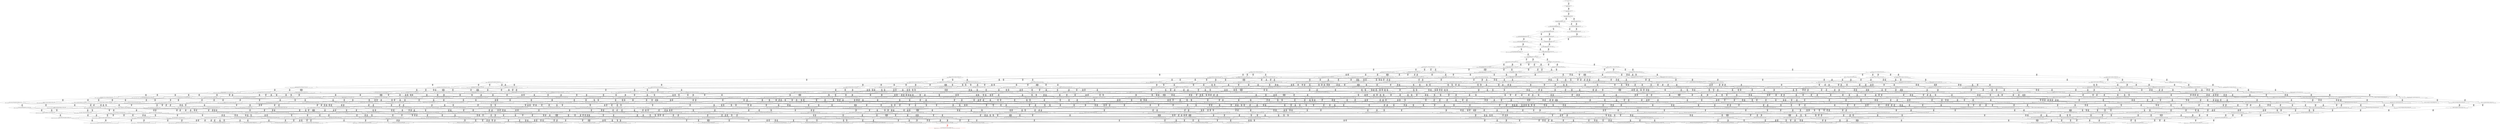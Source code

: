 digraph {
	S0[label="S0: [0, 0] [0, 0] [0, 0] [0, 0] \n{}{}"];
	S1[label="S1: [0, 0] [0, 0] [0, 0] [34, 43] \n{T0J0:34-43}{1}"];
	S2[label="S2: [34, 34] [34, 34] [34, 43] [66, 83] \n{T0J1:66-83}{1, 2}"];
	S3[label="S3: [34, 34] [34, 43] [42, 54] [66, 83] \n{T0J1:66-83, T0J2:42-54}{1, 2, 3}"];
	S4[label="S4: [42, 43] [42, 43] [66, 83] [118, 139] \n{T0J1:66-83, T0J3:118-139}{1, 2, 3, 4}"];
	S5[label="S5: [34, 43] [42, 54] [66, 83] [69, 87] \n{T0J1:66-83, T0J12:69-87}{1, 2, 3, 13}"];
	S6[label="S6: [42, 43] [46, 49] [66, 83] [118, 139] \n{T0J1:66-83, T0J3:118-139, T0J6:46-49}{1, 2, 3, 4, 7}"];
	S7[label="S7: [42, 54] [66, 83] [69, 87] [118, 150] \n{T0J1:66-83, T0J3:118-150, T0J12:69-87}{1, 2, 3, 4, 13}"];
	S8[label="S8: [46, 49] [49, 52] [66, 83] [118, 139] \n{T0J1:66-83, T0J3:118-139, T0J6:46-49, T0J7:49-52}{1, 2, 3, 4, 7, 8}"];
	S9[label="S9: [46, 60] [66, 83] [69, 87] [118, 150] \n{T0J1:66-83, T0J3:118-150, T0J6:46-60, T0J12:69-87}{1, 2, 3, 4, 7, 13}"];
	S10[label="S10: [49, 49] [66, 83] [93, 105] [118, 139] \n{T0J1:66-83, T0J3:118-139, T0J8:93-105}{1, 2, 3, 4, 7, 8, 9}"];
	S11[label="S11: [49, 52] [66, 83] [81, 93] [118, 139] \n{T0J1:66-83, T0J3:118-139, T0J7:49-52, T0J12:81-93}{1, 2, 3, 4, 7, 8, 13}"];
	S12[label="S12: [53, 69] [66, 83] [69, 87] [118, 150] \n{T0J1:66-83, T0J3:118-150, T0J7:53-69, T0J12:69-87}{1, 2, 3, 4, 7, 8, 13}"];
	S13[label="S13: [66, 72] [67, 83] [93, 105] [118, 139] \n{T0J1:66-83, T0J3:118-139, T0J8:93-105, T0J9:67-72}{1, 2, 3, 4, 7, 8, 9, 10}"];
	S14[label="S14: [66, 83] [69, 93] [93, 125] [118, 150] \n{T0J3:118-150, T0J8:93-125, T0J12:69-93}{1, 2, 3, 4, 7, 8, 9, 13}"];
	S15[label="S15: [67, 83] [93, 105] [118, 139] [139, 164] \n{T0J3:118-139, T0J8:93-105, T0J10:139-164}{1, 2, 3, 4, 7, 8, 9, 10, 11}"];
	S16[label="S16: [67, 93] [84, 106] [93, 125] [118, 150] \n{T0J3:118-150, T0J8:93-125}{1, 2, 3, 4, 7, 8, 9, 10, 13}"];
	S17[label="S17: [82, 102] [93, 105] [118, 139] [139, 164] \n{T0J3:118-139, T0J8:93-105, T0J10:139-164, T0J11:82-102}{1, 2, 3, 4, 7, 8, 9, 10, 11, 12}"];
	S18[label="S18: [84, 106] [93, 125] [118, 150] [139, 185] \n{T0J3:118-150, T0J8:93-125, T0J10:139-185}{1, 2, 3, 4, 7, 8, 9, 10, 11, 13}"];
	S19[label="S19: [93, 125] [99, 139] [118, 150] [139, 185] \n{T0J3:118-150, T0J10:139-185}{1, 2, 3, 4, 7, 8, 9, 10, 11, 12, 13}"];
	S20[label="S20: [118, 139] [118, 146] [139, 185] [174, 217] \n{T0J4:174-217}{1, 2, 3, 4, 5, 7, 8, 9, 10, 11, 12, 13}"];
	S21[label="S21: [99, 139] [111, 150] [118, 169] [139, 185] \n{T0J13:111-169}{1, 2, 3, 4, 7, 8, 9, 10, 11, 12, 13, 14}"];
	S22[label="S22: [139, 139] [139, 145] [139, 150] [202, 224] \n{T0J24:202-224}{1, 2, 3, 4, 7, 8, 9, 10, 11, 12, 13, 25}"];
	S23[label="S23: [118, 146] [139, 185] [174, 217] [188, 234] \n{T0J4:174-217, T0J5:188-234}{1, 2, 3, 4, 5, 6, 7, 8, 9, 10, 11, 12, 13}"];
	S24[label="S24: [118, 150] [118, 169] [139, 185] [174, 217] \n{T0J4:174-217}{1, 2, 3, 4, 5, 7, 8, 9, 10, 11, 12, 13, 14}"];
	S25[label="S25: [139, 146] [139, 185] [174, 217] [202, 224] \n{T0J4:174-217, T0J24:202-224}{1, 2, 3, 4, 5, 7, 8, 9, 10, 11, 12, 13, 25}"];
	S26[label="S26: [111, 146] [111, 147] [118, 150] [139, 185] \n{T0J14:111-147}{1, 2, 3, 4, 7, 8, 9, 10, 11, 12, 13, 14, 15}"];
	S27[label="S27: [101, 149] [111, 150] [118, 169] [139, 185] \n{T0J16:101-149}{1, 2, 3, 4, 7, 8, 9, 10, 11, 12, 13, 14, 17}"];
	S28[label="S28: [139, 150] [139, 169] [139, 185] [202, 224] \n{T0J24:202-224}{1, 2, 3, 4, 7, 8, 9, 10, 11, 12, 13, 14, 25}"];
	S29[label="S29: [118, 169] [139, 185] [174, 217] [188, 238] \n{T0J4:174-217, T0J5:188-238}{1, 2, 3, 4, 5, 6, 7, 8, 9, 10, 11, 12, 13, 14}"];
	S30[label="S30: [139, 185] [174, 217] [188, 224] [202, 234] \n{T0J4:174-217, T0J5:188-234, T0J24:202-224}{1, 2, 3, 4, 5, 6, 7, 8, 9, 10, 11, 12, 13, 25}"];
	S31[label="S31: [118, 150] [118, 169] [139, 185] [174, 217] \n{T0J4:174-217}{1, 2, 3, 4, 5, 7, 8, 9, 10, 11, 12, 13, 14, 15}"];
	S32[label="S32: [118, 152] [118, 169] [139, 185] [174, 220] \n{T0J4:174-220}{1, 2, 3, 4, 5, 7, 8, 9, 10, 11, 12, 13, 14, 17}"];
	S33[label="S33: [139, 169] [139, 185] [174, 221] [202, 224] \n{T0J4:174-221, T0J24:202-224}{1, 2, 3, 4, 5, 7, 8, 9, 10, 11, 12, 13, 14, 25}"];
	S34[label="S34: [111, 147] [118, 150] [139, 185] [144, 188] \n{T0J15:144-188}{1, 2, 3, 4, 7, 8, 9, 10, 11, 12, 13, 14, 15, 16}"];
	S35[label="S35: [111, 150] [111, 150] [118, 169] [139, 185] \n{}{1, 2, 3, 4, 7, 8, 9, 10, 11, 12, 13, 14, 15, 17}"];
	S36[label="S36: [139, 150] [139, 169] [139, 185] [202, 224] \n{T0J24:202-224}{1, 2, 3, 4, 7, 8, 9, 10, 11, 12, 13, 14, 15, 25}"];
	S37[label="S37: [111, 150] [118, 169] [139, 185] [167, 232] \n{T0J17:167-232}{1, 2, 3, 4, 7, 8, 9, 10, 11, 12, 13, 14, 17, 18}"];
	S38[label="S38: [111, 150] [118, 169] [126, 180] [139, 185] \n{T0J19:126-180}{1, 2, 3, 4, 7, 8, 9, 10, 11, 12, 13, 14, 17, 20}"];
	S39[label="S39: [139, 152] [139, 169] [139, 185] [202, 224] \n{T0J24:202-224}{1, 2, 3, 4, 7, 8, 9, 10, 11, 12, 13, 14, 17, 25}"];
	S40[label="S40: [118, 170] [139, 185] [174, 217] [188, 238] \n{T0J4:174-217, T0J5:188-238}{1, 2, 3, 4, 5, 6, 7, 8, 9, 10, 11, 12, 13, 14, 15}"];
	S41[label="S41: [118, 171] [139, 185] [174, 220] [188, 240] \n{T0J4:174-220, T0J5:188-240}{1, 2, 3, 4, 5, 6, 7, 8, 9, 10, 11, 12, 13, 14, 17}"];
	S42[label="S42: [139, 208] [174, 221] [188, 224] [202, 257] \n{T0J5:188-257, T0J24:202-224}{1, 2, 3, 4, 5, 6, 7, 8, 9, 10, 11, 12, 13, 14, 25}"];
	S43[label="S43: [118, 169] [139, 185] [144, 191] [174, 218] \n{T0J4:174-218}{1, 2, 3, 4, 5, 7, 8, 9, 10, 11, 12, 13, 14, 15, 16}"];
	S44[label="S44: [118, 152] [118, 169] [139, 185] [174, 221] \n{T0J4:174-221}{1, 2, 3, 4, 5, 7, 8, 9, 10, 11, 12, 13, 14, 15, 17}"];
	S45[label="S45: [139, 169] [139, 185] [174, 221] [202, 224] \n{T0J4:174-221, T0J24:202-224}{1, 2, 3, 4, 5, 7, 8, 9, 10, 11, 12, 13, 14, 15, 25}"];
	S46[label="S46: [118, 169] [139, 185] [167, 221] [174, 232] \n{T0J4:174-221, T0J17:167-232}{1, 2, 3, 4, 5, 7, 8, 9, 10, 11, 12, 13, 14, 17, 18}"];
	S47[label="S47: [118, 169] [126, 181] [139, 185] [174, 221] \n{T0J4:174-221}{1, 2, 3, 4, 5, 7, 8, 9, 10, 11, 12, 13, 14, 17, 20}"];
	S48[label="S48: [139, 169] [139, 185] [174, 223] [202, 224] \n{T0J4:174-223, T0J24:202-224}{1, 2, 3, 4, 5, 7, 8, 9, 10, 11, 12, 13, 14, 17, 25}"];
	S49[label="S49: [111, 150] [118, 169] [139, 185] [144, 191] \n{}{1, 2, 3, 4, 7, 8, 9, 10, 11, 12, 13, 14, 15, 16, 17}"];
	S50[label="S50: [139, 169] [139, 185] [144, 191] [202, 224] \n{T0J24:202-224}{1, 2, 3, 4, 7, 8, 9, 10, 11, 12, 13, 14, 15, 16, 25}"];
	S51[label="S51: [144, 145] [144, 150] [144, 185] [198, 213] \n{T0J25:198-213}{1, 2, 3, 4, 7, 8, 9, 10, 11, 12, 13, 14, 15, 16, 26}"];
	S52[label="S52: [111, 150] [118, 169] [139, 185] [167, 232] \n{T0J17:167-232}{1, 2, 3, 4, 7, 8, 9, 10, 11, 12, 13, 14, 15, 17, 18}"];
	S53[label="S53: [111, 150] [118, 169] [126, 181] [139, 185] \n{}{1, 2, 3, 4, 7, 8, 9, 10, 11, 12, 13, 14, 15, 17, 20}"];
	S54[label="S54: [139, 152] [139, 169] [139, 185] [202, 224] \n{T0J24:202-224}{1, 2, 3, 4, 7, 8, 9, 10, 11, 12, 13, 14, 15, 17, 25}"];
	S55[label="S55: [118, 169] [139, 185] [167, 232] [178, 233] \n{T0J17:167-232, T0J18:178-233}{1, 2, 3, 4, 7, 8, 9, 10, 11, 12, 13, 14, 17, 18, 19}"];
	S56[label="S56: [118, 169] [126, 181] [139, 185] [167, 232] \n{T0J17:167-232}{1, 2, 3, 4, 7, 8, 9, 10, 11, 12, 13, 14, 17, 18, 20}"];
	S57[label="S57: [139, 169] [139, 185] [167, 224] [202, 232] \n{T0J17:167-232, T0J24:202-224}{1, 2, 3, 4, 7, 8, 9, 10, 11, 12, 13, 14, 17, 18, 25}"];
	S58[label="S58: [126, 149] [126, 153] [129, 169] [139, 185] \n{T0J20:129-153}{1, 2, 3, 4, 7, 8, 9, 10, 11, 12, 13, 14, 17, 20, 21}"];
	S59[label="S59: [139, 169] [139, 181] [139, 185] [202, 228] \n{T0J24:202-228}{1, 2, 3, 4, 7, 8, 9, 10, 11, 12, 13, 14, 17, 20, 25}"];
	S60[label="S60: [139, 185] [144, 212] [174, 218] [188, 257] \n{T0J4:174-218, T0J5:188-257}{1, 2, 3, 4, 5, 6, 7, 8, 9, 10, 11, 12, 13, 14, 15, 16}"];
	S61[label="S61: [118, 173] [139, 185] [174, 221] [188, 240] \n{T0J4:174-221, T0J5:188-240}{1, 2, 3, 4, 5, 6, 7, 8, 9, 10, 11, 12, 13, 14, 15, 17}"];
	S62[label="S62: [139, 209] [174, 221] [188, 224] [202, 257] \n{}{1, 2, 3, 4, 5, 6, 7, 8, 9, 10, 11, 12, 13, 14, 15, 25}"];
	S63[label="S63: [139, 185] [167, 221] [174, 240] [188, 257] \n{T0J4:174-221, T0J5:188-257}{1, 2, 3, 4, 5, 6, 7, 8, 9, 10, 11, 12, 13, 14, 17, 18}"];
	S64[label="S64: [126, 185] [139, 203] [174, 221] [188, 257] \n{T0J4:174-221, T0J5:188-257}{1, 2, 3, 4, 5, 6, 7, 8, 9, 10, 11, 12, 13, 14, 17, 20}"];
	S65[label="S65: [139, 210] [174, 223] [188, 224] [202, 257] \n{}{1, 2, 3, 4, 5, 6, 7, 8, 9, 10, 11, 12, 13, 14, 17, 25}"];
	S66[label="S66: [118, 169] [139, 185] [144, 191] [174, 221] \n{T0J4:174-221}{1, 2, 3, 4, 5, 7, 8, 9, 10, 11, 12, 13, 14, 15, 16, 17}"];
	S67[label="S67: [139, 185] [144, 191] [174, 224] [202, 240] \n{T0J4:174-240, T0J24:202-224}{1, 2, 3, 4, 5, 7, 8, 9, 10, 11, 12, 13, 14, 15, 16, 25}"];
	S68[label="S68: [144, 185] [144, 191] [174, 213] [198, 218] \n{T0J4:174-218, T0J25:198-213}{1, 2, 3, 4, 5, 7, 8, 9, 10, 11, 12, 13, 14, 15, 16, 26}"];
	S69[label="S69: [118, 169] [139, 185] [167, 221] [174, 232] \n{T0J4:174-221, T0J17:167-232}{1, 2, 3, 4, 5, 7, 8, 9, 10, 11, 12, 13, 14, 15, 17, 18}"];
	S70[label="S70: [118, 169] [126, 181] [139, 185] [174, 221] \n{T0J4:174-221}{1, 2, 3, 4, 5, 7, 8, 9, 10, 11, 12, 13, 14, 15, 17, 20}"];
	S71[label="S71: [139, 169] [139, 185] [174, 223] [202, 224] \n{T0J4:174-223, T0J24:202-224}{1, 2, 3, 4, 5, 7, 8, 9, 10, 11, 12, 13, 14, 15, 17, 25}"];
	S72[label="S72: [139, 185] [167, 232] [174, 233] [178, 240] \n{T0J4:174-240, T0J18:178-233}{1, 2, 3, 4, 5, 7, 8, 9, 10, 11, 12, 13, 14, 17, 18, 19}"];
	S73[label="S73: [126, 181] [139, 185] [167, 232] [174, 240] \n{T0J4:174-240}{1, 2, 3, 4, 5, 7, 8, 9, 10, 11, 12, 13, 14, 17, 18, 20}"];
	S74[label="S74: [139, 185] [167, 224] [174, 232] [202, 240] \n{T0J4:174-240, T0J24:202-224}{1, 2, 3, 4, 5, 7, 8, 9, 10, 11, 12, 13, 14, 17, 18, 25}"];
	S75[label="S75: [126, 153] [129, 181] [139, 185] [174, 221] \n{T0J4:174-221}{1, 2, 3, 4, 5, 7, 8, 9, 10, 11, 12, 13, 14, 17, 20, 21}"];
	S76[label="S76: [139, 181] [139, 185] [174, 228] [202, 240] \n{T0J4:174-240, T0J24:202-228}{1, 2, 3, 4, 5, 7, 8, 9, 10, 11, 12, 13, 14, 17, 20, 25}"];
	S77[label="S77: [118, 169] [139, 185] [144, 191] [167, 232] \n{T0J17:167-232}{1, 2, 3, 4, 7, 8, 9, 10, 11, 12, 13, 14, 15, 16, 17, 18}"];
	S78[label="S78: [118, 169] [126, 181] [139, 185] [144, 191] \n{}{1, 2, 3, 4, 7, 8, 9, 10, 11, 12, 13, 14, 15, 16, 17, 20}"];
	S79[label="S79: [139, 169] [139, 185] [144, 191] [202, 224] \n{T0J24:202-224}{1, 2, 3, 4, 7, 8, 9, 10, 11, 12, 13, 14, 15, 16, 17, 25}"];
	S80[label="S80: [144, 169] [144, 185] [144, 191] [198, 213] \n{T0J25:198-213}{1, 2, 3, 4, 7, 8, 9, 10, 11, 12, 13, 14, 15, 16, 17, 26}"];
	S81[label="S81: [144, 185] [144, 191] [198, 213] [202, 224] \n{T0J24:202-224, T0J25:198-213}{1, 2, 3, 4, 7, 8, 9, 10, 11, 12, 13, 14, 15, 16, 25, 26}"];
	S82[label="S82: [118, 169] [139, 185] [167, 232] [178, 233] \n{T0J17:167-232, T0J18:178-233}{1, 2, 3, 4, 7, 8, 9, 10, 11, 12, 13, 14, 15, 17, 18, 19}"];
	S83[label="S83: [118, 169] [126, 181] [139, 185] [167, 232] \n{T0J17:167-232}{1, 2, 3, 4, 7, 8, 9, 10, 11, 12, 13, 14, 15, 17, 18, 20}"];
	S84[label="S84: [139, 169] [139, 185] [167, 224] [202, 232] \n{T0J17:167-232, T0J24:202-224}{1, 2, 3, 4, 7, 8, 9, 10, 11, 12, 13, 14, 15, 17, 18, 25}"];
	S85[label="S85: [126, 153] [126, 169] [129, 181] [139, 185] \n{}{1, 2, 3, 4, 7, 8, 9, 10, 11, 12, 13, 14, 15, 17, 20, 21}"];
	S86[label="S86: [139, 169] [139, 181] [139, 185] [202, 228] \n{T0J24:202-228}{1, 2, 3, 4, 7, 8, 9, 10, 11, 12, 13, 14, 15, 17, 20, 25}"];
	S87[label="S87: [126, 181] [139, 185] [167, 232] [178, 233] \n{T0J17:167-232, T0J18:178-233}{1, 2, 3, 4, 7, 8, 9, 10, 11, 12, 13, 14, 17, 18, 19, 20}"];
	S88[label="S88: [139, 185] [167, 224] [178, 232] [202, 233] \n{T0J17:167-232, T0J18:178-233, T0J24:202-224}{1, 2, 3, 4, 7, 8, 9, 10, 11, 12, 13, 14, 17, 18, 19, 25}"];
	S89[label="S89: [126, 153] [129, 181] [139, 185] [167, 232] \n{T0J17:167-232}{1, 2, 3, 4, 7, 8, 9, 10, 11, 12, 13, 14, 17, 18, 20, 21}"];
	S90[label="S90: [139, 181] [139, 185] [167, 228] [202, 232] \n{T0J17:167-232, T0J24:202-228}{1, 2, 3, 4, 7, 8, 9, 10, 11, 12, 13, 14, 17, 18, 20, 25}"];
	S91[label="S91: [126, 153] [129, 169] [139, 185] [156, 187] \n{T0J21:156-187}{1, 2, 3, 4, 7, 8, 9, 10, 11, 12, 13, 14, 17, 20, 21, 22}"];
	S92[label="S92: [139, 153] [139, 181] [139, 185] [202, 228] \n{T0J24:202-228}{1, 2, 3, 4, 7, 8, 9, 10, 11, 12, 13, 14, 17, 20, 21, 25}"];
	S93[label="S93: [139, 188] [144, 215] [174, 221] [188, 257] \n{T0J5:188-257}{1, 2, 3, 4, 5, 6, 7, 8, 9, 10, 11, 12, 13, 14, 15, 16, 17}"];
	S94[label="S94: [144, 221] [174, 224] [188, 251] [202, 273] \n{}{1, 2, 3, 4, 5, 6, 7, 8, 9, 10, 11, 12, 13, 14, 15, 16, 25}"];
	S95[label="S95: [144, 212] [174, 213] [188, 218] [198, 273] \n{T0J5:188-273, T0J25:198-213}{1, 2, 3, 4, 5, 6, 7, 8, 9, 10, 11, 12, 13, 14, 15, 16, 26}"];
	S96[label="S96: [139, 186] [167, 221] [174, 240] [188, 257] \n{T0J5:188-257}{1, 2, 3, 4, 5, 6, 7, 8, 9, 10, 11, 12, 13, 14, 15, 17, 18}"];
	S97[label="S97: [126, 186] [139, 205] [174, 221] [188, 257] \n{T0J5:188-257}{1, 2, 3, 4, 5, 6, 7, 8, 9, 10, 11, 12, 13, 14, 15, 17, 20}"];
	S98[label="S98: [139, 211] [174, 223] [188, 224] [202, 257] \n{}{1, 2, 3, 4, 5, 6, 7, 8, 9, 10, 11, 12, 13, 14, 15, 17, 25}"];
	S99[label="S99: [167, 232] [174, 240] [178, 257] [206, 273] \n{T0J5:188-273}{1, 2, 3, 4, 5, 6, 7, 8, 9, 10, 11, 12, 13, 14, 17, 18, 19}"];
	S100[label="S100: [139, 217] [167, 232] [174, 257] [188, 269] \n{T0J5:188-269}{1, 2, 3, 4, 5, 6, 7, 8, 9, 10, 11, 12, 13, 14, 17, 18, 20}"];
	S101[label="S101: [167, 224] [174, 232] [188, 257] [202, 290] \n{}{1, 2, 3, 4, 5, 6, 7, 8, 9, 10, 11, 12, 13, 14, 17, 18, 25}"];
	S102[label="S102: [129, 189] [139, 203] [174, 221] [188, 257] \n{T0J5:188-257}{1, 2, 3, 4, 5, 6, 7, 8, 9, 10, 11, 12, 13, 14, 17, 20, 21}"];
	S103[label="S103: [139, 223] [174, 228] [188, 257] [202, 269] \n{}{1, 2, 3, 4, 5, 6, 7, 8, 9, 10, 11, 12, 13, 14, 17, 20, 25}"];
	S104[label="S104: [139, 185] [144, 191] [167, 232] [174, 240] \n{T0J4:174-240}{1, 2, 3, 4, 5, 7, 8, 9, 10, 11, 12, 13, 14, 15, 16, 17, 18}"];
	S105[label="S105: [126, 181] [139, 185] [144, 191] [174, 240] \n{T0J4:174-240}{1, 2, 3, 4, 5, 7, 8, 9, 10, 11, 12, 13, 14, 15, 16, 17, 20}"];
	S106[label="S106: [139, 185] [144, 191] [174, 224] [202, 240] \n{T0J4:174-240, T0J24:202-224}{1, 2, 3, 4, 5, 7, 8, 9, 10, 11, 12, 13, 14, 15, 16, 17, 25}"];
	S107[label="S107: [144, 185] [144, 191] [174, 213] [198, 240] \n{T0J4:174-240, T0J25:198-213}{1, 2, 3, 4, 5, 7, 8, 9, 10, 11, 12, 13, 14, 15, 16, 17, 26}"];
	S108[label="S108: [144, 191] [174, 213] [198, 224] [202, 256] \n{T0J4:174-256, T0J24:202-224, T0J25:198-213}{1, 2, 3, 4, 5, 7, 8, 9, 10, 11, 12, 13, 14, 15, 16, 25, 26}"];
	S109[label="S109: [139, 185] [167, 232] [174, 233] [178, 240] \n{T0J4:174-240, T0J18:178-233}{1, 2, 3, 4, 5, 7, 8, 9, 10, 11, 12, 13, 14, 15, 17, 18, 19}"];
	S110[label="S110: [126, 181] [139, 185] [167, 232] [174, 240] \n{T0J4:174-240}{1, 2, 3, 4, 5, 7, 8, 9, 10, 11, 12, 13, 14, 15, 17, 18, 20}"];
	S111[label="S111: [139, 185] [167, 224] [174, 232] [202, 240] \n{T0J4:174-240, T0J24:202-224}{1, 2, 3, 4, 5, 7, 8, 9, 10, 11, 12, 13, 14, 15, 17, 18, 25}"];
	S112[label="S112: [126, 169] [129, 181] [139, 185] [174, 224] \n{T0J4:174-224}{1, 2, 3, 4, 5, 7, 8, 9, 10, 11, 12, 13, 14, 15, 17, 20, 21}"];
	S113[label="S113: [139, 181] [139, 185] [174, 228] [202, 240] \n{T0J4:174-240, T0J24:202-228}{1, 2, 3, 4, 5, 7, 8, 9, 10, 11, 12, 13, 14, 15, 17, 20, 25}"];
	S114[label="S114: [139, 185] [167, 232] [174, 233] [178, 252] \n{T0J4:174-252}{1, 2, 3, 4, 5, 7, 8, 9, 10, 11, 12, 13, 14, 17, 18, 19, 20}"];
	S115[label="S115: [167, 224] [174, 232] [178, 233] [202, 256] \n{T0J4:174-256, T0J24:202-224}{1, 2, 3, 4, 5, 7, 8, 9, 10, 11, 12, 13, 14, 17, 18, 19, 25}"];
	S116[label="S116: [129, 181] [139, 185] [167, 232] [174, 240] \n{T0J4:174-240}{1, 2, 3, 4, 5, 7, 8, 9, 10, 11, 12, 13, 14, 17, 18, 20, 21}"];
	S117[label="S117: [139, 185] [167, 228] [174, 232] [202, 252] \n{T0J4:174-252, T0J24:202-228}{1, 2, 3, 4, 5, 7, 8, 9, 10, 11, 12, 13, 14, 17, 18, 20, 25}"];
	S118[label="S118: [129, 181] [139, 185] [156, 187] [174, 224] \n{T0J4:174-224, T0J21:156-187}{1, 2, 3, 4, 5, 7, 8, 9, 10, 11, 12, 13, 14, 17, 20, 21, 22}"];
	S119[label="S119: [139, 181] [139, 185] [174, 228] [202, 240] \n{T0J4:174-240, T0J24:202-228}{1, 2, 3, 4, 5, 7, 8, 9, 10, 11, 12, 13, 14, 17, 20, 21, 25}"];
	S120[label="S120: [139, 185] [144, 191] [167, 232] [178, 233] \n{T0J17:167-232, T0J18:178-233}{1, 2, 3, 4, 7, 8, 9, 10, 11, 12, 13, 14, 15, 16, 17, 18, 19}"];
	S121[label="S121: [126, 181] [139, 185] [144, 191] [167, 232] \n{T0J17:167-232}{1, 2, 3, 4, 7, 8, 9, 10, 11, 12, 13, 14, 15, 16, 17, 18, 20}"];
	S122[label="S122: [139, 185] [144, 191] [167, 224] [202, 232] \n{T0J17:167-232, T0J24:202-224}{1, 2, 3, 4, 7, 8, 9, 10, 11, 12, 13, 14, 15, 16, 17, 18, 25}"];
	S123[label="S123: [144, 185] [144, 191] [167, 213] [198, 232] \n{T0J17:167-232, T0J25:198-213}{1, 2, 3, 4, 7, 8, 9, 10, 11, 12, 13, 14, 15, 16, 17, 18, 26}"];
	S124[label="S124: [126, 169] [129, 181] [139, 185] [144, 191] \n{}{1, 2, 3, 4, 7, 8, 9, 10, 11, 12, 13, 14, 15, 16, 17, 20, 21}"];
	S125[label="S125: [139, 181] [139, 185] [144, 191] [202, 228] \n{T0J24:202-228}{1, 2, 3, 4, 7, 8, 9, 10, 11, 12, 13, 14, 15, 16, 17, 20, 25}"];
	S126[label="S126: [144, 181] [144, 185] [144, 191] [198, 217] \n{T0J25:198-217}{1, 2, 3, 4, 7, 8, 9, 10, 11, 12, 13, 14, 15, 16, 17, 20, 26}"];
	S127[label="S127: [144, 185] [144, 191] [198, 213] [202, 224] \n{T0J24:202-224, T0J25:198-213}{1, 2, 3, 4, 7, 8, 9, 10, 11, 12, 13, 14, 15, 16, 17, 25, 26}"];
	S128[label="S128: [126, 181] [139, 185] [167, 232] [178, 233] \n{T0J17:167-232, T0J18:178-233}{1, 2, 3, 4, 7, 8, 9, 10, 11, 12, 13, 14, 15, 17, 18, 19, 20}"];
	S129[label="S129: [139, 185] [167, 224] [178, 232] [202, 233] \n{T0J17:167-232, T0J18:178-233, T0J24:202-224}{1, 2, 3, 4, 7, 8, 9, 10, 11, 12, 13, 14, 15, 17, 18, 19, 25}"];
	S130[label="S130: [126, 169] [129, 181] [139, 185] [167, 232] \n{T0J17:167-232}{1, 2, 3, 4, 7, 8, 9, 10, 11, 12, 13, 14, 15, 17, 18, 20, 21}"];
	S131[label="S131: [139, 181] [139, 185] [167, 228] [202, 232] \n{T0J17:167-232, T0J24:202-228}{1, 2, 3, 4, 7, 8, 9, 10, 11, 12, 13, 14, 15, 17, 18, 20, 25}"];
	S132[label="S132: [126, 169] [129, 181] [139, 185] [156, 187] \n{T0J21:156-187}{1, 2, 3, 4, 7, 8, 9, 10, 11, 12, 13, 14, 15, 17, 20, 21, 22}"];
	S133[label="S133: [139, 169] [139, 181] [139, 185] [202, 228] \n{T0J24:202-228}{1, 2, 3, 4, 7, 8, 9, 10, 11, 12, 13, 14, 15, 17, 20, 21, 25}"];
	S134[label="S134: [129, 181] [139, 185] [167, 232] [178, 233] \n{T0J17:167-232, T0J18:178-233}{1, 2, 3, 4, 7, 8, 9, 10, 11, 12, 13, 14, 17, 18, 19, 20, 21}"];
	S135[label="S135: [139, 185] [167, 228] [178, 232] [202, 233] \n{T0J17:167-232, T0J18:178-233, T0J24:202-228}{1, 2, 3, 4, 7, 8, 9, 10, 11, 12, 13, 14, 17, 18, 19, 20, 25}"];
	S136[label="S136: [129, 181] [139, 185] [156, 187] [167, 232] \n{T0J17:167-232, T0J21:156-187}{1, 2, 3, 4, 7, 8, 9, 10, 11, 12, 13, 14, 17, 18, 20, 21, 22}"];
	S137[label="S137: [139, 181] [139, 185] [167, 228] [202, 232] \n{T0J17:167-232, T0J24:202-228}{1, 2, 3, 4, 7, 8, 9, 10, 11, 12, 13, 14, 17, 18, 20, 21, 25}"];
	S138[label="S138: [129, 169] [139, 185] [156, 187] [182, 219] \n{T0J21:156-187, T0J22:182-219}{1, 2, 3, 4, 7, 8, 9, 10, 11, 12, 13, 14, 17, 20, 21, 22, 23}"];
	S139[label="S139: [139, 181] [139, 185] [156, 187] [202, 228] \n{T0J21:156-187, T0J24:202-228}{1, 2, 3, 4, 7, 8, 9, 10, 11, 12, 13, 14, 17, 20, 21, 22, 25}"];
	S140[label="S140: [144, 221] [167, 232] [174, 257] [188, 273] \n{T0J5:188-273}{1, 2, 3, 4, 5, 6, 7, 8, 9, 10, 11, 12, 13, 14, 15, 16, 17, 18}"];
	S141[label="S141: [139, 215] [144, 221] [174, 240] [188, 269] \n{T0J5:188-269}{1, 2, 3, 4, 5, 6, 7, 8, 9, 10, 11, 12, 13, 14, 15, 16, 17, 20}"];
	S142[label="S142: [144, 224] [174, 224] [188, 253] [202, 273] \n{}{1, 2, 3, 4, 5, 6, 7, 8, 9, 10, 11, 12, 13, 14, 15, 16, 17, 25}"];
	S143[label="S143: [144, 213] [174, 215] [188, 240] [198, 273] \n{}{1, 2, 3, 4, 5, 6, 7, 8, 9, 10, 11, 12, 13, 14, 15, 16, 17, 26}"];
	S144[label="S144: [174, 213] [188, 224] [198, 256] [202, 279] \n{T0J25:198-213}{1, 2, 3, 4, 5, 6, 7, 8, 9, 10, 11, 12, 13, 14, 15, 16, 25, 26}"];
	S145[label="S145: [167, 233] [174, 240] [178, 257] [206, 273] \n{}{1, 2, 3, 4, 5, 6, 7, 8, 9, 10, 11, 12, 13, 14, 15, 17, 18, 19}"];
	S146[label="S146: [139, 218] [167, 232] [174, 257] [188, 269] \n{}{1, 2, 3, 4, 5, 6, 7, 8, 9, 10, 11, 12, 13, 14, 15, 17, 18, 20}"];
	S147[label="S147: [167, 225] [174, 232] [188, 257] [202, 290] \n{}{1, 2, 3, 4, 5, 6, 7, 8, 9, 10, 11, 12, 13, 14, 15, 17, 18, 25}"];
	S148[label="S148: [129, 190] [139, 205] [174, 224] [188, 257] \n{}{1, 2, 3, 4, 5, 6, 7, 8, 9, 10, 11, 12, 13, 14, 15, 17, 20, 21}"];
	S149[label="S149: [139, 224] [174, 228] [188, 257] [202, 269] \n{}{1, 2, 3, 4, 5, 6, 7, 8, 9, 10, 11, 12, 13, 14, 15, 17, 20, 25}"];
	S150[label="S150: [167, 239] [174, 257] [178, 269] [206, 291] \n{}{1, 2, 3, 4, 5, 6, 7, 8, 9, 10, 11, 12, 13, 14, 17, 18, 19, 20}"];
	S151[label="S151: [139, 211] [167, 232] [174, 257] [188, 272] \n{}{1, 2, 3, 4, 5, 6, 7, 8, 9, 10, 11, 12, 13, 14, 17, 18, 20, 21}"];
	S152[label="S152: [188, 207] [188, 232] [188, 257] [267, 306] \n{T0J23:267-306}{1, 2, 3, 4, 5, 6, 7, 8, 9, 10, 11, 12, 13, 14, 17, 18, 20, 24}"];
	S153[label="S153: [167, 232] [174, 257] [188, 269] [202, 290] \n{}{1, 2, 3, 4, 5, 6, 7, 8, 9, 10, 11, 12, 13, 14, 17, 18, 20, 25}"];
	S154[label="S154: [174, 232] [178, 257] [202, 290] [234, 312] \n{}{1, 2, 3, 4, 5, 6, 7, 8, 9, 10, 11, 12, 13, 14, 17, 18, 19, 25}"];
	S155[label="S155: [139, 203] [156, 221] [174, 227] [188, 269] \n{}{1, 2, 3, 4, 5, 6, 7, 8, 9, 10, 11, 12, 13, 14, 17, 20, 21, 22}"];
	S156[label="S156: [188, 189] [188, 203] [188, 221] [267, 288] \n{T0J23:267-288}{1, 2, 3, 4, 5, 6, 7, 8, 9, 10, 11, 12, 13, 14, 17, 20, 21, 24}"];
	S157[label="S157: [139, 211] [174, 228] [188, 257] [202, 269] \n{}{1, 2, 3, 4, 5, 6, 7, 8, 9, 10, 11, 12, 13, 14, 17, 20, 21, 25}"];
	S158[label="S158: [188, 228] [188, 257] [202, 269] [267, 306] \n{T0J23:267-306}{1, 2, 3, 4, 5, 6, 7, 8, 9, 10, 11, 12, 13, 14, 17, 20, 24, 25}"];
	S159[label="S159: [144, 191] [167, 232] [174, 233] [178, 256] \n{T0J4:174-256}{1, 2, 3, 4, 5, 7, 8, 9, 10, 11, 12, 13, 14, 15, 16, 17, 18, 19}"];
	S160[label="S160: [139, 185] [144, 191] [167, 232] [174, 252] \n{T0J4:174-252}{1, 2, 3, 4, 5, 7, 8, 9, 10, 11, 12, 13, 14, 15, 16, 17, 18, 20}"];
	S161[label="S161: [144, 191] [167, 224] [174, 232] [202, 256] \n{T0J4:174-256, T0J24:202-224}{1, 2, 3, 4, 5, 7, 8, 9, 10, 11, 12, 13, 14, 15, 16, 17, 18, 25}"];
	S162[label="S162: [144, 191] [167, 213] [174, 232] [198, 256] \n{T0J4:174-256, T0J25:198-213}{1, 2, 3, 4, 5, 7, 8, 9, 10, 11, 12, 13, 14, 15, 16, 17, 18, 26}"];
	S163[label="S163: [129, 181] [139, 185] [144, 191] [174, 240] \n{T0J4:174-240}{1, 2, 3, 4, 5, 7, 8, 9, 10, 11, 12, 13, 14, 15, 16, 17, 20, 21}"];
	S164[label="S164: [139, 185] [144, 191] [174, 228] [202, 252] \n{T0J4:174-252, T0J24:202-228}{1, 2, 3, 4, 5, 7, 8, 9, 10, 11, 12, 13, 14, 15, 16, 17, 20, 25}"];
	S165[label="S165: [144, 185] [144, 191] [174, 217] [198, 252] \n{T0J4:174-252, T0J25:198-217}{1, 2, 3, 4, 5, 7, 8, 9, 10, 11, 12, 13, 14, 15, 16, 17, 20, 26}"];
	S166[label="S166: [144, 191] [174, 213] [198, 224] [202, 256] \n{T0J4:174-256, T0J24:202-224, T0J25:198-213}{1, 2, 3, 4, 5, 7, 8, 9, 10, 11, 12, 13, 14, 15, 16, 17, 25, 26}"];
	S167[label="S167: [139, 185] [167, 232] [174, 233] [178, 252] \n{T0J4:174-252}{1, 2, 3, 4, 5, 7, 8, 9, 10, 11, 12, 13, 14, 15, 17, 18, 19, 20}"];
	S168[label="S168: [167, 224] [174, 232] [178, 233] [202, 256] \n{T0J4:174-256, T0J24:202-224}{1, 2, 3, 4, 5, 7, 8, 9, 10, 11, 12, 13, 14, 15, 17, 18, 19, 25}"];
	S169[label="S169: [129, 181] [139, 185] [167, 232] [174, 240] \n{T0J4:174-240}{1, 2, 3, 4, 5, 7, 8, 9, 10, 11, 12, 13, 14, 15, 17, 18, 20, 21}"];
	S170[label="S170: [139, 185] [167, 228] [174, 232] [202, 252] \n{T0J4:174-252, T0J24:202-228}{1, 2, 3, 4, 5, 7, 8, 9, 10, 11, 12, 13, 14, 15, 17, 18, 20, 25}"];
	S171[label="S171: [129, 181] [139, 185] [156, 187] [174, 240] \n{T0J4:174-240}{1, 2, 3, 4, 5, 7, 8, 9, 10, 11, 12, 13, 14, 15, 17, 20, 21, 22}"];
	S172[label="S172: [139, 181] [139, 185] [174, 228] [202, 240] \n{T0J4:174-240, T0J24:202-228}{1, 2, 3, 4, 5, 7, 8, 9, 10, 11, 12, 13, 14, 15, 17, 20, 21, 25}"];
	S173[label="S173: [139, 185] [167, 232] [174, 233] [178, 252] \n{T0J4:174-252}{1, 2, 3, 4, 5, 7, 8, 9, 10, 11, 12, 13, 14, 17, 18, 19, 20, 21}"];
	S174[label="S174: [167, 228] [174, 232] [178, 233] [202, 256] \n{T0J4:174-256, T0J24:202-228}{1, 2, 3, 4, 5, 7, 8, 9, 10, 11, 12, 13, 14, 17, 18, 19, 20, 25}"];
	S175[label="S175: [139, 185] [156, 187] [167, 232] [174, 252] \n{T0J4:174-252}{1, 2, 3, 4, 5, 7, 8, 9, 10, 11, 12, 13, 14, 17, 18, 20, 21, 22}"];
	S176[label="S176: [139, 185] [167, 228] [174, 232] [202, 252] \n{T0J4:174-252, T0J24:202-228}{1, 2, 3, 4, 5, 7, 8, 9, 10, 11, 12, 13, 14, 17, 18, 20, 21, 25}"];
	S177[label="S177: [139, 185] [156, 187] [174, 219] [185, 240] \n{T0J4:174-240, T0J22:182-219}{1, 2, 3, 4, 5, 7, 8, 9, 10, 11, 12, 13, 14, 17, 20, 21, 22, 23}"];
	S178[label="S178: [139, 185] [156, 187] [174, 228] [202, 252] \n{T0J4:174-252, T0J24:202-228}{1, 2, 3, 4, 5, 7, 8, 9, 10, 11, 12, 13, 14, 17, 20, 21, 22, 25}"];
	S179[label="S179: [139, 185] [144, 191] [167, 232] [178, 233] \n{T0J17:167-232, T0J18:178-233}{1, 2, 3, 4, 7, 8, 9, 10, 11, 12, 13, 14, 15, 16, 17, 18, 19, 20}"];
	S180[label="S180: [144, 191] [167, 224] [178, 232] [202, 233] \n{T0J17:167-232, T0J18:178-233, T0J24:202-224}{1, 2, 3, 4, 7, 8, 9, 10, 11, 12, 13, 14, 15, 16, 17, 18, 19, 25}"];
	S181[label="S181: [144, 191] [167, 213] [178, 232] [198, 233] \n{T0J17:167-232, T0J18:178-233, T0J25:198-213}{1, 2, 3, 4, 7, 8, 9, 10, 11, 12, 13, 14, 15, 16, 17, 18, 19, 26}"];
	S182[label="S182: [129, 181] [139, 185] [144, 191] [167, 232] \n{T0J17:167-232}{1, 2, 3, 4, 7, 8, 9, 10, 11, 12, 13, 14, 15, 16, 17, 18, 20, 21}"];
	S183[label="S183: [139, 185] [144, 191] [167, 228] [202, 232] \n{T0J17:167-232, T0J24:202-228}{1, 2, 3, 4, 7, 8, 9, 10, 11, 12, 13, 14, 15, 16, 17, 18, 20, 25}"];
	S184[label="S184: [144, 185] [144, 191] [167, 217] [198, 232] \n{T0J17:167-232, T0J25:198-217}{1, 2, 3, 4, 7, 8, 9, 10, 11, 12, 13, 14, 15, 16, 17, 18, 20, 26}"];
	S185[label="S185: [144, 191] [167, 213] [198, 224] [202, 232] \n{T0J17:167-232, T0J24:202-224, T0J25:198-213}{1, 2, 3, 4, 7, 8, 9, 10, 11, 12, 13, 14, 15, 16, 17, 18, 25, 26}"];
	S186[label="S186: [129, 181] [139, 185] [144, 187] [156, 191] \n{T0J21:156-187}{1, 2, 3, 4, 7, 8, 9, 10, 11, 12, 13, 14, 15, 16, 17, 20, 21, 22}"];
	S187[label="S187: [139, 181] [139, 185] [144, 191] [202, 228] \n{T0J24:202-228}{1, 2, 3, 4, 7, 8, 9, 10, 11, 12, 13, 14, 15, 16, 17, 20, 21, 25}"];
	S188[label="S188: [144, 181] [144, 185] [144, 191] [198, 217] \n{T0J25:198-217}{1, 2, 3, 4, 7, 8, 9, 10, 11, 12, 13, 14, 15, 16, 17, 20, 21, 26}"];
	S189[label="S189: [144, 185] [144, 191] [198, 217] [202, 228] \n{T0J24:202-228, T0J25:198-217}{1, 2, 3, 4, 7, 8, 9, 10, 11, 12, 13, 14, 15, 16, 17, 20, 25, 26}"];
	S190[label="S190: [129, 181] [139, 185] [167, 232] [178, 233] \n{T0J17:167-232, T0J18:178-233}{1, 2, 3, 4, 7, 8, 9, 10, 11, 12, 13, 14, 15, 17, 18, 19, 20, 21}"];
	S191[label="S191: [139, 185] [167, 228] [178, 232] [202, 233] \n{T0J17:167-232, T0J18:178-233, T0J24:202-228}{1, 2, 3, 4, 7, 8, 9, 10, 11, 12, 13, 14, 15, 17, 18, 19, 20, 25}"];
	S192[label="S192: [129, 181] [139, 185] [156, 187] [167, 232] \n{T0J17:167-232, T0J21:156-187}{1, 2, 3, 4, 7, 8, 9, 10, 11, 12, 13, 14, 15, 17, 18, 20, 21, 22}"];
	S193[label="S193: [139, 181] [139, 185] [167, 228] [202, 232] \n{T0J17:167-232, T0J24:202-228}{1, 2, 3, 4, 7, 8, 9, 10, 11, 12, 13, 14, 15, 17, 18, 20, 21, 25}"];
	S194[label="S194: [129, 181] [139, 185] [156, 187] [182, 219] \n{T0J21:156-187, T0J22:182-219}{1, 2, 3, 4, 7, 8, 9, 10, 11, 12, 13, 14, 15, 17, 20, 21, 22, 23}"];
	S195[label="S195: [139, 181] [139, 185] [156, 187] [202, 228] \n{T0J21:156-187, T0J24:202-228}{1, 2, 3, 4, 7, 8, 9, 10, 11, 12, 13, 14, 15, 17, 20, 21, 22, 25}"];
	S196[label="S196: [139, 185] [156, 187] [167, 232] [178, 233] \n{T0J17:167-232, T0J18:178-233, T0J21:156-187}{1, 2, 3, 4, 7, 8, 9, 10, 11, 12, 13, 14, 17, 18, 19, 20, 21, 22}"];
	S197[label="S197: [139, 185] [167, 228] [178, 232] [202, 233] \n{T0J17:167-232, T0J18:178-233, T0J24:202-228}{1, 2, 3, 4, 7, 8, 9, 10, 11, 12, 13, 14, 17, 18, 19, 20, 21, 25}"];
	S198[label="S198: [139, 185] [156, 187] [167, 219] [185, 232] \n{T0J17:167-232, T0J21:156-187, T0J22:182-219}{1, 2, 3, 4, 7, 8, 9, 10, 11, 12, 13, 14, 17, 18, 20, 21, 22, 23}"];
	S199[label="S199: [139, 185] [156, 187] [167, 228] [202, 232] \n{T0J17:167-232, T0J21:156-187, T0J24:202-228}{1, 2, 3, 4, 7, 8, 9, 10, 11, 12, 13, 14, 17, 18, 20, 21, 22, 25}"];
	S200[label="S200: [139, 185] [156, 187] [182, 219] [202, 228] \n{T0J21:156-187, T0J22:182-219, T0J24:202-228}{1, 2, 3, 4, 7, 8, 9, 10, 11, 12, 13, 14, 17, 20, 21, 22, 23, 25}"];
	S201[label="S201: [167, 240] [174, 257] [178, 273] [206, 305] \n{}{1, 2, 3, 4, 5, 6, 7, 8, 9, 10, 11, 12, 13, 14, 15, 16, 17, 18, 19}"];
	S202[label="S202: [144, 232] [167, 257] [174, 269] [188, 298] \n{}{1, 2, 3, 4, 5, 6, 7, 8, 9, 10, 11, 12, 13, 14, 15, 16, 17, 18, 20}"];
	S203[label="S203: [167, 232] [174, 257] [188, 273] [202, 307] \n{}{1, 2, 3, 4, 5, 6, 7, 8, 9, 10, 11, 12, 13, 14, 15, 16, 17, 18, 25}"];
	S204[label="S204: [167, 215] [174, 240] [188, 273] [198, 296] \n{}{1, 2, 3, 4, 5, 6, 7, 8, 9, 10, 11, 12, 13, 14, 15, 16, 17, 18, 26}"];
	S205[label="S205: [139, 219] [144, 224] [174, 240] [188, 269] \n{}{1, 2, 3, 4, 5, 6, 7, 8, 9, 10, 11, 12, 13, 14, 15, 16, 17, 20, 21}"];
	S206[label="S206: [188, 215] [188, 221] [188, 240] [267, 314] \n{T0J23:267-314}{1, 2, 3, 4, 5, 6, 7, 8, 9, 10, 11, 12, 13, 14, 15, 16, 17, 20, 24}"];
	S207[label="S207: [144, 228] [174, 257] [188, 269] [202, 294] \n{}{1, 2, 3, 4, 5, 6, 7, 8, 9, 10, 11, 12, 13, 14, 15, 16, 17, 20, 25}"];
	S208[label="S208: [144, 221] [174, 240] [188, 252] [198, 273] \n{}{1, 2, 3, 4, 5, 6, 7, 8, 9, 10, 11, 12, 13, 14, 15, 16, 17, 20, 26}"];
	S209[label="S209: [174, 216] [188, 224] [198, 256] [202, 279] \n{}{1, 2, 3, 4, 5, 6, 7, 8, 9, 10, 11, 12, 13, 14, 15, 16, 17, 25, 26}"];
	S210[label="S210: [167, 240] [174, 257] [178, 269] [206, 291] \n{}{1, 2, 3, 4, 5, 6, 7, 8, 9, 10, 11, 12, 13, 14, 15, 17, 18, 19, 20}"];
	S211[label="S211: [139, 212] [167, 232] [174, 257] [188, 273] \n{}{1, 2, 3, 4, 5, 6, 7, 8, 9, 10, 11, 12, 13, 14, 15, 17, 18, 20, 21}"];
	S212[label="S212: [188, 232] [188, 257] [188, 269] [267, 306] \n{T0J23:267-306}{1, 2, 3, 4, 5, 6, 7, 8, 9, 10, 11, 12, 13, 14, 15, 17, 18, 20, 24}"];
	S213[label="S213: [167, 233] [174, 257] [188, 269] [202, 290] \n{}{1, 2, 3, 4, 5, 6, 7, 8, 9, 10, 11, 12, 13, 14, 15, 17, 18, 20, 25}"];
	S214[label="S214: [174, 233] [178, 257] [202, 290] [234, 312] \n{}{1, 2, 3, 4, 5, 6, 7, 8, 9, 10, 11, 12, 13, 14, 15, 17, 18, 19, 25}"];
	S215[label="S215: [139, 205] [156, 224] [174, 240] [188, 269] \n{}{1, 2, 3, 4, 5, 6, 7, 8, 9, 10, 11, 12, 13, 14, 15, 17, 20, 21, 22}"];
	S216[label="S216: [188, 205] [188, 224] [188, 257] [267, 289] \n{T0J23:267-289}{1, 2, 3, 4, 5, 6, 7, 8, 9, 10, 11, 12, 13, 14, 15, 17, 20, 21, 24}"];
	S217[label="S217: [139, 212] [174, 228] [188, 257] [202, 269] \n{}{1, 2, 3, 4, 5, 6, 7, 8, 9, 10, 11, 12, 13, 14, 15, 17, 20, 21, 25}"];
	S218[label="S218: [188, 229] [188, 257] [202, 269] [267, 306] \n{T0J23:267-306}{1, 2, 3, 4, 5, 6, 7, 8, 9, 10, 11, 12, 13, 14, 15, 17, 20, 24, 25}"];
	S219[label="S219: [167, 232] [174, 257] [178, 272] [206, 291] \n{}{1, 2, 3, 4, 5, 6, 7, 8, 9, 10, 11, 12, 13, 14, 17, 18, 19, 20, 21}"];
	S220[label="S220: [188, 257] [188, 269] [206, 291] [267, 306] \n{T0J23:267-306}{1, 2, 3, 4, 5, 6, 7, 8, 9, 10, 11, 12, 13, 14, 17, 18, 19, 20, 24}"];
	S221[label="S221: [174, 257] [178, 269] [202, 290] [230, 316] \n{}{1, 2, 3, 4, 5, 6, 7, 8, 9, 10, 11, 12, 13, 14, 17, 18, 19, 20, 25}"];
	S222[label="S222: [178, 203] [178, 257] [193, 269] [206, 291] \n{T0J26:193-203}{1, 2, 3, 4, 5, 6, 7, 8, 9, 10, 11, 12, 13, 14, 17, 18, 19, 20, 27}"];
	S223[label="S223: [156, 232] [167, 245] [174, 269] [188, 286] \n{}{1, 2, 3, 4, 5, 6, 7, 8, 9, 10, 11, 12, 13, 14, 17, 18, 20, 21, 22}"];
	S224[label="S224: [188, 232] [188, 257] [188, 272] [267, 306] \n{T0J23:267-306}{1, 2, 3, 4, 5, 6, 7, 8, 9, 10, 11, 12, 13, 14, 17, 18, 20, 21, 24}"];
	S225[label="S225: [167, 232] [174, 257] [188, 272] [202, 290] \n{}{1, 2, 3, 4, 5, 6, 7, 8, 9, 10, 11, 12, 13, 14, 17, 18, 20, 21, 25}"];
	S226[label="S226: [188, 257] [188, 269] [202, 290] [267, 306] \n{T0J23:267-306}{1, 2, 3, 4, 5, 6, 7, 8, 9, 10, 11, 12, 13, 14, 17, 18, 20, 24, 25}"];
	S227[label="S227: [156, 221] [174, 227] [185, 269] [195, 273] \n{}{1, 2, 3, 4, 5, 6, 7, 8, 9, 10, 11, 12, 13, 14, 17, 20, 21, 22, 23}"];
	S228[label="S228: [188, 221] [188, 227] [188, 269] [267, 302] \n{T0J23:267-302}{1, 2, 3, 4, 5, 6, 7, 8, 9, 10, 11, 12, 13, 14, 17, 20, 21, 22, 24}"];
	S229[label="S229: [156, 228] [174, 245] [188, 269] [202, 282] \n{}{1, 2, 3, 4, 5, 6, 7, 8, 9, 10, 11, 12, 13, 14, 17, 20, 21, 22, 25}"];
	S230[label="S230: [188, 228] [188, 257] [202, 269] [267, 306] \n{T0J23:267-306}{1, 2, 3, 4, 5, 6, 7, 8, 9, 10, 11, 12, 13, 14, 17, 20, 21, 24, 25}"];
	S231[label="S231: [144, 191] [167, 232] [174, 233] [178, 256] \n{T0J4:174-256}{1, 2, 3, 4, 5, 7, 8, 9, 10, 11, 12, 13, 14, 15, 16, 17, 18, 19, 20}"];
	S232[label="S232: [167, 224] [174, 232] [178, 233] [202, 262] \n{T0J4:174-262, T0J24:202-224}{1, 2, 3, 4, 5, 7, 8, 9, 10, 11, 12, 13, 14, 15, 16, 17, 18, 19, 25}"];
	S233[label="S233: [167, 213] [174, 232] [178, 233] [198, 262] \n{T0J4:174-262, T0J25:198-213}{1, 2, 3, 4, 5, 7, 8, 9, 10, 11, 12, 13, 14, 15, 16, 17, 18, 19, 26}"];
	S234[label="S234: [139, 185] [144, 191] [167, 232] [174, 252] \n{T0J4:174-252}{1, 2, 3, 4, 5, 7, 8, 9, 10, 11, 12, 13, 14, 15, 16, 17, 18, 20, 21}"];
	S235[label="S235: [144, 191] [167, 228] [174, 232] [202, 256] \n{T0J4:174-256, T0J24:202-228}{1, 2, 3, 4, 5, 7, 8, 9, 10, 11, 12, 13, 14, 15, 16, 17, 18, 20, 25}"];
	S236[label="S236: [144, 191] [167, 217] [174, 232] [198, 256] \n{T0J4:174-256, T0J25:198-217}{1, 2, 3, 4, 5, 7, 8, 9, 10, 11, 12, 13, 14, 15, 16, 17, 18, 20, 26}"];
	S237[label="S237: [167, 213] [174, 224] [198, 232] [202, 262] \n{T0J4:174-262, T0J24:202-224, T0J25:198-213}{1, 2, 3, 4, 5, 7, 8, 9, 10, 11, 12, 13, 14, 15, 16, 17, 18, 25, 26}"];
	S238[label="S238: [139, 185] [144, 187] [156, 191] [174, 252] \n{T0J4:174-252}{1, 2, 3, 4, 5, 7, 8, 9, 10, 11, 12, 13, 14, 15, 16, 17, 20, 21, 22}"];
	S239[label="S239: [139, 185] [144, 191] [174, 228] [202, 252] \n{T0J4:174-252, T0J24:202-228}{1, 2, 3, 4, 5, 7, 8, 9, 10, 11, 12, 13, 14, 15, 16, 17, 20, 21, 25}"];
	S240[label="S240: [144, 185] [144, 191] [174, 217] [198, 252] \n{T0J4:174-252, T0J25:198-217}{1, 2, 3, 4, 5, 7, 8, 9, 10, 11, 12, 13, 14, 15, 16, 17, 20, 21, 26}"];
	S241[label="S241: [144, 191] [174, 217] [198, 228] [202, 256] \n{T0J4:174-256, T0J24:202-228, T0J25:198-217}{1, 2, 3, 4, 5, 7, 8, 9, 10, 11, 12, 13, 14, 15, 16, 17, 20, 25, 26}"];
	S242[label="S242: [139, 185] [167, 232] [174, 233] [178, 252] \n{T0J4:174-252}{1, 2, 3, 4, 5, 7, 8, 9, 10, 11, 12, 13, 14, 15, 17, 18, 19, 20, 21}"];
	S243[label="S243: [167, 228] [174, 232] [178, 233] [202, 256] \n{T0J4:174-256, T0J24:202-228}{1, 2, 3, 4, 5, 7, 8, 9, 10, 11, 12, 13, 14, 15, 17, 18, 19, 20, 25}"];
	S244[label="S244: [139, 185] [156, 187] [167, 232] [174, 252] \n{T0J4:174-252}{1, 2, 3, 4, 5, 7, 8, 9, 10, 11, 12, 13, 14, 15, 17, 18, 20, 21, 22}"];
	S245[label="S245: [139, 185] [167, 228] [174, 232] [202, 252] \n{T0J4:174-252, T0J24:202-228}{1, 2, 3, 4, 5, 7, 8, 9, 10, 11, 12, 13, 14, 15, 17, 18, 20, 21, 25}"];
	S246[label="S246: [139, 185] [156, 187] [174, 219] [185, 252] \n{T0J4:174-252, T0J22:182-219}{1, 2, 3, 4, 5, 7, 8, 9, 10, 11, 12, 13, 14, 15, 17, 20, 21, 22, 23}"];
	S247[label="S247: [139, 185] [156, 187] [174, 228] [202, 252] \n{T0J4:174-252, T0J24:202-228}{1, 2, 3, 4, 5, 7, 8, 9, 10, 11, 12, 13, 14, 15, 17, 20, 21, 22, 25}"];
	S248[label="S248: [156, 187] [167, 232] [174, 233] [178, 256] \n{T0J4:174-256}{1, 2, 3, 4, 5, 7, 8, 9, 10, 11, 12, 13, 14, 17, 18, 19, 20, 21, 22}"];
	S249[label="S249: [167, 228] [174, 232] [178, 233] [202, 256] \n{T0J4:174-256, T0J24:202-228}{1, 2, 3, 4, 5, 7, 8, 9, 10, 11, 12, 13, 14, 17, 18, 19, 20, 21, 25}"];
	S250[label="S250: [156, 187] [167, 219] [174, 232] [195, 256] \n{T0J4:174-256}{1, 2, 3, 4, 5, 7, 8, 9, 10, 11, 12, 13, 14, 17, 18, 20, 21, 22, 23}"];
	S251[label="S251: [156, 187] [167, 228] [174, 232] [202, 256] \n{T0J4:174-256, T0J24:202-228}{1, 2, 3, 4, 5, 7, 8, 9, 10, 11, 12, 13, 14, 17, 18, 20, 21, 22, 25}"];
	S252[label="S252: [156, 187] [174, 219] [185, 228] [202, 256] \n{T0J4:174-256, T0J24:202-228}{1, 2, 3, 4, 5, 7, 8, 9, 10, 11, 12, 13, 14, 17, 20, 21, 22, 23, 25}"];
	S253[label="S253: [139, 185] [144, 191] [167, 232] [178, 233] \n{T0J17:167-232, T0J18:178-233}{1, 2, 3, 4, 7, 8, 9, 10, 11, 12, 13, 14, 15, 16, 17, 18, 19, 20, 21}"];
	S254[label="S254: [144, 191] [167, 228] [178, 232] [202, 233] \n{T0J17:167-232, T0J18:178-233, T0J24:202-228}{1, 2, 3, 4, 7, 8, 9, 10, 11, 12, 13, 14, 15, 16, 17, 18, 19, 20, 25}"];
	S255[label="S255: [144, 191] [167, 217] [178, 232] [198, 233] \n{T0J17:167-232, T0J18:178-233, T0J25:198-217}{1, 2, 3, 4, 7, 8, 9, 10, 11, 12, 13, 14, 15, 16, 17, 18, 19, 20, 26}"];
	S256[label="S256: [167, 213] [178, 224] [198, 232] [202, 233] \n{T0J17:167-232, T0J18:178-233, T0J24:202-224, T0J25:198-213}{1, 2, 3, 4, 7, 8, 9, 10, 11, 12, 13, 14, 15, 16, 17, 18, 19, 25, 26}"];
	S257[label="S257: [139, 185] [144, 187] [156, 191] [167, 232] \n{T0J17:167-232, T0J21:156-187}{1, 2, 3, 4, 7, 8, 9, 10, 11, 12, 13, 14, 15, 16, 17, 18, 20, 21, 22}"];
	S258[label="S258: [139, 185] [144, 191] [167, 228] [202, 232] \n{T0J17:167-232, T0J24:202-228}{1, 2, 3, 4, 7, 8, 9, 10, 11, 12, 13, 14, 15, 16, 17, 18, 20, 21, 25}"];
	S259[label="S259: [144, 185] [144, 191] [167, 217] [198, 232] \n{T0J17:167-232, T0J25:198-217}{1, 2, 3, 4, 7, 8, 9, 10, 11, 12, 13, 14, 15, 16, 17, 18, 20, 21, 26}"];
	S260[label="S260: [144, 191] [167, 217] [198, 228] [202, 232] \n{T0J17:167-232, T0J24:202-228, T0J25:198-217}{1, 2, 3, 4, 7, 8, 9, 10, 11, 12, 13, 14, 15, 16, 17, 18, 20, 25, 26}"];
	S261[label="S261: [139, 185] [144, 187] [156, 191] [182, 219] \n{T0J21:156-187, T0J22:182-219}{1, 2, 3, 4, 7, 8, 9, 10, 11, 12, 13, 14, 15, 16, 17, 20, 21, 22, 23}"];
	S262[label="S262: [139, 185] [144, 187] [156, 191] [202, 228] \n{T0J21:156-187, T0J24:202-228}{1, 2, 3, 4, 7, 8, 9, 10, 11, 12, 13, 14, 15, 16, 17, 20, 21, 22, 25}"];
	S263[label="S263: [144, 185] [144, 187] [156, 191] [198, 217] \n{T0J21:156-187, T0J25:198-217}{1, 2, 3, 4, 7, 8, 9, 10, 11, 12, 13, 14, 15, 16, 17, 20, 21, 22, 26}"];
	S264[label="S264: [144, 185] [144, 191] [198, 217] [202, 228] \n{T0J24:202-228, T0J25:198-217}{1, 2, 3, 4, 7, 8, 9, 10, 11, 12, 13, 14, 15, 16, 17, 20, 21, 25, 26}"];
	S265[label="S265: [139, 185] [156, 187] [167, 232] [178, 233] \n{T0J17:167-232, T0J18:178-233, T0J21:156-187}{1, 2, 3, 4, 7, 8, 9, 10, 11, 12, 13, 14, 15, 17, 18, 19, 20, 21, 22}"];
	S266[label="S266: [139, 185] [167, 228] [178, 232] [202, 233] \n{T0J17:167-232, T0J18:178-233, T0J24:202-228}{1, 2, 3, 4, 7, 8, 9, 10, 11, 12, 13, 14, 15, 17, 18, 19, 20, 21, 25}"];
	S267[label="S267: [139, 185] [156, 187] [167, 219] [185, 232] \n{T0J17:167-232, T0J21:156-187, T0J22:182-219}{1, 2, 3, 4, 7, 8, 9, 10, 11, 12, 13, 14, 15, 17, 18, 20, 21, 22, 23}"];
	S268[label="S268: [139, 185] [156, 187] [167, 228] [202, 232] \n{T0J17:167-232, T0J21:156-187, T0J24:202-228}{1, 2, 3, 4, 7, 8, 9, 10, 11, 12, 13, 14, 15, 17, 18, 20, 21, 22, 25}"];
	S269[label="S269: [139, 185] [156, 187] [182, 219] [202, 228] \n{T0J21:156-187, T0J22:182-219, T0J24:202-228}{1, 2, 3, 4, 7, 8, 9, 10, 11, 12, 13, 14, 15, 17, 20, 21, 22, 23, 25}"];
	S270[label="S270: [156, 187] [167, 219] [178, 232] [195, 233] \n{T0J17:167-232, T0J18:178-233, T0J21:156-187, T0J22:182-219}{1, 2, 3, 4, 7, 8, 9, 10, 11, 12, 13, 14, 17, 18, 19, 20, 21, 22, 23}"];
	S271[label="S271: [156, 187] [167, 228] [178, 232] [202, 233] \n{T0J17:167-232, T0J18:178-233, T0J21:156-187, T0J24:202-228}{1, 2, 3, 4, 7, 8, 9, 10, 11, 12, 13, 14, 17, 18, 19, 20, 21, 22, 25}"];
	S272[label="S272: [156, 187] [167, 219] [185, 228] [202, 232] \n{T0J17:167-232, T0J21:156-187, T0J22:182-219, T0J24:202-228}{1, 2, 3, 4, 7, 8, 9, 10, 11, 12, 13, 14, 17, 18, 20, 21, 22, 23, 25}"];
	S273[label="S273: [167, 257] [174, 272] [178, 298] [206, 316] \n{}{1, 2, 3, 4, 5, 6, 7, 8, 9, 10, 11, 12, 13, 14, 15, 16, 17, 18, 19, 20}"];
	S274[label="S274: [144, 232] [167, 257] [174, 269] [188, 302] \n{}{1, 2, 3, 4, 5, 6, 7, 8, 9, 10, 11, 12, 13, 14, 15, 16, 17, 18, 20, 21}"];
	S275[label="S275: [188, 257] [188, 269] [188, 298] [267, 322] \n{T0J23:267-322}{1, 2, 3, 4, 5, 6, 7, 8, 9, 10, 11, 12, 13, 14, 15, 16, 17, 18, 20, 24}"];
	S276[label="S276: [167, 257] [174, 269] [188, 298] [202, 311] \n{}{1, 2, 3, 4, 5, 6, 7, 8, 9, 10, 11, 12, 13, 14, 15, 16, 17, 18, 20, 25}"];
	S277[label="S277: [167, 252] [174, 257] [188, 273] [198, 304] \n{}{1, 2, 3, 4, 5, 6, 7, 8, 9, 10, 11, 12, 13, 14, 15, 16, 17, 18, 20, 26}"];
	S278[label="S278: [174, 257] [178, 275] [202, 307] [234, 316] \n{}{1, 2, 3, 4, 5, 6, 7, 8, 9, 10, 11, 12, 13, 14, 15, 16, 17, 18, 19, 25}"];
	S279[label="S279: [174, 240] [178, 273] [198, 296] [234, 301] \n{}{1, 2, 3, 4, 5, 6, 7, 8, 9, 10, 11, 12, 13, 14, 15, 16, 17, 18, 19, 26}"];
	S280[label="S280: [144, 224] [156, 240] [174, 257] [188, 273] \n{}{1, 2, 3, 4, 5, 6, 7, 8, 9, 10, 11, 12, 13, 14, 15, 16, 17, 20, 21, 22}"];
	S281[label="S281: [188, 224] [188, 247] [188, 269] [267, 318] \n{T0J23:267-318}{1, 2, 3, 4, 5, 6, 7, 8, 9, 10, 11, 12, 13, 14, 15, 16, 17, 20, 21, 24}"];
	S282[label="S282: [144, 228] [174, 257] [188, 269] [202, 298] \n{}{1, 2, 3, 4, 5, 6, 7, 8, 9, 10, 11, 12, 13, 14, 15, 16, 17, 20, 21, 25}"];
	S283[label="S283: [144, 225] [174, 240] [188, 252] [198, 273] \n{}{1, 2, 3, 4, 5, 6, 7, 8, 9, 10, 11, 12, 13, 14, 15, 16, 17, 20, 21, 26}"];
	S284[label="S284: [188, 257] [188, 269] [202, 294] [267, 322] \n{T0J23:267-322}{1, 2, 3, 4, 5, 6, 7, 8, 9, 10, 11, 12, 13, 14, 15, 16, 17, 20, 24, 25}"];
	S285[label="S285: [174, 257] [188, 269] [198, 291] [202, 300] \n{}{1, 2, 3, 4, 5, 6, 7, 8, 9, 10, 11, 12, 13, 14, 15, 16, 17, 20, 25, 26}"];
	S286[label="S286: [188, 240] [188, 252] [198, 273] [267, 320] \n{T0J23:267-320}{1, 2, 3, 4, 5, 6, 7, 8, 9, 10, 11, 12, 13, 14, 15, 16, 17, 20, 24, 26}"];
	S287[label="S287: [174, 224] [198, 256] [202, 279] [237, 301] \n{}{1, 2, 3, 4, 5, 6, 7, 8, 9, 10, 11, 12, 13, 14, 15, 16, 17, 18, 25, 26}"];
	S288[label="S288: [167, 233] [174, 257] [178, 273] [206, 291] \n{}{1, 2, 3, 4, 5, 6, 7, 8, 9, 10, 11, 12, 13, 14, 15, 17, 18, 19, 20, 21}"];
	S289[label="S289: [188, 258] [188, 269] [206, 291] [267, 306] \n{T0J23:267-306}{1, 2, 3, 4, 5, 6, 7, 8, 9, 10, 11, 12, 13, 14, 15, 17, 18, 19, 20, 24}"];
	S290[label="S290: [174, 258] [178, 269] [202, 290] [230, 316] \n{}{1, 2, 3, 4, 5, 6, 7, 8, 9, 10, 11, 12, 13, 14, 15, 17, 18, 19, 20, 25}"];
	S291[label="S291: [178, 204] [178, 257] [193, 269] [206, 291] \n{}{1, 2, 3, 4, 5, 6, 7, 8, 9, 10, 11, 12, 13, 14, 15, 17, 18, 19, 20, 27}"];
	S292[label="S292: [156, 233] [167, 245] [174, 269] [188, 288] \n{}{1, 2, 3, 4, 5, 6, 7, 8, 9, 10, 11, 12, 13, 14, 15, 17, 18, 20, 21, 22}"];
	S293[label="S293: [188, 233] [188, 257] [188, 288] [267, 306] \n{T0J23:267-306}{1, 2, 3, 4, 5, 6, 7, 8, 9, 10, 11, 12, 13, 14, 15, 17, 18, 20, 21, 24}"];
	S294[label="S294: [167, 233] [174, 257] [188, 273] [202, 290] \n{}{1, 2, 3, 4, 5, 6, 7, 8, 9, 10, 11, 12, 13, 14, 15, 17, 18, 20, 21, 25}"];
	S295[label="S295: [188, 258] [188, 269] [202, 290] [267, 306] \n{T0J23:267-306}{1, 2, 3, 4, 5, 6, 7, 8, 9, 10, 11, 12, 13, 14, 15, 17, 18, 20, 24, 25}"];
	S296[label="S296: [156, 224] [174, 240] [185, 269] [195, 275] \n{}{1, 2, 3, 4, 5, 6, 7, 8, 9, 10, 11, 12, 13, 14, 15, 17, 20, 21, 22, 23}"];
	S297[label="S297: [188, 224] [188, 243] [188, 269] [267, 304] \n{T0J23:267-304}{1, 2, 3, 4, 5, 6, 7, 8, 9, 10, 11, 12, 13, 14, 15, 17, 20, 21, 22, 24}"];
	S298[label="S298: [156, 229] [174, 245] [188, 269] [202, 284] \n{}{1, 2, 3, 4, 5, 6, 7, 8, 9, 10, 11, 12, 13, 14, 15, 17, 20, 21, 22, 25}"];
	S299[label="S299: [188, 229] [188, 257] [202, 284] [267, 306] \n{T0J23:267-306}{1, 2, 3, 4, 5, 6, 7, 8, 9, 10, 11, 12, 13, 14, 15, 17, 20, 21, 24, 25}"];
	S300[label="S300: [167, 245] [174, 269] [178, 286] [206, 291] \n{}{1, 2, 3, 4, 5, 6, 7, 8, 9, 10, 11, 12, 13, 14, 17, 18, 19, 20, 21, 22}"];
	S301[label="S301: [188, 257] [188, 272] [206, 291] [267, 306] \n{T0J23:267-306}{1, 2, 3, 4, 5, 6, 7, 8, 9, 10, 11, 12, 13, 14, 17, 18, 19, 20, 21, 24}"];
	S302[label="S302: [174, 257] [178, 272] [202, 290] [230, 316] \n{}{1, 2, 3, 4, 5, 6, 7, 8, 9, 10, 11, 12, 13, 14, 17, 18, 19, 20, 21, 25}"];
	S303[label="S303: [178, 207] [178, 257] [193, 272] [206, 291] \n{}{1, 2, 3, 4, 5, 6, 7, 8, 9, 10, 11, 12, 13, 14, 17, 18, 19, 20, 21, 27}"];
	S304[label="S304: [188, 269] [202, 290] [230, 306] [267, 316] \n{T0J23:267-306}{1, 2, 3, 4, 5, 6, 7, 8, 9, 10, 11, 12, 13, 14, 17, 18, 19, 20, 24, 25}"];
	S305[label="S305: [178, 257] [193, 269] [202, 290] [230, 316] \n{}{1, 2, 3, 4, 5, 6, 7, 8, 9, 10, 11, 12, 13, 14, 17, 18, 19, 20, 25, 27}"];
	S306[label="S306: [188, 257] [193, 269] [206, 291] [267, 302] \n{T0J23:267-302}{1, 2, 3, 4, 5, 6, 7, 8, 9, 10, 11, 12, 13, 14, 17, 18, 19, 20, 24, 27}"];
	S307[label="S307: [167, 245] [174, 269] [188, 277] [212, 290] \n{}{1, 2, 3, 4, 5, 6, 7, 8, 9, 10, 11, 12, 13, 14, 17, 18, 20, 21, 22, 23}"];
	S308[label="S308: [188, 245] [188, 269] [188, 290] [267, 306] \n{T0J23:267-306}{1, 2, 3, 4, 5, 6, 7, 8, 9, 10, 11, 12, 13, 14, 17, 18, 20, 21, 22, 24}"];
	S309[label="S309: [167, 245] [174, 269] [188, 286] [202, 290] \n{}{1, 2, 3, 4, 5, 6, 7, 8, 9, 10, 11, 12, 13, 14, 17, 18, 20, 21, 22, 25}"];
	S310[label="S310: [188, 257] [188, 272] [202, 290] [267, 306] \n{T0J23:267-306}{1, 2, 3, 4, 5, 6, 7, 8, 9, 10, 11, 12, 13, 14, 17, 18, 20, 21, 24, 25}"];
	S311[label="S311: [188, 227] [188, 269] [195, 277] [267, 306] \n{T0J23:267-306}{1, 2, 3, 4, 5, 6, 7, 8, 9, 10, 11, 12, 13, 14, 17, 20, 21, 22, 23, 24}"];
	S312[label="S312: [174, 245] [185, 269] [195, 277] [212, 286] \n{}{1, 2, 3, 4, 5, 6, 7, 8, 9, 10, 11, 12, 13, 14, 17, 20, 21, 22, 23, 25}"];
	S313[label="S313: [182, 227] [185, 260] [195, 269] [242, 273] \n{T0J27:242-260}{1, 2, 3, 4, 5, 6, 7, 8, 9, 10, 11, 12, 13, 14, 17, 20, 21, 22, 23, 28}"];
	S314[label="S314: [188, 245] [188, 269] [202, 286] [267, 306] \n{T0J23:267-306}{1, 2, 3, 4, 5, 6, 7, 8, 9, 10, 11, 12, 13, 14, 17, 20, 21, 22, 24, 25}"];
	S315[label="S315: [144, 191] [167, 232] [174, 233] [178, 256] \n{T0J4:174-256}{1, 2, 3, 4, 5, 7, 8, 9, 10, 11, 12, 13, 14, 15, 16, 17, 18, 19, 20, 21}"];
	S316[label="S316: [167, 228] [174, 232] [178, 233] [202, 262] \n{T0J4:174-262, T0J24:202-228}{1, 2, 3, 4, 5, 7, 8, 9, 10, 11, 12, 13, 14, 15, 16, 17, 18, 19, 20, 25}"];
	S317[label="S317: [167, 217] [174, 232] [178, 233] [198, 262] \n{T0J4:174-262, T0J25:198-217}{1, 2, 3, 4, 5, 7, 8, 9, 10, 11, 12, 13, 14, 15, 16, 17, 18, 19, 20, 26}"];
	S318[label="S318: [144, 187] [156, 191] [167, 232] [174, 256] \n{T0J4:174-256}{1, 2, 3, 4, 5, 7, 8, 9, 10, 11, 12, 13, 14, 15, 16, 17, 18, 20, 21, 22}"];
	S319[label="S319: [144, 191] [167, 228] [174, 232] [202, 256] \n{T0J4:174-256, T0J24:202-228}{1, 2, 3, 4, 5, 7, 8, 9, 10, 11, 12, 13, 14, 15, 16, 17, 18, 20, 21, 25}"];
	S320[label="S320: [144, 191] [167, 217] [174, 232] [198, 256] \n{T0J4:174-256, T0J25:198-217}{1, 2, 3, 4, 5, 7, 8, 9, 10, 11, 12, 13, 14, 15, 16, 17, 18, 20, 21, 26}"];
	S321[label="S321: [167, 217] [174, 228] [198, 232] [202, 262] \n{T0J4:174-262, T0J24:202-228, T0J25:198-217}{1, 2, 3, 4, 5, 7, 8, 9, 10, 11, 12, 13, 14, 15, 16, 17, 18, 20, 25, 26}"];
	S322[label="S322: [144, 187] [156, 191] [174, 219] [185, 256] \n{T0J4:174-256}{1, 2, 3, 4, 5, 7, 8, 9, 10, 11, 12, 13, 14, 15, 16, 17, 20, 21, 22, 23}"];
	S323[label="S323: [144, 187] [156, 191] [174, 228] [202, 256] \n{T0J4:174-256, T0J24:202-228}{1, 2, 3, 4, 5, 7, 8, 9, 10, 11, 12, 13, 14, 15, 16, 17, 20, 21, 22, 25}"];
	S324[label="S324: [144, 187] [156, 191] [174, 217] [198, 256] \n{T0J4:174-256, T0J25:198-217}{1, 2, 3, 4, 5, 7, 8, 9, 10, 11, 12, 13, 14, 15, 16, 17, 20, 21, 22, 26}"];
	S325[label="S325: [144, 191] [174, 217] [198, 228] [202, 256] \n{T0J4:174-256, T0J24:202-228, T0J25:198-217}{1, 2, 3, 4, 5, 7, 8, 9, 10, 11, 12, 13, 14, 15, 16, 17, 20, 21, 25, 26}"];
	S326[label="S326: [156, 187] [167, 232] [174, 233] [178, 256] \n{T0J4:174-256}{1, 2, 3, 4, 5, 7, 8, 9, 10, 11, 12, 13, 14, 15, 17, 18, 19, 20, 21, 22}"];
	S327[label="S327: [167, 228] [174, 232] [178, 233] [202, 256] \n{T0J4:174-256, T0J24:202-228}{1, 2, 3, 4, 5, 7, 8, 9, 10, 11, 12, 13, 14, 15, 17, 18, 19, 20, 21, 25}"];
	S328[label="S328: [156, 187] [167, 219] [174, 232] [195, 256] \n{T0J4:174-256}{1, 2, 3, 4, 5, 7, 8, 9, 10, 11, 12, 13, 14, 15, 17, 18, 20, 21, 22, 23}"];
	S329[label="S329: [156, 187] [167, 228] [174, 232] [202, 256] \n{T0J4:174-256, T0J24:202-228}{1, 2, 3, 4, 5, 7, 8, 9, 10, 11, 12, 13, 14, 15, 17, 18, 20, 21, 22, 25}"];
	S330[label="S330: [156, 187] [174, 219] [185, 228] [202, 256] \n{T0J4:174-256, T0J24:202-228}{1, 2, 3, 4, 5, 7, 8, 9, 10, 11, 12, 13, 14, 15, 17, 20, 21, 22, 23, 25}"];
	S331[label="S331: [144, 187] [156, 191] [167, 232] [178, 233] \n{T0J17:167-232, T0J18:178-233, T0J21:156-187}{1, 2, 3, 4, 7, 8, 9, 10, 11, 12, 13, 14, 15, 16, 17, 18, 19, 20, 21, 22}"];
	S332[label="S332: [144, 191] [167, 228] [178, 232] [202, 233] \n{T0J17:167-232, T0J18:178-233, T0J24:202-228}{1, 2, 3, 4, 7, 8, 9, 10, 11, 12, 13, 14, 15, 16, 17, 18, 19, 20, 21, 25}"];
	S333[label="S333: [144, 191] [167, 217] [178, 232] [198, 233] \n{T0J17:167-232, T0J18:178-233, T0J25:198-217}{1, 2, 3, 4, 7, 8, 9, 10, 11, 12, 13, 14, 15, 16, 17, 18, 19, 20, 21, 26}"];
	S334[label="S334: [167, 217] [178, 228] [198, 232] [202, 233] \n{T0J17:167-232, T0J18:178-233, T0J24:202-228, T0J25:198-217}{1, 2, 3, 4, 7, 8, 9, 10, 11, 12, 13, 14, 15, 16, 17, 18, 19, 20, 25, 26}"];
	S335[label="S335: [178, 224] [198, 232] [202, 233] [223, 284] \n{T0J4:223-284}{1, 2, 3, 4, 5, 7, 8, 9, 10, 11, 12, 13, 14, 15, 16, 17, 18, 19, 25, 26}"];
	S336[label="S336: [144, 187] [156, 191] [167, 219] [185, 232] \n{T0J17:167-232, T0J21:156-187, T0J22:182-219}{1, 2, 3, 4, 7, 8, 9, 10, 11, 12, 13, 14, 15, 16, 17, 18, 20, 21, 22, 23}"];
	S337[label="S337: [144, 187] [156, 191] [167, 228] [202, 232] \n{T0J17:167-232, T0J21:156-187, T0J24:202-228}{1, 2, 3, 4, 7, 8, 9, 10, 11, 12, 13, 14, 15, 16, 17, 18, 20, 21, 22, 25}"];
	S338[label="S338: [144, 187] [156, 191] [167, 217] [198, 232] \n{T0J17:167-232, T0J21:156-187, T0J25:198-217}{1, 2, 3, 4, 7, 8, 9, 10, 11, 12, 13, 14, 15, 16, 17, 18, 20, 21, 22, 26}"];
	S339[label="S339: [144, 191] [167, 217] [198, 228] [202, 232] \n{T0J17:167-232, T0J24:202-228, T0J25:198-217}{1, 2, 3, 4, 7, 8, 9, 10, 11, 12, 13, 14, 15, 16, 17, 18, 20, 21, 25, 26}"];
	S340[label="S340: [144, 187] [156, 191] [182, 219] [202, 228] \n{T0J21:156-187, T0J22:182-219, T0J24:202-228}{1, 2, 3, 4, 7, 8, 9, 10, 11, 12, 13, 14, 15, 16, 17, 20, 21, 22, 23, 25}"];
	S341[label="S341: [144, 187] [156, 191] [182, 217] [198, 219] \n{T0J21:156-187, T0J22:182-219, T0J25:198-217}{1, 2, 3, 4, 7, 8, 9, 10, 11, 12, 13, 14, 15, 16, 17, 20, 21, 22, 23, 26}"];
	S342[label="S342: [144, 187] [156, 191] [198, 217] [202, 228] \n{T0J21:156-187, T0J24:202-228, T0J25:198-217}{1, 2, 3, 4, 7, 8, 9, 10, 11, 12, 13, 14, 15, 16, 17, 20, 21, 22, 25, 26}"];
	S343[label="S343: [156, 187] [167, 219] [178, 232] [195, 233] \n{T0J17:167-232, T0J18:178-233, T0J21:156-187, T0J22:182-219}{1, 2, 3, 4, 7, 8, 9, 10, 11, 12, 13, 14, 15, 17, 18, 19, 20, 21, 22, 23}"];
	S344[label="S344: [156, 187] [167, 228] [178, 232] [202, 233] \n{T0J17:167-232, T0J18:178-233, T0J21:156-187, T0J24:202-228}{1, 2, 3, 4, 7, 8, 9, 10, 11, 12, 13, 14, 15, 17, 18, 19, 20, 21, 22, 25}"];
	S345[label="S345: [156, 187] [167, 219] [185, 228] [202, 232] \n{T0J17:167-232, T0J21:156-187, T0J22:182-219, T0J24:202-228}{1, 2, 3, 4, 7, 8, 9, 10, 11, 12, 13, 14, 15, 17, 18, 20, 21, 22, 23, 25}"];
	S346[label="S346: [167, 219] [178, 232] [195, 233] [212, 258] \n{T0J4:212-258}{1, 2, 3, 4, 5, 7, 8, 9, 10, 11, 12, 13, 14, 17, 18, 19, 20, 21, 22, 23}"];
	S347[label="S347: [167, 228] [178, 232] [202, 233] [212, 258] \n{T0J4:212-258, T0J24:202-228}{1, 2, 3, 4, 5, 7, 8, 9, 10, 11, 12, 13, 14, 17, 18, 19, 20, 21, 22, 25}"];
	S348[label="S348: [167, 219] [185, 228] [202, 232] [212, 258] \n{T0J4:212-258, T0J24:202-228}{1, 2, 3, 4, 5, 7, 8, 9, 10, 11, 12, 13, 14, 17, 18, 20, 21, 22, 23, 25}"];
	S349[label="S349: [167, 261] [174, 273] [178, 302] [206, 316] \n{}{1, 2, 3, 4, 5, 6, 7, 8, 9, 10, 11, 12, 13, 14, 15, 16, 17, 18, 19, 20, 21}"];
	S350[label="S350: [188, 272] [188, 298] [206, 322] [267, 356] \n{T0J23:267-356}{1, 2, 3, 4, 5, 6, 7, 8, 9, 10, 11, 12, 13, 14, 15, 16, 17, 18, 19, 20, 24}"];
	S351[label="S351: [174, 275] [178, 298] [202, 316] [230, 341] \n{}{1, 2, 3, 4, 5, 6, 7, 8, 9, 10, 11, 12, 13, 14, 15, 16, 17, 18, 19, 20, 25}"];
	S352[label="S352: [174, 272] [178, 273] [198, 304] [221, 336] \n{}{1, 2, 3, 4, 5, 6, 7, 8, 9, 10, 11, 12, 13, 14, 15, 16, 17, 18, 19, 20, 26}"];
	S353[label="S353: [178, 246] [178, 272] [193, 298] [206, 316] \n{}{1, 2, 3, 4, 5, 6, 7, 8, 9, 10, 11, 12, 13, 14, 15, 16, 17, 18, 19, 20, 27}"];
	S354[label="S354: [156, 257] [167, 269] [174, 275] [188, 307] \n{}{1, 2, 3, 4, 5, 6, 7, 8, 9, 10, 11, 12, 13, 14, 15, 16, 17, 18, 20, 21, 22}"];
	S355[label="S355: [188, 257] [188, 275] [188, 307] [267, 322] \n{T0J23:267-322}{1, 2, 3, 4, 5, 6, 7, 8, 9, 10, 11, 12, 13, 14, 15, 16, 17, 18, 20, 21, 24}"];
	S356[label="S356: [167, 257] [174, 273] [188, 302] [202, 311] \n{}{1, 2, 3, 4, 5, 6, 7, 8, 9, 10, 11, 12, 13, 14, 15, 16, 17, 18, 20, 21, 25}"];
	S357[label="S357: [167, 252] [174, 257] [188, 273] [198, 308] \n{}{1, 2, 3, 4, 5, 6, 7, 8, 9, 10, 11, 12, 13, 14, 15, 16, 17, 18, 20, 21, 26}"];
	S358[label="S358: [188, 269] [188, 298] [202, 322] [267, 340] \n{T0J23:267-322}{1, 2, 3, 4, 5, 6, 7, 8, 9, 10, 11, 12, 13, 14, 15, 16, 17, 18, 20, 24, 25}"];
	S359[label="S359: [174, 269] [188, 291] [198, 302] [221, 340] \n{}{1, 2, 3, 4, 5, 6, 7, 8, 9, 10, 11, 12, 13, 14, 15, 16, 17, 18, 20, 25, 26}"];
	S360[label="S360: [188, 257] [188, 273] [198, 320] [267, 323] \n{T0J23:267-322}{1, 2, 3, 4, 5, 6, 7, 8, 9, 10, 11, 12, 13, 14, 15, 16, 17, 18, 20, 24, 26}"];
	S361[label="S361: [156, 240] [174, 266] [185, 273] [195, 293] \n{}{1, 2, 3, 4, 5, 6, 7, 8, 9, 10, 11, 12, 13, 14, 15, 16, 17, 20, 21, 22, 23}"];
	S362[label="S362: [188, 247] [188, 266] [188, 273] [267, 322] \n{T0J23:267-322}{1, 2, 3, 4, 5, 6, 7, 8, 9, 10, 11, 12, 13, 14, 15, 16, 17, 20, 21, 22, 24}"];
	S363[label="S363: [156, 257] [174, 269] [188, 273] [202, 302] \n{}{1, 2, 3, 4, 5, 6, 7, 8, 9, 10, 11, 12, 13, 14, 15, 16, 17, 20, 21, 22, 25}"];
	S364[label="S364: [156, 240] [174, 252] [188, 261] [198, 275] \n{}{1, 2, 3, 4, 5, 6, 7, 8, 9, 10, 11, 12, 13, 14, 15, 16, 17, 20, 21, 22, 26}"];
	S365[label="S365: [188, 257] [188, 271] [202, 302] [267, 322] \n{T0J23:267-322}{1, 2, 3, 4, 5, 6, 7, 8, 9, 10, 11, 12, 13, 14, 15, 16, 17, 20, 21, 24, 25}"];
	S366[label="S366: [174, 257] [188, 269] [198, 291] [202, 302] \n{}{1, 2, 3, 4, 5, 6, 7, 8, 9, 10, 11, 12, 13, 14, 15, 16, 17, 20, 21, 25, 26}"];
	S367[label="S367: [188, 240] [188, 252] [198, 273] [267, 322] \n{T0J23:267-322}{1, 2, 3, 4, 5, 6, 7, 8, 9, 10, 11, 12, 13, 14, 15, 16, 17, 20, 21, 24, 26}"];
	S368[label="S368: [188, 269] [198, 291] [202, 302] [267, 322] \n{T0J23:267-322}{1, 2, 3, 4, 5, 6, 7, 8, 9, 10, 11, 12, 13, 14, 15, 16, 17, 20, 24, 25, 26}"];
	S369[label="S369: [198, 256] [202, 279] [223, 301] [241, 312] \n{}{1, 2, 3, 4, 5, 6, 7, 8, 9, 10, 11, 12, 13, 14, 15, 16, 17, 18, 19, 25, 26}"];
	S370[label="S370: [167, 246] [174, 269] [178, 288] [206, 291] \n{}{1, 2, 3, 4, 5, 6, 7, 8, 9, 10, 11, 12, 13, 14, 15, 17, 18, 19, 20, 21, 22}"];
	S371[label="S371: [188, 258] [188, 288] [206, 291] [267, 306] \n{T0J23:267-306}{1, 2, 3, 4, 5, 6, 7, 8, 9, 10, 11, 12, 13, 14, 15, 17, 18, 19, 20, 21, 24}"];
	S372[label="S372: [174, 258] [178, 273] [202, 290] [230, 316] \n{}{1, 2, 3, 4, 5, 6, 7, 8, 9, 10, 11, 12, 13, 14, 15, 17, 18, 19, 20, 21, 25}"];
	S373[label="S373: [178, 208] [178, 257] [193, 273] [206, 291] \n{}{1, 2, 3, 4, 5, 6, 7, 8, 9, 10, 11, 12, 13, 14, 15, 17, 18, 19, 20, 21, 27}"];
	S374[label="S374: [188, 270] [202, 290] [230, 306] [267, 316] \n{}{1, 2, 3, 4, 5, 6, 7, 8, 9, 10, 11, 12, 13, 14, 15, 17, 18, 19, 20, 24, 25}"];
	S375[label="S375: [178, 258] [193, 269] [202, 290] [230, 316] \n{}{1, 2, 3, 4, 5, 6, 7, 8, 9, 10, 11, 12, 13, 14, 15, 17, 18, 19, 20, 25, 27}"];
	S376[label="S376: [188, 258] [193, 269] [206, 291] [267, 303] \n{T0J23:267-303}{1, 2, 3, 4, 5, 6, 7, 8, 9, 10, 11, 12, 13, 14, 15, 17, 18, 19, 20, 24, 27}"];
	S377[label="S377: [167, 246] [174, 269] [188, 277] [212, 290] \n{}{1, 2, 3, 4, 5, 6, 7, 8, 9, 10, 11, 12, 13, 14, 15, 17, 18, 20, 21, 22, 23}"];
	S378[label="S378: [188, 246] [188, 269] [188, 290] [267, 306] \n{T0J23:267-306}{1, 2, 3, 4, 5, 6, 7, 8, 9, 10, 11, 12, 13, 14, 15, 17, 18, 20, 21, 22, 24}"];
	S379[label="S379: [167, 246] [174, 269] [188, 286] [202, 290] \n{}{1, 2, 3, 4, 5, 6, 7, 8, 9, 10, 11, 12, 13, 14, 15, 17, 18, 20, 21, 22, 25}"];
	S380[label="S380: [188, 258] [188, 286] [202, 290] [267, 306] \n{T0J23:267-306}{1, 2, 3, 4, 5, 6, 7, 8, 9, 10, 11, 12, 13, 14, 15, 17, 18, 20, 21, 24, 25}"];
	S381[label="S381: [188, 243] [188, 269] [195, 277] [267, 306] \n{T0J23:267-306}{1, 2, 3, 4, 5, 6, 7, 8, 9, 10, 11, 12, 13, 14, 15, 17, 20, 21, 22, 23, 24}"];
	S382[label="S382: [174, 246] [185, 269] [195, 277] [212, 286] \n{}{1, 2, 3, 4, 5, 6, 7, 8, 9, 10, 11, 12, 13, 14, 15, 17, 20, 21, 22, 23, 25}"];
	S383[label="S383: [182, 240] [185, 260] [195, 269] [242, 275] \n{T0J27:242-260}{1, 2, 3, 4, 5, 6, 7, 8, 9, 10, 11, 12, 13, 14, 15, 17, 20, 21, 22, 23, 28}"];
	S384[label="S384: [188, 246] [188, 269] [202, 286] [267, 306] \n{T0J23:267-306}{1, 2, 3, 4, 5, 6, 7, 8, 9, 10, 11, 12, 13, 14, 15, 17, 20, 21, 22, 24, 25}"];
	S385[label="S385: [174, 269] [178, 277] [206, 290] [223, 307] \n{}{1, 2, 3, 4, 5, 6, 7, 8, 9, 10, 11, 12, 13, 14, 17, 18, 19, 20, 21, 22, 23}"];
	S386[label="S386: [188, 269] [188, 290] [206, 291] [267, 306] \n{T0J23:267-306}{1, 2, 3, 4, 5, 6, 7, 8, 9, 10, 11, 12, 13, 14, 17, 18, 19, 20, 21, 22, 24}"];
	S387[label="S387: [174, 269] [178, 286] [202, 290] [230, 316] \n{}{1, 2, 3, 4, 5, 6, 7, 8, 9, 10, 11, 12, 13, 14, 17, 18, 19, 20, 21, 22, 25}"];
	S388[label="S388: [178, 245] [178, 269] [193, 286] [206, 291] \n{}{1, 2, 3, 4, 5, 6, 7, 8, 9, 10, 11, 12, 13, 14, 17, 18, 19, 20, 21, 22, 27}"];
	S389[label="S389: [188, 272] [202, 290] [230, 306] [267, 316] \n{T0J23:267-306}{1, 2, 3, 4, 5, 6, 7, 8, 9, 10, 11, 12, 13, 14, 17, 18, 19, 20, 21, 24, 25}"];
	S390[label="S390: [178, 257] [193, 272] [202, 290] [230, 316] \n{}{1, 2, 3, 4, 5, 6, 7, 8, 9, 10, 11, 12, 13, 14, 17, 18, 19, 20, 21, 25, 27}"];
	S391[label="S391: [188, 257] [193, 272] [206, 291] [267, 306] \n{T0J23:267-306}{1, 2, 3, 4, 5, 6, 7, 8, 9, 10, 11, 12, 13, 14, 17, 18, 19, 20, 21, 24, 27}"];
	S392[label="S392: [193, 269] [202, 290] [230, 306] [267, 316] \n{T0J23:267-306}{1, 2, 3, 4, 5, 6, 7, 8, 9, 10, 11, 12, 13, 14, 17, 18, 19, 20, 24, 25, 27}"];
	S393[label="S393: [188, 269] [188, 277] [212, 290] [267, 306] \n{T0J23:267-306}{1, 2, 3, 4, 5, 6, 7, 8, 9, 10, 11, 12, 13, 14, 17, 18, 20, 21, 22, 23, 24}"];
	S394[label="S394: [174, 269] [188, 277] [202, 286] [223, 307] \n{}{1, 2, 3, 4, 5, 6, 7, 8, 9, 10, 11, 12, 13, 14, 17, 18, 20, 21, 22, 23, 25}"];
	S395[label="S395: [182, 260] [188, 269] [212, 277] [242, 290] \n{T0J27:242-260}{1, 2, 3, 4, 5, 6, 7, 8, 9, 10, 11, 12, 13, 14, 17, 18, 20, 21, 22, 23, 28}"];
	S396[label="S396: [188, 269] [188, 286] [202, 290] [267, 306] \n{T0J23:267-306}{1, 2, 3, 4, 5, 6, 7, 8, 9, 10, 11, 12, 13, 14, 17, 18, 20, 21, 22, 24, 25}"];
	S397[label="S397: [188, 269] [195, 277] [212, 286] [267, 306] \n{T0J23:267-306}{1, 2, 3, 4, 5, 6, 7, 8, 9, 10, 11, 12, 13, 14, 17, 20, 21, 22, 23, 24, 25}"];
	S398[label="S398: [185, 269] [195, 277] [212, 283] [242, 286] \n{T0J27:242-283}{1, 2, 3, 4, 5, 6, 7, 8, 9, 10, 11, 12, 13, 14, 17, 20, 21, 22, 23, 25, 28}"];
	S399[label="S399: [188, 260] [195, 269] [242, 273] [267, 306] \n{T0J23:267-306, T0J27:242-260}{1, 2, 3, 4, 5, 6, 7, 8, 9, 10, 11, 12, 13, 14, 17, 20, 21, 22, 23, 24, 28}"];
	S400[label="S400: [156, 191] [167, 232] [174, 233] [178, 258] \n{T0J4:174-258}{1, 2, 3, 4, 5, 7, 8, 9, 10, 11, 12, 13, 14, 15, 16, 17, 18, 19, 20, 21, 22}"];
	S401[label="S401: [167, 228] [174, 232] [178, 233] [202, 262] \n{T0J4:174-262, T0J24:202-228}{1, 2, 3, 4, 5, 7, 8, 9, 10, 11, 12, 13, 14, 15, 16, 17, 18, 19, 20, 21, 25}"];
	S402[label="S402: [167, 217] [174, 232] [178, 233] [198, 262] \n{T0J4:174-262, T0J25:198-217}{1, 2, 3, 4, 5, 7, 8, 9, 10, 11, 12, 13, 14, 15, 16, 17, 18, 19, 20, 21, 26}"];
	S403[label="S403: [156, 191] [167, 219] [174, 232] [200, 258] \n{T0J4:174-258}{1, 2, 3, 4, 5, 7, 8, 9, 10, 11, 12, 13, 14, 15, 16, 17, 18, 20, 21, 22, 23}"];
	S404[label="S404: [156, 191] [167, 228] [174, 232] [202, 258] \n{T0J4:174-258, T0J24:202-228}{1, 2, 3, 4, 5, 7, 8, 9, 10, 11, 12, 13, 14, 15, 16, 17, 18, 20, 21, 22, 25}"];
	S405[label="S405: [156, 191] [167, 217] [174, 232] [198, 258] \n{T0J4:174-258, T0J25:198-217}{1, 2, 3, 4, 5, 7, 8, 9, 10, 11, 12, 13, 14, 15, 16, 17, 18, 20, 21, 22, 26}"];
	S406[label="S406: [167, 217] [174, 228] [198, 232] [202, 262] \n{T0J4:174-262, T0J24:202-228, T0J25:198-217}{1, 2, 3, 4, 5, 7, 8, 9, 10, 11, 12, 13, 14, 15, 16, 17, 18, 20, 21, 25, 26}"];
	S407[label="S407: [156, 191] [174, 219] [185, 228] [202, 258] \n{T0J4:174-258, T0J24:202-228}{1, 2, 3, 4, 5, 7, 8, 9, 10, 11, 12, 13, 14, 15, 16, 17, 20, 21, 22, 23, 25}"];
	S408[label="S408: [156, 191] [174, 217] [185, 219] [198, 258] \n{T0J4:174-258, T0J25:198-217}{1, 2, 3, 4, 5, 7, 8, 9, 10, 11, 12, 13, 14, 15, 16, 17, 20, 21, 22, 23, 26}"];
	S409[label="S409: [156, 191] [174, 217] [198, 228] [202, 258] \n{T0J4:174-258, T0J24:202-228, T0J25:198-217}{1, 2, 3, 4, 5, 7, 8, 9, 10, 11, 12, 13, 14, 15, 16, 17, 20, 21, 22, 25, 26}"];
	S410[label="S410: [156, 191] [167, 219] [178, 232] [200, 233] \n{T0J17:167-232, T0J18:178-233, T0J21:156-187, T0J22:182-219}{1, 2, 3, 4, 7, 8, 9, 10, 11, 12, 13, 14, 15, 16, 17, 18, 19, 20, 21, 22, 23}"];
	S411[label="S411: [156, 191] [167, 228] [178, 232] [202, 233] \n{T0J17:167-232, T0J18:178-233, T0J21:156-187, T0J24:202-228}{1, 2, 3, 4, 7, 8, 9, 10, 11, 12, 13, 14, 15, 16, 17, 18, 19, 20, 21, 22, 25}"];
	S412[label="S412: [156, 191] [167, 217] [178, 232] [198, 233] \n{T0J17:167-232, T0J18:178-233, T0J21:156-187, T0J25:198-217}{1, 2, 3, 4, 7, 8, 9, 10, 11, 12, 13, 14, 15, 16, 17, 18, 19, 20, 21, 22, 26}"];
	S413[label="S413: [167, 217] [178, 228] [198, 232] [202, 233] \n{T0J17:167-232, T0J18:178-233, T0J24:202-228, T0J25:198-217}{1, 2, 3, 4, 7, 8, 9, 10, 11, 12, 13, 14, 15, 16, 17, 18, 19, 20, 21, 25, 26}"];
	S414[label="S414: [178, 228] [198, 232] [202, 233] [223, 288] \n{T0J4:223-288}{1, 2, 3, 4, 5, 7, 8, 9, 10, 11, 12, 13, 14, 15, 16, 17, 18, 19, 20, 25, 26}"];
	S415[label="S415: [156, 191] [167, 219] [185, 228] [202, 232] \n{T0J17:167-232, T0J21:156-187, T0J22:182-219, T0J24:202-228}{1, 2, 3, 4, 7, 8, 9, 10, 11, 12, 13, 14, 15, 16, 17, 18, 20, 21, 22, 23, 25}"];
	S416[label="S416: [156, 191] [167, 217] [185, 219] [198, 232] \n{T0J17:167-232, T0J21:156-187, T0J22:182-219, T0J25:198-217}{1, 2, 3, 4, 7, 8, 9, 10, 11, 12, 13, 14, 15, 16, 17, 18, 20, 21, 22, 23, 26}"];
	S417[label="S417: [156, 191] [167, 217] [198, 228] [202, 232] \n{T0J17:167-232, T0J21:156-187, T0J24:202-228, T0J25:198-217}{1, 2, 3, 4, 7, 8, 9, 10, 11, 12, 13, 14, 15, 16, 17, 18, 20, 21, 22, 25, 26}"];
	S418[label="S418: [156, 191] [182, 217] [198, 219] [202, 228] \n{T0J21:156-187, T0J22:182-219, T0J24:202-228, T0J25:198-217}{1, 2, 3, 4, 7, 8, 9, 10, 11, 12, 13, 14, 15, 16, 17, 20, 21, 22, 23, 25, 26}"];
	S419[label="S419: [167, 219] [178, 232] [195, 233] [212, 258] \n{T0J4:212-258}{1, 2, 3, 4, 5, 7, 8, 9, 10, 11, 12, 13, 14, 15, 17, 18, 19, 20, 21, 22, 23}"];
	S420[label="S420: [167, 228] [178, 232] [202, 233] [212, 258] \n{T0J4:212-258, T0J24:202-228}{1, 2, 3, 4, 5, 7, 8, 9, 10, 11, 12, 13, 14, 15, 17, 18, 19, 20, 21, 22, 25}"];
	S421[label="S421: [167, 219] [185, 228] [202, 232] [212, 258] \n{T0J4:212-258, T0J24:202-228}{1, 2, 3, 4, 5, 7, 8, 9, 10, 11, 12, 13, 14, 15, 17, 18, 20, 21, 22, 23, 25}"];
	S422[label="S422: [167, 273] [174, 299] [178, 307] [206, 341] \n{}{1, 2, 3, 4, 5, 6, 7, 8, 9, 10, 11, 12, 13, 14, 15, 16, 17, 18, 19, 20, 21, 22}"];
	S423[label="S423: [188, 288] [188, 307] [206, 322] [267, 360] \n{}{1, 2, 3, 4, 5, 6, 7, 8, 9, 10, 11, 12, 13, 14, 15, 16, 17, 18, 19, 20, 21, 24}"];
	S424[label="S424: [174, 293] [178, 302] [202, 316] [230, 341] \n{}{1, 2, 3, 4, 5, 6, 7, 8, 9, 10, 11, 12, 13, 14, 15, 16, 17, 18, 19, 20, 21, 25}"];
	S425[label="S425: [174, 273] [178, 276] [198, 308] [221, 336] \n{}{1, 2, 3, 4, 5, 6, 7, 8, 9, 10, 11, 12, 13, 14, 15, 16, 17, 18, 19, 20, 21, 26}"];
	S426[label="S426: [178, 250] [178, 273] [193, 302] [206, 316] \n{}{1, 2, 3, 4, 5, 6, 7, 8, 9, 10, 11, 12, 13, 14, 15, 16, 17, 18, 19, 20, 21, 27}"];
	S427[label="S427: [188, 298] [202, 322] [230, 351] [267, 387] \n{}{1, 2, 3, 4, 5, 6, 7, 8, 9, 10, 11, 12, 13, 14, 15, 16, 17, 18, 19, 20, 24, 25}"];
	S428[label="S428: [178, 298] [198, 316] [221, 341] [230, 356] \n{}{1, 2, 3, 4, 5, 6, 7, 8, 9, 10, 11, 12, 13, 14, 15, 16, 17, 18, 19, 20, 25, 26}"];
	S429[label="S429: [178, 298] [193, 307] [202, 316] [230, 341] \n{}{1, 2, 3, 4, 5, 6, 7, 8, 9, 10, 11, 12, 13, 14, 15, 16, 17, 18, 19, 20, 25, 27}"];
	S430[label="S430: [188, 273] [198, 320] [221, 336] [267, 371] \n{T0J23:267-371}{1, 2, 3, 4, 5, 6, 7, 8, 9, 10, 11, 12, 13, 14, 15, 16, 17, 18, 19, 20, 24, 26}"];
	S431[label="S431: [178, 252] [193, 273] [198, 304] [221, 336] \n{}{1, 2, 3, 4, 5, 6, 7, 8, 9, 10, 11, 12, 13, 14, 15, 16, 17, 18, 19, 20, 26, 27}"];
	S432[label="S432: [188, 272] [193, 298] [206, 316] [267, 345] \n{T0J23:267-345}{1, 2, 3, 4, 5, 6, 7, 8, 9, 10, 11, 12, 13, 14, 15, 16, 17, 18, 19, 20, 24, 27}"];
	S433[label="S433: [167, 269] [174, 277] [188, 293] [212, 323] \n{}{1, 2, 3, 4, 5, 6, 7, 8, 9, 10, 11, 12, 13, 14, 15, 16, 17, 18, 20, 21, 22, 23}"];
	S434[label="S434: [188, 269] [188, 288] [188, 322] [267, 330] \n{T0J23:267-322}{1, 2, 3, 4, 5, 6, 7, 8, 9, 10, 11, 12, 13, 14, 15, 16, 17, 18, 20, 21, 22, 24}"];
	S435[label="S435: [167, 269] [174, 286] [188, 302] [202, 340] \n{}{1, 2, 3, 4, 5, 6, 7, 8, 9, 10, 11, 12, 13, 14, 15, 16, 17, 18, 20, 21, 22, 25}"];
	S436[label="S436: [167, 257] [174, 269] [188, 275] [198, 323] \n{}{1, 2, 3, 4, 5, 6, 7, 8, 9, 10, 11, 12, 13, 14, 15, 16, 17, 18, 20, 21, 22, 26}"];
	S437[label="S437: [188, 286] [188, 302] [202, 322] [267, 340] \n{T0J23:267-322}{1, 2, 3, 4, 5, 6, 7, 8, 9, 10, 11, 12, 13, 14, 15, 16, 17, 18, 20, 21, 24, 25}"];
	S438[label="S438: [174, 273] [188, 291] [198, 302] [221, 340] \n{}{1, 2, 3, 4, 5, 6, 7, 8, 9, 10, 11, 12, 13, 14, 15, 16, 17, 18, 20, 21, 25, 26}"];
	S439[label="S439: [188, 257] [188, 273] [198, 322] [267, 323] \n{T0J23:267-322}{1, 2, 3, 4, 5, 6, 7, 8, 9, 10, 11, 12, 13, 14, 15, 16, 17, 18, 20, 21, 24, 26}"];
	S440[label="S440: [188, 291] [198, 302] [221, 322] [267, 352] \n{}{1, 2, 3, 4, 5, 6, 7, 8, 9, 10, 11, 12, 13, 14, 15, 16, 17, 18, 20, 24, 25, 26}"];
	S441[label="S441: [188, 269] [188, 277] [195, 293] [267, 322] \n{T0J23:267-322}{1, 2, 3, 4, 5, 6, 7, 8, 9, 10, 11, 12, 13, 14, 15, 16, 17, 20, 21, 22, 23, 24}"];
	S442[label="S442: [174, 269] [185, 277] [195, 293] [212, 302] \n{}{1, 2, 3, 4, 5, 6, 7, 8, 9, 10, 11, 12, 13, 14, 15, 16, 17, 20, 21, 22, 23, 25}"];
	S443[label="S443: [174, 252] [185, 266] [195, 275] [210, 293] \n{}{1, 2, 3, 4, 5, 6, 7, 8, 9, 10, 11, 12, 13, 14, 15, 16, 17, 20, 21, 22, 23, 26}"];
	S444[label="S444: [182, 260] [185, 269] [195, 275] [242, 293] \n{T0J27:242-260}{1, 2, 3, 4, 5, 6, 7, 8, 9, 10, 11, 12, 13, 14, 15, 16, 17, 20, 21, 22, 23, 28}"];
	S445[label="S445: [188, 269] [188, 286] [202, 302] [267, 322] \n{T0J23:267-322}{1, 2, 3, 4, 5, 6, 7, 8, 9, 10, 11, 12, 13, 14, 15, 16, 17, 20, 21, 22, 24, 25}"];
	S446[label="S446: [174, 269] [188, 273] [198, 291] [204, 302] \n{}{1, 2, 3, 4, 5, 6, 7, 8, 9, 10, 11, 12, 13, 14, 15, 16, 17, 20, 21, 22, 25, 26}"];
	S447[label="S447: [188, 252] [188, 261] [198, 275] [267, 322] \n{T0J23:267-322}{1, 2, 3, 4, 5, 6, 7, 8, 9, 10, 11, 12, 13, 14, 15, 16, 17, 20, 21, 22, 24, 26}"];
	S448[label="S448: [188, 271] [198, 291] [202, 302] [267, 322] \n{T0J23:267-322}{1, 2, 3, 4, 5, 6, 7, 8, 9, 10, 11, 12, 13, 14, 15, 16, 17, 20, 21, 24, 25, 26}"];
	S449[label="S449: [174, 270] [178, 277] [206, 290] [223, 307] \n{}{1, 2, 3, 4, 5, 6, 7, 8, 9, 10, 11, 12, 13, 14, 15, 17, 18, 19, 20, 21, 22, 23}"];
	S450[label="S450: [188, 270] [188, 290] [206, 291] [267, 306] \n{}{1, 2, 3, 4, 5, 6, 7, 8, 9, 10, 11, 12, 13, 14, 15, 17, 18, 19, 20, 21, 22, 24}"];
	S451[label="S451: [174, 270] [178, 286] [202, 290] [230, 316] \n{}{1, 2, 3, 4, 5, 6, 7, 8, 9, 10, 11, 12, 13, 14, 15, 17, 18, 19, 20, 21, 22, 25}"];
	S452[label="S452: [178, 246] [178, 269] [193, 288] [206, 291] \n{}{1, 2, 3, 4, 5, 6, 7, 8, 9, 10, 11, 12, 13, 14, 15, 17, 18, 19, 20, 21, 22, 27}"];
	S453[label="S453: [188, 286] [202, 290] [230, 306] [267, 316] \n{}{1, 2, 3, 4, 5, 6, 7, 8, 9, 10, 11, 12, 13, 14, 15, 17, 18, 19, 20, 21, 24, 25}"];
	S454[label="S454: [178, 258] [193, 273] [202, 290] [230, 316] \n{}{1, 2, 3, 4, 5, 6, 7, 8, 9, 10, 11, 12, 13, 14, 15, 17, 18, 19, 20, 21, 25, 27}"];
	S455[label="S455: [188, 258] [193, 273] [206, 291] [267, 306] \n{T0J23:267-306}{1, 2, 3, 4, 5, 6, 7, 8, 9, 10, 11, 12, 13, 14, 15, 17, 18, 19, 20, 21, 24, 27}"];
	S456[label="S456: [193, 270] [202, 290] [230, 306] [267, 316] \n{}{1, 2, 3, 4, 5, 6, 7, 8, 9, 10, 11, 12, 13, 14, 15, 17, 18, 19, 20, 24, 25, 27}"];
	S457[label="S457: [188, 270] [188, 277] [212, 290] [267, 306] \n{}{1, 2, 3, 4, 5, 6, 7, 8, 9, 10, 11, 12, 13, 14, 15, 17, 18, 20, 21, 22, 23, 24}"];
	S458[label="S458: [174, 270] [188, 277] [202, 286] [223, 307] \n{}{1, 2, 3, 4, 5, 6, 7, 8, 9, 10, 11, 12, 13, 14, 15, 17, 18, 20, 21, 22, 23, 25}"];
	S459[label="S459: [182, 261] [188, 269] [212, 277] [242, 290] \n{}{1, 2, 3, 4, 5, 6, 7, 8, 9, 10, 11, 12, 13, 14, 15, 17, 18, 20, 21, 22, 23, 28}"];
	S460[label="S460: [188, 270] [188, 286] [202, 290] [267, 306] \n{}{1, 2, 3, 4, 5, 6, 7, 8, 9, 10, 11, 12, 13, 14, 15, 17, 18, 20, 21, 22, 24, 25}"];
	S461[label="S461: [188, 270] [195, 277] [212, 286] [267, 306] \n{}{1, 2, 3, 4, 5, 6, 7, 8, 9, 10, 11, 12, 13, 14, 15, 17, 20, 21, 22, 23, 24, 25}"];
	S462[label="S462: [185, 270] [195, 277] [212, 283] [242, 286] \n{}{1, 2, 3, 4, 5, 6, 7, 8, 9, 10, 11, 12, 13, 14, 15, 17, 20, 21, 22, 23, 25, 28}"];
	S463[label="S463: [188, 261] [195, 269] [242, 275] [267, 306] \n{T0J23:267-306}{1, 2, 3, 4, 5, 6, 7, 8, 9, 10, 11, 12, 13, 14, 15, 17, 20, 21, 22, 23, 24, 28}"];
	S464[label="S464: [188, 277] [206, 290] [223, 306] [267, 307] \n{T0J23:267-306}{1, 2, 3, 4, 5, 6, 7, 8, 9, 10, 11, 12, 13, 14, 17, 18, 19, 20, 21, 22, 23, 24}"];
	S465[label="S465: [178, 277] [202, 286] [223, 291] [230, 316] \n{}{1, 2, 3, 4, 5, 6, 7, 8, 9, 10, 11, 12, 13, 14, 17, 18, 19, 20, 21, 22, 23, 25}"];
	S466[label="S466: [178, 269] [193, 277] [206, 290] [223, 307] \n{}{1, 2, 3, 4, 5, 6, 7, 8, 9, 10, 11, 12, 13, 14, 17, 18, 19, 20, 21, 22, 23, 27}"];
	S467[label="S467: [182, 269] [206, 277] [223, 290] [242, 307] \n{T0J27:242-260}{1, 2, 3, 4, 5, 6, 7, 8, 9, 10, 11, 12, 13, 14, 17, 18, 19, 20, 21, 22, 23, 28}"];
	S468[label="S468: [188, 286] [202, 290] [230, 306] [267, 316] \n{T0J23:267-306}{1, 2, 3, 4, 5, 6, 7, 8, 9, 10, 11, 12, 13, 14, 17, 18, 19, 20, 21, 22, 24, 25}"];
	S469[label="S469: [178, 269] [193, 286] [202, 290] [230, 316] \n{}{1, 2, 3, 4, 5, 6, 7, 8, 9, 10, 11, 12, 13, 14, 17, 18, 19, 20, 21, 22, 25, 27}"];
	S470[label="S470: [188, 269] [193, 286] [206, 291] [267, 306] \n{T0J23:267-306}{1, 2, 3, 4, 5, 6, 7, 8, 9, 10, 11, 12, 13, 14, 17, 18, 19, 20, 21, 22, 24, 27}"];
	S471[label="S471: [193, 272] [202, 290] [230, 306] [267, 316] \n{T0J23:267-306}{1, 2, 3, 4, 5, 6, 7, 8, 9, 10, 11, 12, 13, 14, 17, 18, 19, 20, 21, 24, 25, 27}"];
	S472[label="S472: [188, 277] [202, 286] [223, 306] [267, 307] \n{T0J23:267-306}{1, 2, 3, 4, 5, 6, 7, 8, 9, 10, 11, 12, 13, 14, 17, 18, 20, 21, 22, 23, 24, 25}"];
	S473[label="S473: [188, 277] [202, 283] [223, 286] [242, 307] \n{T0J27:242-283}{1, 2, 3, 4, 5, 6, 7, 8, 9, 10, 11, 12, 13, 14, 17, 18, 20, 21, 22, 23, 25, 28}"];
	S474[label="S474: [188, 269] [212, 277] [242, 290] [267, 306] \n{T0J23:267-306, T0J27:242-260}{1, 2, 3, 4, 5, 6, 7, 8, 9, 10, 11, 12, 13, 14, 17, 18, 20, 21, 22, 23, 24, 28}"];
	S475[label="S475: [195, 277] [212, 283] [242, 286] [267, 306] \n{T0J23:267-306, T0J27:242-283}{1, 2, 3, 4, 5, 6, 7, 8, 9, 10, 11, 12, 13, 14, 17, 20, 21, 22, 23, 24, 25, 28}"];
	S476[label="S476: [167, 219] [178, 232] [200, 233] [212, 262] \n{T0J4:212-262}{1, 2, 3, 4, 5, 7, 8, 9, 10, 11, 12, 13, 14, 15, 16, 17, 18, 19, 20, 21, 22, 23}"];
	S477[label="S477: [167, 228] [178, 232] [202, 233] [212, 262] \n{T0J4:212-262, T0J24:202-228}{1, 2, 3, 4, 5, 7, 8, 9, 10, 11, 12, 13, 14, 15, 16, 17, 18, 19, 20, 21, 22, 25}"];
	S478[label="S478: [167, 217] [178, 232] [198, 233] [212, 262] \n{T0J4:212-262, T0J25:198-217}{1, 2, 3, 4, 5, 7, 8, 9, 10, 11, 12, 13, 14, 15, 16, 17, 18, 19, 20, 21, 22, 26}"];
	S479[label="S479: [178, 228] [198, 232] [202, 233] [223, 288] \n{T0J4:223-288}{1, 2, 3, 4, 5, 7, 8, 9, 10, 11, 12, 13, 14, 15, 16, 17, 18, 19, 20, 21, 25, 26}"];
	S480[label="S480: [167, 219] [185, 228] [202, 232] [212, 262] \n{T0J4:212-262, T0J24:202-228}{1, 2, 3, 4, 5, 7, 8, 9, 10, 11, 12, 13, 14, 15, 16, 17, 18, 20, 21, 22, 23, 25}"];
	S481[label="S481: [167, 217] [185, 219] [198, 232] [212, 262] \n{T0J4:212-262, T0J25:198-217}{1, 2, 3, 4, 5, 7, 8, 9, 10, 11, 12, 13, 14, 15, 16, 17, 18, 20, 21, 22, 23, 26}"];
	S482[label="S482: [167, 217] [198, 228] [202, 232] [212, 262] \n{T0J4:212-262, T0J24:202-228, T0J25:198-217}{1, 2, 3, 4, 5, 7, 8, 9, 10, 11, 12, 13, 14, 15, 16, 17, 18, 20, 21, 22, 25, 26}"];
	S483[label="S483: [182, 217] [198, 219] [202, 228] [212, 262] \n{T0J4:212-262, T0J24:202-228, T0J25:198-217}{1, 2, 3, 4, 5, 7, 8, 9, 10, 11, 12, 13, 14, 15, 16, 17, 20, 21, 22, 23, 25, 26}"];
	S484[label="S484: [174, 299] [178, 307] [206, 341] [223, 353] \n{}{1, 2, 3, 4, 5, 6, 7, 8, 9, 10, 11, 12, 13, 14, 15, 16, 17, 18, 19, 20, 21, 22, 23}"];
	S485[label="S485: [188, 307] [188, 322] [206, 341] [267, 372] \n{}{1, 2, 3, 4, 5, 6, 7, 8, 9, 10, 11, 12, 13, 14, 15, 16, 17, 18, 19, 20, 21, 22, 24}"];
	S486[label="S486: [174, 302] [178, 316] [202, 341] [230, 353] \n{}{1, 2, 3, 4, 5, 6, 7, 8, 9, 10, 11, 12, 13, 14, 15, 16, 17, 18, 19, 20, 21, 22, 25}"];
	S487[label="S487: [174, 276] [178, 308] [198, 323] [221, 341] \n{}{1, 2, 3, 4, 5, 6, 7, 8, 9, 10, 11, 12, 13, 14, 15, 16, 17, 18, 19, 20, 21, 22, 26}"];
	S488[label="S488: [178, 273] [178, 299] [193, 307] [206, 341] \n{}{1, 2, 3, 4, 5, 6, 7, 8, 9, 10, 11, 12, 13, 14, 15, 16, 17, 18, 19, 20, 21, 22, 27}"];
	S489[label="S489: [188, 307] [202, 322] [230, 360] [267, 387] \n{}{1, 2, 3, 4, 5, 6, 7, 8, 9, 10, 11, 12, 13, 14, 15, 16, 17, 18, 19, 20, 21, 24, 25}"];
	S490[label="S490: [178, 302] [198, 316] [221, 341] [230, 357] \n{}{1, 2, 3, 4, 5, 6, 7, 8, 9, 10, 11, 12, 13, 14, 15, 16, 17, 18, 19, 20, 21, 25, 26}"];
	S491[label="S491: [178, 302] [193, 307] [202, 316] [230, 341] \n{}{1, 2, 3, 4, 5, 6, 7, 8, 9, 10, 11, 12, 13, 14, 15, 16, 17, 18, 19, 20, 21, 25, 27}"];
	S492[label="S492: [188, 277] [198, 322] [221, 336] [267, 372] \n{}{1, 2, 3, 4, 5, 6, 7, 8, 9, 10, 11, 12, 13, 14, 15, 16, 17, 18, 19, 20, 21, 24, 26}"];
	S493[label="S493: [178, 256] [193, 276] [198, 308] [221, 336] \n{}{1, 2, 3, 4, 5, 6, 7, 8, 9, 10, 11, 12, 13, 14, 15, 16, 17, 18, 19, 20, 21, 26, 27}"];
	S494[label="S494: [188, 276] [193, 302] [206, 316] [267, 349] \n{}{1, 2, 3, 4, 5, 6, 7, 8, 9, 10, 11, 12, 13, 14, 15, 16, 17, 18, 19, 20, 21, 24, 27}"];
	S495[label="S495: [198, 322] [221, 351] [230, 356] [267, 387] \n{}{1, 2, 3, 4, 5, 6, 7, 8, 9, 10, 11, 12, 13, 14, 15, 16, 17, 18, 19, 20, 24, 25, 26}"];
	S496[label="S496: [193, 307] [202, 322] [230, 351] [267, 387] \n{}{1, 2, 3, 4, 5, 6, 7, 8, 9, 10, 11, 12, 13, 14, 15, 16, 17, 18, 19, 20, 24, 25, 27}"];
	S497[label="S497: [267, 318] [267, 322] [267, 351] [291, 387] \n{T0J28:291-318}{1, 2, 3, 4, 5, 6, 7, 8, 9, 10, 11, 12, 13, 14, 15, 16, 17, 18, 19, 20, 24, 25, 29}"];
	S498[label="S498: [193, 307] [198, 316] [221, 341] [230, 356] \n{}{1, 2, 3, 4, 5, 6, 7, 8, 9, 10, 11, 12, 13, 14, 15, 16, 17, 18, 19, 20, 25, 26, 27}"];
	S499[label="S499: [193, 273] [198, 304] [221, 336] [267, 351] \n{T0J23:267-351}{1, 2, 3, 4, 5, 6, 7, 8, 9, 10, 11, 12, 13, 14, 15, 16, 17, 18, 19, 20, 24, 26, 27}"];
	S500[label="S500: [188, 288] [188, 293] [212, 322] [267, 352] \n{}{1, 2, 3, 4, 5, 6, 7, 8, 9, 10, 11, 12, 13, 14, 15, 16, 17, 18, 20, 21, 22, 23, 24}"];
	S501[label="S501: [174, 286] [188, 293] [202, 307] [223, 352] \n{}{1, 2, 3, 4, 5, 6, 7, 8, 9, 10, 11, 12, 13, 14, 15, 16, 17, 18, 20, 21, 22, 23, 25}"];
	S502[label="S502: [174, 269] [188, 277] [198, 293] [221, 335] \n{}{1, 2, 3, 4, 5, 6, 7, 8, 9, 10, 11, 12, 13, 14, 15, 16, 17, 18, 20, 21, 22, 23, 26}"];
	S503[label="S503: [182, 269] [188, 277] [212, 293] [242, 343] \n{}{1, 2, 3, 4, 5, 6, 7, 8, 9, 10, 11, 12, 13, 14, 15, 16, 17, 18, 20, 21, 22, 23, 28}"];
	S504[label="S504: [188, 288] [188, 302] [202, 322] [267, 352] \n{}{1, 2, 3, 4, 5, 6, 7, 8, 9, 10, 11, 12, 13, 14, 15, 16, 17, 18, 20, 21, 22, 24, 25}"];
	S505[label="S505: [174, 286] [188, 291] [198, 302] [221, 352] \n{}{1, 2, 3, 4, 5, 6, 7, 8, 9, 10, 11, 12, 13, 14, 15, 16, 17, 18, 20, 21, 22, 25, 26}"];
	S506[label="S506: [188, 269] [188, 275] [198, 322] [267, 335] \n{T0J23:267-322}{1, 2, 3, 4, 5, 6, 7, 8, 9, 10, 11, 12, 13, 14, 15, 16, 17, 18, 20, 21, 22, 24, 26}"];
	S507[label="S507: [188, 291] [198, 302] [221, 322] [267, 354] \n{}{1, 2, 3, 4, 5, 6, 7, 8, 9, 10, 11, 12, 13, 14, 15, 16, 17, 18, 20, 21, 24, 25, 26}"];
	S508[label="S508: [188, 286] [195, 293] [212, 306] [267, 322] \n{}{1, 2, 3, 4, 5, 6, 7, 8, 9, 10, 11, 12, 13, 14, 15, 16, 17, 20, 21, 22, 23, 24, 25}"];
	S509[label="S509: [185, 277] [195, 291] [204, 293] [228, 305] \n{}{1, 2, 3, 4, 5, 6, 7, 8, 9, 10, 11, 12, 13, 14, 15, 16, 17, 20, 21, 22, 23, 25, 26}"];
	S510[label="S510: [185, 277] [195, 293] [212, 299] [242, 312] \n{}{1, 2, 3, 4, 5, 6, 7, 8, 9, 10, 11, 12, 13, 14, 15, 16, 17, 20, 21, 22, 23, 25, 28}"];
	S511[label="S511: [188, 266] [195, 275] [210, 293] [267, 322] \n{T0J23:267-322}{1, 2, 3, 4, 5, 6, 7, 8, 9, 10, 11, 12, 13, 14, 15, 16, 17, 20, 21, 22, 23, 24, 26}"];
	S512[label="S512: [185, 260] [195, 269] [210, 275] [242, 293] \n{T0J27:242-260}{1, 2, 3, 4, 5, 6, 7, 8, 9, 10, 11, 12, 13, 14, 15, 16, 17, 20, 21, 22, 23, 26, 28}"];
	S513[label="S513: [188, 269] [195, 275] [242, 303] [267, 322] \n{T0J23:267-322}{1, 2, 3, 4, 5, 6, 7, 8, 9, 10, 11, 12, 13, 14, 15, 16, 17, 20, 21, 22, 23, 24, 28}"];
	S514[label="S514: [188, 286] [198, 291] [204, 302] [267, 322] \n{T0J23:267-322}{1, 2, 3, 4, 5, 6, 7, 8, 9, 10, 11, 12, 13, 14, 15, 16, 17, 20, 21, 22, 24, 25, 26}"];
	S515[label="S515: [188, 278] [206, 290] [223, 306] [267, 307] \n{}{1, 2, 3, 4, 5, 6, 7, 8, 9, 10, 11, 12, 13, 14, 15, 17, 18, 19, 20, 21, 22, 23, 24}"];
	S516[label="S516: [178, 278] [202, 286] [223, 291] [230, 316] \n{}{1, 2, 3, 4, 5, 6, 7, 8, 9, 10, 11, 12, 13, 14, 15, 17, 18, 19, 20, 21, 22, 23, 25}"];
	S517[label="S517: [178, 270] [193, 277] [206, 290] [223, 307] \n{}{1, 2, 3, 4, 5, 6, 7, 8, 9, 10, 11, 12, 13, 14, 15, 17, 18, 19, 20, 21, 22, 23, 27}"];
	S518[label="S518: [182, 270] [206, 277] [223, 290] [242, 307] \n{}{1, 2, 3, 4, 5, 6, 7, 8, 9, 10, 11, 12, 13, 14, 15, 17, 18, 19, 20, 21, 22, 23, 28}"];
	S519[label="S519: [188, 287] [202, 290] [230, 306] [267, 316] \n{}{1, 2, 3, 4, 5, 6, 7, 8, 9, 10, 11, 12, 13, 14, 15, 17, 18, 19, 20, 21, 22, 24, 25}"];
	S520[label="S520: [178, 270] [193, 286] [202, 290] [230, 316] \n{}{1, 2, 3, 4, 5, 6, 7, 8, 9, 10, 11, 12, 13, 14, 15, 17, 18, 19, 20, 21, 22, 25, 27}"];
	S521[label="S521: [188, 270] [193, 288] [206, 291] [267, 306] \n{}{1, 2, 3, 4, 5, 6, 7, 8, 9, 10, 11, 12, 13, 14, 15, 17, 18, 19, 20, 21, 22, 24, 27}"];
	S522[label="S522: [193, 273] [202, 290] [230, 306] [267, 316] \n{}{1, 2, 3, 4, 5, 6, 7, 8, 9, 10, 11, 12, 13, 14, 15, 17, 18, 19, 20, 21, 24, 25, 27}"];
	S523[label="S523: [188, 278] [202, 286] [223, 306] [267, 307] \n{}{1, 2, 3, 4, 5, 6, 7, 8, 9, 10, 11, 12, 13, 14, 15, 17, 18, 20, 21, 22, 23, 24, 25}"];
	S524[label="S524: [188, 278] [202, 283] [223, 286] [242, 307] \n{}{1, 2, 3, 4, 5, 6, 7, 8, 9, 10, 11, 12, 13, 14, 15, 17, 18, 20, 21, 22, 23, 25, 28}"];
	S525[label="S525: [188, 270] [212, 277] [242, 290] [267, 306] \n{}{1, 2, 3, 4, 5, 6, 7, 8, 9, 10, 11, 12, 13, 14, 15, 17, 18, 20, 21, 22, 23, 24, 28}"];
	S526[label="S526: [195, 278] [212, 283] [242, 286] [267, 306] \n{}{1, 2, 3, 4, 5, 6, 7, 8, 9, 10, 11, 12, 13, 14, 15, 17, 20, 21, 22, 23, 24, 25, 28}"];
	S527[label="S527: [202, 286] [223, 291] [230, 306] [267, 316] \n{T0J23:267-306}{1, 2, 3, 4, 5, 6, 7, 8, 9, 10, 11, 12, 13, 14, 17, 18, 19, 20, 21, 22, 23, 24, 25}"];
	S528[label="S528: [193, 277] [202, 286] [223, 291] [230, 316] \n{}{1, 2, 3, 4, 5, 6, 7, 8, 9, 10, 11, 12, 13, 14, 17, 18, 19, 20, 21, 22, 23, 25, 27}"];
	S529[label="S529: [202, 283] [223, 286] [230, 291] [242, 316] \n{T0J27:242-283}{1, 2, 3, 4, 5, 6, 7, 8, 9, 10, 11, 12, 13, 14, 17, 18, 19, 20, 21, 22, 23, 25, 28}"];
	S530[label="S530: [193, 277] [206, 290] [223, 306] [267, 307] \n{T0J23:267-306}{1, 2, 3, 4, 5, 6, 7, 8, 9, 10, 11, 12, 13, 14, 17, 18, 19, 20, 21, 22, 23, 24, 27}"];
	S531[label="S531: [193, 260] [206, 277] [223, 290] [242, 307] \n{T0J27:242-260}{1, 2, 3, 4, 5, 6, 7, 8, 9, 10, 11, 12, 13, 14, 17, 18, 19, 20, 21, 22, 23, 27, 28}"];
	S532[label="S532: [206, 277] [223, 290] [242, 306] [267, 307] \n{T0J23:267-306, T0J27:242-260}{1, 2, 3, 4, 5, 6, 7, 8, 9, 10, 11, 12, 13, 14, 17, 18, 19, 20, 21, 22, 23, 24, 28}"];
	S533[label="S533: [193, 286] [202, 290] [230, 306] [267, 316] \n{T0J23:267-306}{1, 2, 3, 4, 5, 6, 7, 8, 9, 10, 11, 12, 13, 14, 17, 18, 19, 20, 21, 22, 24, 25, 27}"];
	S534[label="S534: [202, 283] [223, 286] [242, 306] [267, 307] \n{T0J23:267-306, T0J27:242-283}{1, 2, 3, 4, 5, 6, 7, 8, 9, 10, 11, 12, 13, 14, 17, 18, 20, 21, 22, 23, 24, 25, 28}"];
	S535[label="S535: [188, 322] [206, 341] [223, 372] [267, 398] \n{}{1, 2, 3, 4, 5, 6, 7, 8, 9, 10, 11, 12, 13, 14, 15, 16, 17, 18, 19, 20, 21, 22, 23, 24}"];
	S536[label="S536: [178, 316] [202, 341] [223, 353] [230, 378] \n{}{1, 2, 3, 4, 5, 6, 7, 8, 9, 10, 11, 12, 13, 14, 15, 16, 17, 18, 19, 20, 21, 22, 23, 25}"];
	S537[label="S537: [178, 308] [198, 323] [221, 341] [228, 353] \n{}{1, 2, 3, 4, 5, 6, 7, 8, 9, 10, 11, 12, 13, 14, 15, 16, 17, 18, 19, 20, 21, 22, 23, 26}"];
	S538[label="S538: [178, 299] [193, 307] [206, 341] [223, 353] \n{}{1, 2, 3, 4, 5, 6, 7, 8, 9, 10, 11, 12, 13, 14, 15, 16, 17, 18, 19, 20, 21, 22, 23, 27}"];
	S539[label="S539: [182, 277] [206, 307] [223, 343] [242, 353] \n{}{1, 2, 3, 4, 5, 6, 7, 8, 9, 10, 11, 12, 13, 14, 15, 16, 17, 18, 19, 20, 21, 22, 23, 28}"];
	S540[label="S540: [188, 322] [202, 345] [230, 367] [267, 387] \n{}{1, 2, 3, 4, 5, 6, 7, 8, 9, 10, 11, 12, 13, 14, 15, 16, 17, 18, 19, 20, 21, 22, 24, 25}"];
	S541[label="S541: [178, 316] [198, 341] [221, 353] [230, 370] \n{}{1, 2, 3, 4, 5, 6, 7, 8, 9, 10, 11, 12, 13, 14, 15, 16, 17, 18, 19, 20, 21, 22, 25, 26}"];
	S542[label="S542: [178, 307] [193, 316] [202, 341] [230, 353] \n{}{1, 2, 3, 4, 5, 6, 7, 8, 9, 10, 11, 12, 13, 14, 15, 16, 17, 18, 19, 20, 21, 22, 25, 27}"];
	S543[label="S543: [188, 315] [198, 323] [221, 341] [267, 375] \n{}{1, 2, 3, 4, 5, 6, 7, 8, 9, 10, 11, 12, 13, 14, 15, 16, 17, 18, 19, 20, 21, 22, 24, 26}"];
	S544[label="S544: [178, 276] [193, 308] [198, 323] [221, 341] \n{}{1, 2, 3, 4, 5, 6, 7, 8, 9, 10, 11, 12, 13, 14, 15, 16, 17, 18, 19, 20, 21, 22, 26, 27}"];
	S545[label="S545: [188, 302] [193, 314] [206, 341] [267, 372] \n{}{1, 2, 3, 4, 5, 6, 7, 8, 9, 10, 11, 12, 13, 14, 15, 16, 17, 18, 19, 20, 21, 22, 24, 27}"];
	S546[label="S546: [198, 326] [221, 356] [230, 360] [267, 387] \n{}{1, 2, 3, 4, 5, 6, 7, 8, 9, 10, 11, 12, 13, 14, 15, 16, 17, 18, 19, 20, 21, 24, 25, 26}"];
	S547[label="S547: [193, 311] [202, 322] [230, 360] [267, 387] \n{}{1, 2, 3, 4, 5, 6, 7, 8, 9, 10, 11, 12, 13, 14, 15, 16, 17, 18, 19, 20, 21, 24, 25, 27}"];
	S548[label="S548: [267, 322] [267, 322] [267, 360] [291, 387] \n{}{1, 2, 3, 4, 5, 6, 7, 8, 9, 10, 11, 12, 13, 14, 15, 16, 17, 18, 19, 20, 21, 24, 25, 29}"];
	S549[label="S549: [193, 311] [198, 316] [221, 341] [230, 357] \n{}{1, 2, 3, 4, 5, 6, 7, 8, 9, 10, 11, 12, 13, 14, 15, 16, 17, 18, 19, 20, 21, 25, 26, 27}"];
	S550[label="S550: [193, 277] [198, 308] [221, 336] [267, 355] \n{}{1, 2, 3, 4, 5, 6, 7, 8, 9, 10, 11, 12, 13, 14, 15, 16, 17, 18, 19, 20, 21, 24, 26, 27}"];
	S551[label="S551: [198, 322] [221, 351] [230, 356] [267, 387] \n{}{1, 2, 3, 4, 5, 6, 7, 8, 9, 10, 11, 12, 13, 14, 15, 16, 17, 18, 19, 20, 24, 25, 26, 27}"];
	S552[label="S552: [267, 322] [267, 351] [267, 356] [291, 387] \n{T0J28:291-318}{1, 2, 3, 4, 5, 6, 7, 8, 9, 10, 11, 12, 13, 14, 15, 16, 17, 18, 19, 20, 24, 25, 26, 29}"];
	S553[label="S553: [267, 318] [267, 322] [267, 351] [291, 387] \n{T0J28:291-318}{1, 2, 3, 4, 5, 6, 7, 8, 9, 10, 11, 12, 13, 14, 15, 16, 17, 18, 19, 20, 24, 25, 27, 29}"];
	S554[label="S554: [188, 293] [202, 307] [223, 322] [267, 369] \n{}{1, 2, 3, 4, 5, 6, 7, 8, 9, 10, 11, 12, 13, 14, 15, 16, 17, 18, 20, 21, 22, 23, 24, 25}"];
	S555[label="S555: [188, 291] [198, 293] [221, 307] [228, 360] \n{}{1, 2, 3, 4, 5, 6, 7, 8, 9, 10, 11, 12, 13, 14, 15, 16, 17, 18, 20, 21, 22, 23, 25, 26}"];
	S556[label="S556: [188, 293] [202, 299] [223, 312] [242, 360] \n{}{1, 2, 3, 4, 5, 6, 7, 8, 9, 10, 11, 12, 13, 14, 15, 16, 17, 18, 20, 21, 22, 23, 25, 28}"];
	S557[label="S557: [188, 277] [198, 293] [221, 322] [267, 349] \n{T0J23:267-322}{1, 2, 3, 4, 5, 6, 7, 8, 9, 10, 11, 12, 13, 14, 15, 16, 17, 18, 20, 21, 22, 23, 24, 26}"];
	S558[label="S558: [188, 269] [198, 277] [221, 293] [242, 343] \n{}{1, 2, 3, 4, 5, 6, 7, 8, 9, 10, 11, 12, 13, 14, 15, 16, 17, 18, 20, 21, 22, 23, 26, 28}"];
	S559[label="S559: [188, 277] [212, 303] [242, 322] [267, 352] \n{}{1, 2, 3, 4, 5, 6, 7, 8, 9, 10, 11, 12, 13, 14, 15, 16, 17, 18, 20, 21, 22, 23, 24, 28}"];
	S560[label="S560: [188, 291] [198, 302] [221, 322] [267, 369] \n{}{1, 2, 3, 4, 5, 6, 7, 8, 9, 10, 11, 12, 13, 14, 15, 16, 17, 18, 20, 21, 22, 24, 25, 26}"];
	S561[label="S561: [195, 291] [204, 293] [228, 306] [267, 322] \n{}{1, 2, 3, 4, 5, 6, 7, 8, 9, 10, 11, 12, 13, 14, 15, 16, 17, 20, 21, 22, 23, 24, 25, 26}"];
	S562[label="S562: [195, 293] [212, 302] [242, 312] [267, 322] \n{}{1, 2, 3, 4, 5, 6, 7, 8, 9, 10, 11, 12, 13, 14, 15, 16, 17, 20, 21, 22, 23, 24, 25, 28}"];
	S563[label="S563: [195, 291] [204, 293] [228, 299] [242, 312] \n{}{1, 2, 3, 4, 5, 6, 7, 8, 9, 10, 11, 12, 13, 14, 15, 16, 17, 20, 21, 22, 23, 25, 26, 28}"];
	S564[label="S564: [195, 269] [210, 275] [242, 293] [267, 322] \n{T0J23:267-322, T0J27:242-260}{1, 2, 3, 4, 5, 6, 7, 8, 9, 10, 11, 12, 13, 14, 15, 16, 17, 20, 21, 22, 23, 24, 26, 28}"];
	S565[label="S565: [202, 287] [223, 291] [230, 306] [267, 316] \n{}{1, 2, 3, 4, 5, 6, 7, 8, 9, 10, 11, 12, 13, 14, 15, 17, 18, 19, 20, 21, 22, 23, 24, 25}"];
	S566[label="S566: [193, 278] [202, 286] [223, 291] [230, 316] \n{}{1, 2, 3, 4, 5, 6, 7, 8, 9, 10, 11, 12, 13, 14, 15, 17, 18, 19, 20, 21, 22, 23, 25, 27}"];
	S567[label="S567: [202, 284] [223, 286] [230, 291] [242, 316] \n{}{1, 2, 3, 4, 5, 6, 7, 8, 9, 10, 11, 12, 13, 14, 15, 17, 18, 19, 20, 21, 22, 23, 25, 28}"];
	S568[label="S568: [193, 278] [206, 290] [223, 306] [267, 307] \n{}{1, 2, 3, 4, 5, 6, 7, 8, 9, 10, 11, 12, 13, 14, 15, 17, 18, 19, 20, 21, 22, 23, 24, 27}"];
	S569[label="S569: [193, 261] [206, 277] [223, 290] [242, 307] \n{}{1, 2, 3, 4, 5, 6, 7, 8, 9, 10, 11, 12, 13, 14, 15, 17, 18, 19, 20, 21, 22, 23, 27, 28}"];
	S570[label="S570: [206, 278] [223, 290] [242, 306] [267, 307] \n{}{1, 2, 3, 4, 5, 6, 7, 8, 9, 10, 11, 12, 13, 14, 15, 17, 18, 19, 20, 21, 22, 23, 24, 28}"];
	S571[label="S571: [193, 287] [202, 290] [230, 306] [267, 316] \n{}{1, 2, 3, 4, 5, 6, 7, 8, 9, 10, 11, 12, 13, 14, 15, 17, 18, 19, 20, 21, 22, 24, 25, 27}"];
	S572[label="S572: [202, 284] [223, 286] [242, 306] [267, 307] \n{}{1, 2, 3, 4, 5, 6, 7, 8, 9, 10, 11, 12, 13, 14, 15, 17, 18, 20, 21, 22, 23, 24, 25, 28}"];
	S573[label="S573: [202, 286] [223, 291] [230, 306] [267, 316] \n{T0J23:267-306}{1, 2, 3, 4, 5, 6, 7, 8, 9, 10, 11, 12, 13, 14, 17, 18, 19, 20, 21, 22, 23, 24, 25, 27}"];
	S574[label="S574: [223, 286] [230, 291] [242, 306] [267, 316] \n{T0J23:267-306, T0J27:242-283}{1, 2, 3, 4, 5, 6, 7, 8, 9, 10, 11, 12, 13, 14, 17, 18, 19, 20, 21, 22, 23, 24, 25, 28}"];
	S575[label="S575: [202, 283] [223, 286] [230, 291] [242, 316] \n{T0J27:242-283}{1, 2, 3, 4, 5, 6, 7, 8, 9, 10, 11, 12, 13, 14, 17, 18, 19, 20, 21, 22, 23, 25, 27, 28}"];
	S576[label="S576: [206, 277] [223, 290] [242, 306] [272, 307] \n{T0J23:272-306, T0J27:242-260}{1, 2, 3, 4, 5, 6, 7, 8, 9, 10, 11, 12, 13, 14, 17, 18, 19, 20, 21, 22, 23, 24, 27, 28}"];
	S577[label="S577: [206, 341] [223, 372] [251, 398] [267, 401] \n{T0J24:251-401}{1, 2, 3, 4, 5, 6, 7, 8, 9, 10, 11, 12, 13, 14, 15, 16, 17, 18, 19, 20, 21, 22, 23, 24, 25}"];
	S0 -> S1[label="T0 J0\nDL=400\nES=0\nLS=0\nEF=34\nLF=43",fontsize=8];
	S1 -> S2[label="T0 J1\nDL=400\nES=34\nLS=43\nEF=66\nLF=83",fontsize=8];
	S2 -> S3[label="T0 J2\nDL=400\nES=34\nLS=43\nEF=42\nLF=54",fontsize=8];
	S3 -> S4[label="T0 J3\nDL=400\nES=42\nLS=43\nEF=118\nLF=139",fontsize=8];
	S3 -> S5[label="T0 J12\nDL=400\nES=34\nLS=43\nEF=69\nLF=87",fontsize=8];
	S4 -> S6[label="T0 J6\nDL=400\nES=42\nLS=43\nEF=46\nLF=49",fontsize=8];
	S4 -> S7[label="T0 J12\nDL=400\nES=42\nLS=43\nEF=77\nLF=87",fontsize=8];
	S5 -> S7[label="T0 J3\nDL=400\nES=42\nLS=54\nEF=118\nLF=150",fontsize=8];
	S6 -> S8[label="T0 J7\nDL=400\nES=42\nLS=43\nEF=49\nLF=52",fontsize=8];
	S6 -> S9[label="T0 J12\nDL=400\nES=42\nLS=43\nEF=77\nLF=87",fontsize=8];
	S7 -> S9[label="T0 J6\nDL=400\nES=42\nLS=54\nEF=46\nLF=60",fontsize=8];
	S8 -> S10[label="T0 J8\nDL=400\nES=49\nLS=49\nEF=93\nLF=105",fontsize=8];
	S8 -> S11[label="T0 J12\nDL=400\nES=46\nLS=49\nEF=81\nLF=93",fontsize=8];
	S9 -> S12[label="T0 J7\nDL=400\nES=46\nLS=60\nEF=53\nLF=69",fontsize=8];
	S10 -> S13[label="T0 J9\nDL=400\nES=49\nLS=49\nEF=67\nLF=72",fontsize=8];
	S10 -> S14[label="T0 J12\nDL=400\nES=49\nLS=49\nEF=84\nLF=93",fontsize=8];
	S11 -> S14[label="T0 J8\nDL=400\nES=49\nLS=52\nEF=93\nLF=108",fontsize=8];
	S12 -> S14[label="T0 J8\nDL=400\nES=53\nLS=69\nEF=97\nLF=125",fontsize=8];
	S13 -> S15[label="T0 J10\nDL=400\nES=66\nLS=72\nEF=139\nLF=164",fontsize=8];
	S13 -> S16[label="T0 J12\nDL=400\nES=66\nLS=68\nEF=101\nLF=112",fontsize=8];
	S14 -> S16[label="T0 J9\nDL=400\nES=66\nLS=83\nEF=84\nLF=106",fontsize=8];
	S15 -> S17[label="T0 J11\nDL=400\nES=67\nLS=83\nEF=82\nLF=102",fontsize=8];
	S15 -> S18[label="T0 J12\nDL=400\nES=67\nLS=68\nEF=102\nLF=112",fontsize=8];
	S16 -> S18[label="T0 J10\nDL=400\nES=67\nLS=93\nEF=140\nLF=185",fontsize=8];
	S17 -> S19[label="T0 J12\nDL=400\nES=82\nLS=102\nEF=117\nLF=146",fontsize=8];
	S18 -> S19[label="T0 J11\nDL=400\nES=84\nLS=106\nEF=99\nLF=125",fontsize=8];
	S19 -> S20[label="T0 J4\nDL=400\nES=118\nLS=146\nEF=174\nLF=217",fontsize=8];
	S19 -> S21[label="T0 J13\nDL=400\nES=93\nLS=146\nEF=111\nLF=169",fontsize=8];
	S19 -> S22[label="T0 J24\nDL=400\nES=139\nLS=145\nEF=202\nLF=224",fontsize=8];
	S20 -> S23[label="T0 J5\nDL=400\nES=118\nLS=146\nEF=188\nLF=234",fontsize=8];
	S20 -> S24[label="T0 J13\nDL=400\nES=118\nLS=146\nEF=136\nLF=169",fontsize=8];
	S20 -> S25[label="T0 J24\nDL=400\nES=139\nLS=145\nEF=202\nLF=224",fontsize=8];
	S21 -> S24[label="T0 J4\nDL=400\nES=118\nLS=146\nEF=174\nLF=217",fontsize=8];
	S21 -> S26[label="T0 J14\nDL=400\nES=111\nLS=146\nEF=111\nLF=147",fontsize=8];
	S21 -> S27[label="T0 J16\nDL=400\nES=99\nLS=146\nEF=101\nLF=149",fontsize=8];
	S21 -> S28[label="T0 J24\nDL=400\nES=139\nLS=145\nEF=202\nLF=224",fontsize=8];
	S22 -> S25[label="T0 J4\nDL=400\nES=139\nLS=146\nEF=195\nLF=217",fontsize=8];
	S22 -> S28[label="T0 J13\nDL=400\nES=139\nLS=146\nEF=157\nLF=169",fontsize=8];
	S23 -> S29[label="T0 J13\nDL=400\nES=118\nLS=146\nEF=136\nLF=169",fontsize=8];
	S23 -> S30[label="T0 J24\nDL=400\nES=139\nLS=145\nEF=202\nLF=224",fontsize=8];
	S24 -> S29[label="T0 J5\nDL=400\nES=118\nLS=150\nEF=188\nLF=238",fontsize=8];
	S24 -> S31[label="T0 J14\nDL=400\nES=118\nLS=149\nEF=118\nLF=150",fontsize=8];
	S24 -> S32[label="T0 J16\nDL=400\nES=118\nLS=149\nEF=120\nLF=152",fontsize=8];
	S24 -> S33[label="T0 J24\nDL=400\nES=139\nLS=145\nEF=202\nLF=224",fontsize=8];
	S25 -> S30[label="T0 J5\nDL=400\nES=139\nLS=146\nEF=209\nLF=234",fontsize=8];
	S25 -> S33[label="T0 J13\nDL=400\nES=139\nLS=146\nEF=157\nLF=169",fontsize=8];
	S26 -> S31[label="T0 J4\nDL=400\nES=118\nLS=146\nEF=174\nLF=217",fontsize=8];
	S26 -> S34[label="T0 J15\nDL=400\nES=111\nLS=146\nEF=144\nLF=188",fontsize=8];
	S26 -> S35[label="T0 J16\nDL=400\nES=111\nLS=146\nEF=113\nLF=149",fontsize=8];
	S26 -> S36[label="T0 J24\nDL=400\nES=139\nLS=145\nEF=202\nLF=224",fontsize=8];
	S27 -> S32[label="T0 J4\nDL=400\nES=118\nLS=149\nEF=174\nLF=220",fontsize=8];
	S27 -> S35[label="T0 J14\nDL=400\nES=111\nLS=149\nEF=111\nLF=150",fontsize=8];
	S27 -> S37[label="T0 J17\nDL=400\nES=101\nLS=149\nEF=167\nLF=232",fontsize=8];
	S27 -> S38[label="T0 J19\nDL=400\nES=101\nLS=148\nEF=126\nLF=180",fontsize=8];
	S27 -> S39[label="T0 J24\nDL=400\nES=139\nLS=145\nEF=202\nLF=224",fontsize=8];
	S28 -> S33[label="T0 J4\nDL=400\nES=139\nLS=150\nEF=195\nLF=221",fontsize=8];
	S28 -> S36[label="T0 J14\nDL=400\nES=139\nLS=149\nEF=139\nLF=150",fontsize=8];
	S28 -> S39[label="T0 J16\nDL=400\nES=139\nLS=149\nEF=141\nLF=152",fontsize=8];
	S29 -> S40[label="T0 J14\nDL=400\nES=118\nLS=169\nEF=118\nLF=170",fontsize=8];
	S29 -> S41[label="T0 J16\nDL=400\nES=118\nLS=168\nEF=120\nLF=171",fontsize=8];
	S29 -> S42[label="T0 J24\nDL=400\nES=139\nLS=145\nEF=202\nLF=224",fontsize=8];
	S30 -> S42[label="T0 J13\nDL=400\nES=139\nLS=185\nEF=157\nLF=208",fontsize=8];
	S31 -> S40[label="T0 J5\nDL=400\nES=118\nLS=150\nEF=188\nLF=238",fontsize=8];
	S31 -> S43[label="T0 J15\nDL=400\nES=118\nLS=149\nEF=151\nLF=191",fontsize=8];
	S31 -> S44[label="T0 J16\nDL=400\nES=118\nLS=149\nEF=120\nLF=152",fontsize=8];
	S31 -> S45[label="T0 J24\nDL=400\nES=139\nLS=145\nEF=202\nLF=224",fontsize=8];
	S32 -> S41[label="T0 J5\nDL=400\nES=118\nLS=152\nEF=188\nLF=240",fontsize=8];
	S32 -> S44[label="T0 J14\nDL=400\nES=118\nLS=149\nEF=118\nLF=150",fontsize=8];
	S32 -> S46[label="T0 J17\nDL=400\nES=118\nLS=149\nEF=184\nLF=232",fontsize=8];
	S32 -> S47[label="T0 J19\nDL=400\nES=118\nLS=149\nEF=143\nLF=181",fontsize=8];
	S32 -> S48[label="T0 J24\nDL=400\nES=139\nLS=145\nEF=202\nLF=224",fontsize=8];
	S33 -> S42[label="T0 J5\nDL=400\nES=139\nLS=169\nEF=209\nLF=257",fontsize=8];
	S33 -> S45[label="T0 J14\nDL=400\nES=139\nLS=149\nEF=139\nLF=150",fontsize=8];
	S33 -> S48[label="T0 J16\nDL=400\nES=139\nLS=149\nEF=141\nLF=152",fontsize=8];
	S34 -> S43[label="T0 J4\nDL=400\nES=118\nLS=147\nEF=174\nLF=218",fontsize=8];
	S34 -> S49[label="T0 J16\nDL=400\nES=111\nLS=147\nEF=113\nLF=150",fontsize=8];
	S34 -> S50[label="T0 J24\nDL=400\nES=139\nLS=145\nEF=202\nLF=224",fontsize=8];
	S34 -> S51[label="T0 J25\nDL=400\nES=144\nLS=145\nEF=198\nLF=213",fontsize=8];
	S35 -> S44[label="T0 J4\nDL=400\nES=118\nLS=150\nEF=174\nLF=221",fontsize=8];
	S35 -> S49[label="T0 J15\nDL=400\nES=111\nLS=149\nEF=144\nLF=191",fontsize=8];
	S35 -> S52[label="T0 J17\nDL=400\nES=111\nLS=149\nEF=177\nLF=232",fontsize=8];
	S35 -> S53[label="T0 J19\nDL=400\nES=111\nLS=149\nEF=136\nLF=181",fontsize=8];
	S35 -> S54[label="T0 J24\nDL=400\nES=139\nLS=145\nEF=202\nLF=224",fontsize=8];
	S36 -> S45[label="T0 J4\nDL=400\nES=139\nLS=150\nEF=195\nLF=221",fontsize=8];
	S36 -> S50[label="T0 J15\nDL=400\nES=139\nLS=149\nEF=172\nLF=191",fontsize=8];
	S36 -> S54[label="T0 J16\nDL=400\nES=139\nLS=149\nEF=141\nLF=152",fontsize=8];
	S37 -> S46[label="T0 J4\nDL=400\nES=118\nLS=150\nEF=174\nLF=221",fontsize=8];
	S37 -> S52[label="T0 J14\nDL=400\nES=111\nLS=149\nEF=111\nLF=150",fontsize=8];
	S37 -> S55[label="T0 J18\nDL=400\nES=111\nLS=149\nEF=178\nLF=233",fontsize=8];
	S37 -> S56[label="T0 J19\nDL=400\nES=111\nLS=149\nEF=136\nLF=181",fontsize=8];
	S37 -> S57[label="T0 J24\nDL=400\nES=139\nLS=145\nEF=202\nLF=224",fontsize=8];
	S38 -> S47[label="T0 J4\nDL=400\nES=118\nLS=150\nEF=174\nLF=221",fontsize=8];
	S38 -> S53[label="T0 J14\nDL=400\nES=111\nLS=149\nEF=111\nLF=150",fontsize=8];
	S38 -> S56[label="T0 J17\nDL=400\nES=111\nLS=149\nEF=177\nLF=232",fontsize=8];
	S38 -> S58[label="T0 J20\nDL=400\nES=126\nLS=149\nEF=129\nLF=153",fontsize=8];
	S38 -> S59[label="T0 J24\nDL=400\nES=139\nLS=149\nEF=202\nLF=228",fontsize=8];
	S39 -> S48[label="T0 J4\nDL=400\nES=139\nLS=152\nEF=195\nLF=223",fontsize=8];
	S39 -> S54[label="T0 J14\nDL=400\nES=139\nLS=149\nEF=139\nLF=150",fontsize=8];
	S39 -> S57[label="T0 J17\nDL=400\nES=139\nLS=149\nEF=205\nLF=232",fontsize=8];
	S39 -> S59[label="T0 J19\nDL=400\nES=139\nLS=149\nEF=164\nLF=181",fontsize=8];
	S40 -> S60[label="T0 J15\nDL=400\nES=118\nLS=170\nEF=151\nLF=212",fontsize=8];
	S40 -> S61[label="T0 J16\nDL=400\nES=118\nLS=170\nEF=120\nLF=173",fontsize=8];
	S40 -> S62[label="T0 J24\nDL=400\nES=139\nLS=145\nEF=202\nLF=224",fontsize=8];
	S41 -> S61[label="T0 J14\nDL=400\nES=118\nLS=171\nEF=118\nLF=172",fontsize=8];
	S41 -> S63[label="T0 J17\nDL=400\nES=118\nLS=171\nEF=184\nLF=254",fontsize=8];
	S41 -> S64[label="T0 J19\nDL=400\nES=118\nLS=171\nEF=143\nLF=203",fontsize=8];
	S41 -> S65[label="T0 J24\nDL=400\nES=139\nLS=145\nEF=202\nLF=224",fontsize=8];
	S42 -> S62[label="T0 J14\nDL=400\nES=139\nLS=208\nEF=139\nLF=209",fontsize=8];
	S42 -> S65[label="T0 J16\nDL=400\nES=139\nLS=207\nEF=141\nLF=210",fontsize=8];
	S43 -> S60[label="T0 J5\nDL=400\nES=118\nLS=169\nEF=188\nLF=257",fontsize=8];
	S43 -> S66[label="T0 J16\nDL=400\nES=118\nLS=149\nEF=120\nLF=152",fontsize=8];
	S43 -> S67[label="T0 J24\nDL=400\nES=139\nLS=145\nEF=202\nLF=224",fontsize=8];
	S43 -> S68[label="T0 J25\nDL=400\nES=144\nLS=145\nEF=198\nLF=213",fontsize=8];
	S44 -> S61[label="T0 J5\nDL=400\nES=118\nLS=152\nEF=188\nLF=240",fontsize=8];
	S44 -> S66[label="T0 J15\nDL=400\nES=118\nLS=149\nEF=151\nLF=191",fontsize=8];
	S44 -> S69[label="T0 J17\nDL=400\nES=118\nLS=149\nEF=184\nLF=232",fontsize=8];
	S44 -> S70[label="T0 J19\nDL=400\nES=118\nLS=149\nEF=143\nLF=181",fontsize=8];
	S44 -> S71[label="T0 J24\nDL=400\nES=139\nLS=145\nEF=202\nLF=224",fontsize=8];
	S45 -> S62[label="T0 J5\nDL=400\nES=139\nLS=169\nEF=209\nLF=257",fontsize=8];
	S45 -> S67[label="T0 J15\nDL=400\nES=139\nLS=149\nEF=172\nLF=191",fontsize=8];
	S45 -> S71[label="T0 J16\nDL=400\nES=139\nLS=149\nEF=141\nLF=152",fontsize=8];
	S46 -> S63[label="T0 J5\nDL=400\nES=118\nLS=169\nEF=188\nLF=257",fontsize=8];
	S46 -> S69[label="T0 J14\nDL=400\nES=118\nLS=149\nEF=118\nLF=150",fontsize=8];
	S46 -> S72[label="T0 J18\nDL=400\nES=118\nLS=149\nEF=185\nLF=233",fontsize=8];
	S46 -> S73[label="T0 J19\nDL=400\nES=118\nLS=149\nEF=143\nLF=181",fontsize=8];
	S46 -> S74[label="T0 J24\nDL=400\nES=139\nLS=145\nEF=202\nLF=224",fontsize=8];
	S47 -> S64[label="T0 J5\nDL=400\nES=118\nLS=169\nEF=188\nLF=257",fontsize=8];
	S47 -> S70[label="T0 J14\nDL=400\nES=118\nLS=149\nEF=118\nLF=150",fontsize=8];
	S47 -> S73[label="T0 J17\nDL=400\nES=118\nLS=149\nEF=184\nLF=232",fontsize=8];
	S47 -> S75[label="T0 J20\nDL=400\nES=126\nLS=149\nEF=129\nLF=153",fontsize=8];
	S47 -> S76[label="T0 J24\nDL=400\nES=139\nLS=149\nEF=202\nLF=228",fontsize=8];
	S48 -> S65[label="T0 J5\nDL=400\nES=139\nLS=169\nEF=209\nLF=257",fontsize=8];
	S48 -> S71[label="T0 J14\nDL=400\nES=139\nLS=149\nEF=139\nLF=150",fontsize=8];
	S48 -> S74[label="T0 J17\nDL=400\nES=139\nLS=149\nEF=205\nLF=232",fontsize=8];
	S48 -> S76[label="T0 J19\nDL=400\nES=139\nLS=149\nEF=164\nLF=181",fontsize=8];
	S49 -> S66[label="T0 J4\nDL=400\nES=118\nLS=150\nEF=174\nLF=221",fontsize=8];
	S49 -> S77[label="T0 J17\nDL=400\nES=111\nLS=149\nEF=177\nLF=232",fontsize=8];
	S49 -> S78[label="T0 J19\nDL=400\nES=111\nLS=149\nEF=136\nLF=181",fontsize=8];
	S49 -> S79[label="T0 J24\nDL=400\nES=139\nLS=145\nEF=202\nLF=224",fontsize=8];
	S49 -> S80[label="T0 J25\nDL=400\nES=144\nLS=145\nEF=198\nLF=213",fontsize=8];
	S50 -> S67[label="T0 J4\nDL=400\nES=139\nLS=169\nEF=195\nLF=240",fontsize=8];
	S50 -> S79[label="T0 J16\nDL=400\nES=139\nLS=149\nEF=141\nLF=152",fontsize=8];
	S50 -> S81[label="T0 J25\nDL=400\nES=144\nLS=145\nEF=198\nLF=213",fontsize=8];
	S51 -> S68[label="T0 J4\nDL=400\nES=144\nLS=146\nEF=200\nLF=217",fontsize=8];
	S51 -> S80[label="T0 J16\nDL=400\nES=144\nLS=146\nEF=146\nLF=149",fontsize=8];
	S51 -> S81[label="T0 J24\nDL=400\nES=144\nLS=145\nEF=207\nLF=224",fontsize=8];
	S52 -> S69[label="T0 J4\nDL=400\nES=118\nLS=150\nEF=174\nLF=221",fontsize=8];
	S52 -> S77[label="T0 J15\nDL=400\nES=111\nLS=149\nEF=144\nLF=191",fontsize=8];
	S52 -> S82[label="T0 J18\nDL=400\nES=111\nLS=149\nEF=178\nLF=233",fontsize=8];
	S52 -> S83[label="T0 J19\nDL=400\nES=111\nLS=149\nEF=136\nLF=181",fontsize=8];
	S52 -> S84[label="T0 J24\nDL=400\nES=139\nLS=145\nEF=202\nLF=224",fontsize=8];
	S53 -> S70[label="T0 J4\nDL=400\nES=118\nLS=150\nEF=174\nLF=221",fontsize=8];
	S53 -> S78[label="T0 J15\nDL=400\nES=111\nLS=149\nEF=144\nLF=191",fontsize=8];
	S53 -> S83[label="T0 J17\nDL=400\nES=111\nLS=149\nEF=177\nLF=232",fontsize=8];
	S53 -> S85[label="T0 J20\nDL=400\nES=126\nLS=149\nEF=129\nLF=153",fontsize=8];
	S53 -> S86[label="T0 J24\nDL=400\nES=139\nLS=149\nEF=202\nLF=228",fontsize=8];
	S54 -> S71[label="T0 J4\nDL=400\nES=139\nLS=152\nEF=195\nLF=223",fontsize=8];
	S54 -> S79[label="T0 J15\nDL=400\nES=139\nLS=149\nEF=172\nLF=191",fontsize=8];
	S54 -> S84[label="T0 J17\nDL=400\nES=139\nLS=149\nEF=205\nLF=232",fontsize=8];
	S54 -> S86[label="T0 J19\nDL=400\nES=139\nLS=149\nEF=164\nLF=181",fontsize=8];
	S55 -> S72[label="T0 J4\nDL=400\nES=118\nLS=169\nEF=174\nLF=240",fontsize=8];
	S55 -> S82[label="T0 J14\nDL=400\nES=118\nLS=149\nEF=118\nLF=150",fontsize=8];
	S55 -> S87[label="T0 J19\nDL=400\nES=118\nLS=149\nEF=143\nLF=181",fontsize=8];
	S55 -> S88[label="T0 J24\nDL=400\nES=139\nLS=145\nEF=202\nLF=224",fontsize=8];
	S56 -> S73[label="T0 J4\nDL=400\nES=118\nLS=169\nEF=174\nLF=240",fontsize=8];
	S56 -> S83[label="T0 J14\nDL=400\nES=118\nLS=149\nEF=118\nLF=150",fontsize=8];
	S56 -> S87[label="T0 J18\nDL=400\nES=118\nLS=149\nEF=185\nLF=233",fontsize=8];
	S56 -> S89[label="T0 J20\nDL=400\nES=126\nLS=149\nEF=129\nLF=153",fontsize=8];
	S56 -> S90[label="T0 J24\nDL=400\nES=139\nLS=149\nEF=202\nLF=228",fontsize=8];
	S57 -> S74[label="T0 J4\nDL=400\nES=139\nLS=169\nEF=195\nLF=240",fontsize=8];
	S57 -> S84[label="T0 J14\nDL=400\nES=139\nLS=149\nEF=139\nLF=150",fontsize=8];
	S57 -> S88[label="T0 J18\nDL=400\nES=139\nLS=149\nEF=206\nLF=233",fontsize=8];
	S57 -> S90[label="T0 J19\nDL=400\nES=139\nLS=149\nEF=164\nLF=181",fontsize=8];
	S58 -> S75[label="T0 J4\nDL=400\nES=126\nLS=150\nEF=182\nLF=221",fontsize=8];
	S58 -> S85[label="T0 J14\nDL=400\nES=126\nLS=149\nEF=126\nLF=150",fontsize=8];
	S58 -> S89[label="T0 J17\nDL=400\nES=126\nLS=149\nEF=192\nLF=232",fontsize=8];
	S58 -> S91[label="T0 J21\nDL=400\nES=126\nLS=149\nEF=156\nLF=187",fontsize=8];
	S58 -> S92[label="T0 J24\nDL=400\nES=139\nLS=149\nEF=202\nLF=228",fontsize=8];
	S59 -> S76[label="T0 J4\nDL=400\nES=139\nLS=169\nEF=195\nLF=240",fontsize=8];
	S59 -> S86[label="T0 J14\nDL=400\nES=139\nLS=149\nEF=139\nLF=150",fontsize=8];
	S59 -> S90[label="T0 J17\nDL=400\nES=139\nLS=149\nEF=205\nLF=232",fontsize=8];
	S59 -> S92[label="T0 J20\nDL=400\nES=139\nLS=149\nEF=142\nLF=153",fontsize=8];
	S60 -> S93[label="T0 J16\nDL=400\nES=139\nLS=185\nEF=141\nLF=188",fontsize=8];
	S60 -> S94[label="T0 J24\nDL=400\nES=139\nLS=145\nEF=202\nLF=224",fontsize=8];
	S60 -> S95[label="T0 J25\nDL=400\nES=144\nLS=145\nEF=198\nLF=213",fontsize=8];
	S61 -> S93[label="T0 J15\nDL=400\nES=118\nLS=173\nEF=151\nLF=215",fontsize=8];
	S61 -> S96[label="T0 J17\nDL=400\nES=118\nLS=173\nEF=184\nLF=256",fontsize=8];
	S61 -> S97[label="T0 J19\nDL=400\nES=118\nLS=173\nEF=143\nLF=205",fontsize=8];
	S61 -> S98[label="T0 J24\nDL=400\nES=139\nLS=145\nEF=202\nLF=224",fontsize=8];
	S62 -> S94[label="T0 J15\nDL=400\nES=139\nLS=209\nEF=172\nLF=251",fontsize=8];
	S62 -> S98[label="T0 J16\nDL=400\nES=139\nLS=207\nEF=141\nLF=210",fontsize=8];
	S63 -> S96[label="T0 J14\nDL=400\nES=139\nLS=185\nEF=139\nLF=186",fontsize=8];
	S63 -> S99[label="T0 J18\nDL=400\nES=139\nLS=185\nEF=206\nLF=269",fontsize=8];
	S63 -> S100[label="T0 J19\nDL=400\nES=139\nLS=185\nEF=164\nLF=217",fontsize=8];
	S63 -> S101[label="T0 J24\nDL=400\nES=139\nLS=145\nEF=202\nLF=224",fontsize=8];
	S64 -> S97[label="T0 J14\nDL=400\nES=126\nLS=185\nEF=126\nLF=186",fontsize=8];
	S64 -> S100[label="T0 J17\nDL=400\nES=126\nLS=185\nEF=192\nLF=268",fontsize=8];
	S64 -> S102[label="T0 J20\nDL=400\nES=126\nLS=185\nEF=129\nLF=189",fontsize=8];
	S64 -> S103[label="T0 J24\nDL=400\nES=139\nLS=185\nEF=202\nLF=264",fontsize=8];
	S65 -> S98[label="T0 J14\nDL=400\nES=139\nLS=210\nEF=139\nLF=211",fontsize=8];
	S65 -> S101[label="T0 J17\nDL=400\nES=139\nLS=207\nEF=205\nLF=290",fontsize=8];
	S65 -> S103[label="T0 J19\nDL=400\nES=139\nLS=207\nEF=164\nLF=239",fontsize=8];
	S66 -> S93[label="T0 J5\nDL=400\nES=118\nLS=169\nEF=188\nLF=257",fontsize=8];
	S66 -> S104[label="T0 J17\nDL=400\nES=118\nLS=149\nEF=184\nLF=232",fontsize=8];
	S66 -> S105[label="T0 J19\nDL=400\nES=118\nLS=149\nEF=143\nLF=181",fontsize=8];
	S66 -> S106[label="T0 J24\nDL=400\nES=139\nLS=145\nEF=202\nLF=224",fontsize=8];
	S66 -> S107[label="T0 J25\nDL=400\nES=144\nLS=145\nEF=198\nLF=213",fontsize=8];
	S67 -> S94[label="T0 J5\nDL=400\nES=139\nLS=185\nEF=209\nLF=273",fontsize=8];
	S67 -> S106[label="T0 J16\nDL=400\nES=139\nLS=149\nEF=141\nLF=152",fontsize=8];
	S67 -> S108[label="T0 J25\nDL=400\nES=144\nLS=145\nEF=198\nLF=213",fontsize=8];
	S68 -> S95[label="T0 J5\nDL=400\nES=144\nLS=185\nEF=214\nLF=273",fontsize=8];
	S68 -> S107[label="T0 J16\nDL=400\nES=144\nLS=149\nEF=146\nLF=152",fontsize=8];
	S68 -> S108[label="T0 J24\nDL=400\nES=144\nLS=145\nEF=207\nLF=224",fontsize=8];
	S69 -> S96[label="T0 J5\nDL=400\nES=118\nLS=169\nEF=188\nLF=257",fontsize=8];
	S69 -> S104[label="T0 J15\nDL=400\nES=118\nLS=149\nEF=151\nLF=191",fontsize=8];
	S69 -> S109[label="T0 J18\nDL=400\nES=118\nLS=149\nEF=185\nLF=233",fontsize=8];
	S69 -> S110[label="T0 J19\nDL=400\nES=118\nLS=149\nEF=143\nLF=181",fontsize=8];
	S69 -> S111[label="T0 J24\nDL=400\nES=139\nLS=145\nEF=202\nLF=224",fontsize=8];
	S70 -> S97[label="T0 J5\nDL=400\nES=118\nLS=169\nEF=188\nLF=257",fontsize=8];
	S70 -> S105[label="T0 J15\nDL=400\nES=118\nLS=149\nEF=151\nLF=191",fontsize=8];
	S70 -> S110[label="T0 J17\nDL=400\nES=118\nLS=149\nEF=184\nLF=232",fontsize=8];
	S70 -> S112[label="T0 J20\nDL=400\nES=126\nLS=149\nEF=129\nLF=153",fontsize=8];
	S70 -> S113[label="T0 J24\nDL=400\nES=139\nLS=149\nEF=202\nLF=228",fontsize=8];
	S71 -> S98[label="T0 J5\nDL=400\nES=139\nLS=169\nEF=209\nLF=257",fontsize=8];
	S71 -> S106[label="T0 J15\nDL=400\nES=139\nLS=149\nEF=172\nLF=191",fontsize=8];
	S71 -> S111[label="T0 J17\nDL=400\nES=139\nLS=149\nEF=205\nLF=232",fontsize=8];
	S71 -> S113[label="T0 J19\nDL=400\nES=139\nLS=149\nEF=164\nLF=181",fontsize=8];
	S72 -> S99[label="T0 J5\nDL=400\nES=139\nLS=185\nEF=209\nLF=273",fontsize=8];
	S72 -> S109[label="T0 J14\nDL=400\nES=139\nLS=149\nEF=139\nLF=150",fontsize=8];
	S72 -> S114[label="T0 J19\nDL=400\nES=139\nLS=149\nEF=164\nLF=181",fontsize=8];
	S72 -> S115[label="T0 J24\nDL=400\nES=139\nLS=145\nEF=202\nLF=224",fontsize=8];
	S73 -> S100[label="T0 J5\nDL=400\nES=126\nLS=181\nEF=196\nLF=269",fontsize=8];
	S73 -> S110[label="T0 J14\nDL=400\nES=126\nLS=149\nEF=126\nLF=150",fontsize=8];
	S73 -> S114[label="T0 J18\nDL=400\nES=126\nLS=149\nEF=193\nLF=233",fontsize=8];
	S73 -> S116[label="T0 J20\nDL=400\nES=126\nLS=149\nEF=129\nLF=153",fontsize=8];
	S73 -> S117[label="T0 J24\nDL=400\nES=139\nLS=149\nEF=202\nLF=228",fontsize=8];
	S74 -> S101[label="T0 J5\nDL=400\nES=139\nLS=185\nEF=209\nLF=273",fontsize=8];
	S74 -> S111[label="T0 J14\nDL=400\nES=139\nLS=149\nEF=139\nLF=150",fontsize=8];
	S74 -> S115[label="T0 J18\nDL=400\nES=139\nLS=149\nEF=206\nLF=233",fontsize=8];
	S74 -> S117[label="T0 J19\nDL=400\nES=139\nLS=149\nEF=164\nLF=181",fontsize=8];
	S75 -> S102[label="T0 J5\nDL=400\nES=126\nLS=153\nEF=196\nLF=241",fontsize=8];
	S75 -> S112[label="T0 J14\nDL=400\nES=126\nLS=149\nEF=126\nLF=150",fontsize=8];
	S75 -> S116[label="T0 J17\nDL=400\nES=126\nLS=149\nEF=192\nLF=232",fontsize=8];
	S75 -> S118[label="T0 J21\nDL=400\nES=126\nLS=149\nEF=156\nLF=187",fontsize=8];
	S75 -> S119[label="T0 J24\nDL=400\nES=139\nLS=149\nEF=202\nLF=228",fontsize=8];
	S76 -> S103[label="T0 J5\nDL=400\nES=139\nLS=181\nEF=209\nLF=269",fontsize=8];
	S76 -> S113[label="T0 J14\nDL=400\nES=139\nLS=149\nEF=139\nLF=150",fontsize=8];
	S76 -> S117[label="T0 J17\nDL=400\nES=139\nLS=149\nEF=205\nLF=232",fontsize=8];
	S76 -> S119[label="T0 J20\nDL=400\nES=139\nLS=149\nEF=142\nLF=153",fontsize=8];
	S77 -> S104[label="T0 J4\nDL=400\nES=118\nLS=169\nEF=174\nLF=240",fontsize=8];
	S77 -> S120[label="T0 J18\nDL=400\nES=118\nLS=149\nEF=185\nLF=233",fontsize=8];
	S77 -> S121[label="T0 J19\nDL=400\nES=118\nLS=149\nEF=143\nLF=181",fontsize=8];
	S77 -> S122[label="T0 J24\nDL=400\nES=139\nLS=145\nEF=202\nLF=224",fontsize=8];
	S77 -> S123[label="T0 J25\nDL=400\nES=144\nLS=145\nEF=198\nLF=213",fontsize=8];
	S78 -> S105[label="T0 J4\nDL=400\nES=118\nLS=169\nEF=174\nLF=240",fontsize=8];
	S78 -> S121[label="T0 J17\nDL=400\nES=118\nLS=149\nEF=184\nLF=232",fontsize=8];
	S78 -> S124[label="T0 J20\nDL=400\nES=126\nLS=149\nEF=129\nLF=153",fontsize=8];
	S78 -> S125[label="T0 J24\nDL=400\nES=139\nLS=149\nEF=202\nLF=228",fontsize=8];
	S78 -> S126[label="T0 J25\nDL=400\nES=144\nLS=149\nEF=198\nLF=217",fontsize=8];
	S79 -> S106[label="T0 J4\nDL=400\nES=139\nLS=169\nEF=195\nLF=240",fontsize=8];
	S79 -> S122[label="T0 J17\nDL=400\nES=139\nLS=149\nEF=205\nLF=232",fontsize=8];
	S79 -> S125[label="T0 J19\nDL=400\nES=139\nLS=149\nEF=164\nLF=181",fontsize=8];
	S79 -> S127[label="T0 J25\nDL=400\nES=144\nLS=145\nEF=198\nLF=213",fontsize=8];
	S80 -> S107[label="T0 J4\nDL=400\nES=144\nLS=169\nEF=200\nLF=240",fontsize=8];
	S80 -> S123[label="T0 J17\nDL=400\nES=144\nLS=149\nEF=210\nLF=232",fontsize=8];
	S80 -> S126[label="T0 J19\nDL=400\nES=144\nLS=149\nEF=169\nLF=181",fontsize=8];
	S80 -> S127[label="T0 J24\nDL=400\nES=144\nLS=145\nEF=207\nLF=224",fontsize=8];
	S81 -> S108[label="T0 J4\nDL=400\nES=144\nLS=185\nEF=200\nLF=256",fontsize=8];
	S81 -> S127[label="T0 J16\nDL=400\nES=144\nLS=149\nEF=146\nLF=152",fontsize=8];
	S82 -> S109[label="T0 J4\nDL=400\nES=118\nLS=169\nEF=174\nLF=240",fontsize=8];
	S82 -> S120[label="T0 J15\nDL=400\nES=118\nLS=149\nEF=151\nLF=191",fontsize=8];
	S82 -> S128[label="T0 J19\nDL=400\nES=118\nLS=149\nEF=143\nLF=181",fontsize=8];
	S82 -> S129[label="T0 J24\nDL=400\nES=139\nLS=145\nEF=202\nLF=224",fontsize=8];
	S83 -> S110[label="T0 J4\nDL=400\nES=118\nLS=169\nEF=174\nLF=240",fontsize=8];
	S83 -> S121[label="T0 J15\nDL=400\nES=118\nLS=149\nEF=151\nLF=191",fontsize=8];
	S83 -> S128[label="T0 J18\nDL=400\nES=118\nLS=149\nEF=185\nLF=233",fontsize=8];
	S83 -> S130[label="T0 J20\nDL=400\nES=126\nLS=149\nEF=129\nLF=153",fontsize=8];
	S83 -> S131[label="T0 J24\nDL=400\nES=139\nLS=149\nEF=202\nLF=228",fontsize=8];
	S84 -> S111[label="T0 J4\nDL=400\nES=139\nLS=169\nEF=195\nLF=240",fontsize=8];
	S84 -> S122[label="T0 J15\nDL=400\nES=139\nLS=149\nEF=172\nLF=191",fontsize=8];
	S84 -> S129[label="T0 J18\nDL=400\nES=139\nLS=149\nEF=206\nLF=233",fontsize=8];
	S84 -> S131[label="T0 J19\nDL=400\nES=139\nLS=149\nEF=164\nLF=181",fontsize=8];
	S85 -> S112[label="T0 J4\nDL=400\nES=126\nLS=153\nEF=182\nLF=224",fontsize=8];
	S85 -> S124[label="T0 J15\nDL=400\nES=126\nLS=149\nEF=159\nLF=191",fontsize=8];
	S85 -> S130[label="T0 J17\nDL=400\nES=126\nLS=149\nEF=192\nLF=232",fontsize=8];
	S85 -> S132[label="T0 J21\nDL=400\nES=126\nLS=149\nEF=156\nLF=187",fontsize=8];
	S85 -> S133[label="T0 J24\nDL=400\nES=139\nLS=149\nEF=202\nLF=228",fontsize=8];
	S86 -> S113[label="T0 J4\nDL=400\nES=139\nLS=169\nEF=195\nLF=240",fontsize=8];
	S86 -> S125[label="T0 J15\nDL=400\nES=139\nLS=149\nEF=172\nLF=191",fontsize=8];
	S86 -> S131[label="T0 J17\nDL=400\nES=139\nLS=149\nEF=205\nLF=232",fontsize=8];
	S86 -> S133[label="T0 J20\nDL=400\nES=139\nLS=149\nEF=142\nLF=153",fontsize=8];
	S87 -> S114[label="T0 J4\nDL=400\nES=126\nLS=181\nEF=182\nLF=252",fontsize=8];
	S87 -> S128[label="T0 J14\nDL=400\nES=126\nLS=149\nEF=126\nLF=150",fontsize=8];
	S87 -> S134[label="T0 J20\nDL=400\nES=126\nLS=149\nEF=129\nLF=153",fontsize=8];
	S87 -> S135[label="T0 J24\nDL=400\nES=139\nLS=149\nEF=202\nLF=228",fontsize=8];
	S88 -> S115[label="T0 J4\nDL=400\nES=139\nLS=185\nEF=195\nLF=256",fontsize=8];
	S88 -> S129[label="T0 J14\nDL=400\nES=139\nLS=149\nEF=139\nLF=150",fontsize=8];
	S88 -> S135[label="T0 J19\nDL=400\nES=139\nLS=149\nEF=164\nLF=181",fontsize=8];
	S89 -> S116[label="T0 J4\nDL=400\nES=126\nLS=153\nEF=182\nLF=224",fontsize=8];
	S89 -> S130[label="T0 J14\nDL=400\nES=126\nLS=149\nEF=126\nLF=150",fontsize=8];
	S89 -> S134[label="T0 J18\nDL=400\nES=126\nLS=149\nEF=193\nLF=233",fontsize=8];
	S89 -> S136[label="T0 J21\nDL=400\nES=126\nLS=149\nEF=156\nLF=187",fontsize=8];
	S89 -> S137[label="T0 J24\nDL=400\nES=139\nLS=149\nEF=202\nLF=228",fontsize=8];
	S90 -> S117[label="T0 J4\nDL=400\nES=139\nLS=181\nEF=195\nLF=252",fontsize=8];
	S90 -> S131[label="T0 J14\nDL=400\nES=139\nLS=149\nEF=139\nLF=150",fontsize=8];
	S90 -> S135[label="T0 J18\nDL=400\nES=139\nLS=149\nEF=206\nLF=233",fontsize=8];
	S90 -> S137[label="T0 J20\nDL=400\nES=139\nLS=149\nEF=142\nLF=153",fontsize=8];
	S91 -> S118[label="T0 J4\nDL=400\nES=126\nLS=153\nEF=182\nLF=224",fontsize=8];
	S91 -> S132[label="T0 J14\nDL=400\nES=126\nLS=149\nEF=126\nLF=150",fontsize=8];
	S91 -> S136[label="T0 J17\nDL=400\nES=126\nLS=149\nEF=192\nLF=232",fontsize=8];
	S91 -> S138[label="T0 J22\nDL=400\nES=126\nLS=149\nEF=182\nLF=219",fontsize=8];
	S91 -> S139[label="T0 J24\nDL=400\nES=139\nLS=149\nEF=202\nLF=228",fontsize=8];
	S92 -> S119[label="T0 J4\nDL=400\nES=139\nLS=153\nEF=195\nLF=224",fontsize=8];
	S92 -> S133[label="T0 J14\nDL=400\nES=139\nLS=149\nEF=139\nLF=150",fontsize=8];
	S92 -> S137[label="T0 J17\nDL=400\nES=139\nLS=149\nEF=205\nLF=232",fontsize=8];
	S92 -> S139[label="T0 J21\nDL=400\nES=139\nLS=149\nEF=169\nLF=187",fontsize=8];
	S93 -> S140[label="T0 J17\nDL=400\nES=139\nLS=188\nEF=205\nLF=271",fontsize=8];
	S93 -> S141[label="T0 J19\nDL=400\nES=139\nLS=188\nEF=164\nLF=220",fontsize=8];
	S93 -> S142[label="T0 J24\nDL=400\nES=139\nLS=145\nEF=202\nLF=224",fontsize=8];
	S93 -> S143[label="T0 J25\nDL=400\nES=144\nLS=145\nEF=198\nLF=213",fontsize=8];
	S94 -> S142[label="T0 J16\nDL=400\nES=144\nLS=221\nEF=146\nLF=224",fontsize=8];
	S94 -> S144[label="T0 J25\nDL=400\nES=144\nLS=145\nEF=198\nLF=213",fontsize=8];
	S95 -> S143[label="T0 J16\nDL=400\nES=144\nLS=212\nEF=146\nLF=215",fontsize=8];
	S95 -> S144[label="T0 J24\nDL=400\nES=144\nLS=145\nEF=207\nLF=224",fontsize=8];
	S96 -> S140[label="T0 J15\nDL=400\nES=139\nLS=186\nEF=172\nLF=228",fontsize=8];
	S96 -> S145[label="T0 J18\nDL=400\nES=139\nLS=186\nEF=206\nLF=270",fontsize=8];
	S96 -> S146[label="T0 J19\nDL=400\nES=139\nLS=186\nEF=164\nLF=218",fontsize=8];
	S96 -> S147[label="T0 J24\nDL=400\nES=139\nLS=145\nEF=202\nLF=224",fontsize=8];
	S97 -> S141[label="T0 J15\nDL=400\nES=126\nLS=186\nEF=159\nLF=228",fontsize=8];
	S97 -> S146[label="T0 J17\nDL=400\nES=126\nLS=186\nEF=192\nLF=269",fontsize=8];
	S97 -> S148[label="T0 J20\nDL=400\nES=126\nLS=186\nEF=129\nLF=190",fontsize=8];
	S97 -> S149[label="T0 J24\nDL=400\nES=139\nLS=186\nEF=202\nLF=265",fontsize=8];
	S98 -> S142[label="T0 J15\nDL=400\nES=139\nLS=211\nEF=172\nLF=253",fontsize=8];
	S98 -> S147[label="T0 J17\nDL=400\nES=139\nLS=207\nEF=205\nLF=290",fontsize=8];
	S98 -> S149[label="T0 J19\nDL=400\nES=139\nLS=207\nEF=164\nLF=239",fontsize=8];
	S99 -> S145[label="T0 J14\nDL=400\nES=167\nLS=232\nEF=167\nLF=233",fontsize=8];
	S99 -> S150[label="T0 J19\nDL=400\nES=167\nLS=207\nEF=192\nLF=239",fontsize=8];
	S100 -> S146[label="T0 J14\nDL=400\nES=139\nLS=217\nEF=139\nLF=218",fontsize=8];
	S100 -> S150[label="T0 J18\nDL=400\nES=139\nLS=207\nEF=206\nLF=291",fontsize=8];
	S100 -> S151[label="T0 J20\nDL=400\nES=139\nLS=207\nEF=142\nLF=211",fontsize=8];
	S100 -> S152[label="T0 J23\nDL=400\nES=188\nLS=207\nEF=267\nLF=306",fontsize=8];
	S100 -> S153[label="T0 J24\nDL=400\nES=139\nLS=207\nEF=202\nLF=286",fontsize=8];
	S101 -> S147[label="T0 J14\nDL=400\nES=167\nLS=224\nEF=167\nLF=225",fontsize=8];
	S101 -> S154[label="T0 J18\nDL=400\nES=167\nLS=207\nEF=234\nLF=291",fontsize=8];
	S101 -> S153[label="T0 J19\nDL=400\nES=167\nLS=207\nEF=192\nLF=239",fontsize=8];
	S102 -> S148[label="T0 J14\nDL=400\nES=129\nLS=189\nEF=129\nLF=190",fontsize=8];
	S102 -> S151[label="T0 J17\nDL=400\nES=129\nLS=189\nEF=195\nLF=272",fontsize=8];
	S102 -> S155[label="T0 J21\nDL=400\nES=129\nLS=189\nEF=159\nLF=227",fontsize=8];
	S102 -> S156[label="T0 J23\nDL=400\nES=188\nLS=189\nEF=267\nLF=288",fontsize=8];
	S102 -> S157[label="T0 J24\nDL=400\nES=139\nLS=189\nEF=202\nLF=268",fontsize=8];
	S103 -> S149[label="T0 J14\nDL=400\nES=139\nLS=223\nEF=139\nLF=224",fontsize=8];
	S103 -> S153[label="T0 J17\nDL=400\nES=139\nLS=207\nEF=205\nLF=290",fontsize=8];
	S103 -> S157[label="T0 J20\nDL=400\nES=139\nLS=207\nEF=142\nLF=211",fontsize=8];
	S103 -> S158[label="T0 J23\nDL=400\nES=188\nLS=207\nEF=267\nLF=306",fontsize=8];
	S104 -> S140[label="T0 J5\nDL=400\nES=139\nLS=185\nEF=209\nLF=273",fontsize=8];
	S104 -> S159[label="T0 J18\nDL=400\nES=139\nLS=149\nEF=206\nLF=233",fontsize=8];
	S104 -> S160[label="T0 J19\nDL=400\nES=139\nLS=149\nEF=164\nLF=181",fontsize=8];
	S104 -> S161[label="T0 J24\nDL=400\nES=139\nLS=145\nEF=202\nLF=224",fontsize=8];
	S104 -> S162[label="T0 J25\nDL=400\nES=144\nLS=145\nEF=198\nLF=213",fontsize=8];
	S105 -> S141[label="T0 J5\nDL=400\nES=126\nLS=181\nEF=196\nLF=269",fontsize=8];
	S105 -> S160[label="T0 J17\nDL=400\nES=126\nLS=149\nEF=192\nLF=232",fontsize=8];
	S105 -> S163[label="T0 J20\nDL=400\nES=126\nLS=149\nEF=129\nLF=153",fontsize=8];
	S105 -> S164[label="T0 J24\nDL=400\nES=139\nLS=149\nEF=202\nLF=228",fontsize=8];
	S105 -> S165[label="T0 J25\nDL=400\nES=144\nLS=149\nEF=198\nLF=217",fontsize=8];
	S106 -> S142[label="T0 J5\nDL=400\nES=139\nLS=185\nEF=209\nLF=273",fontsize=8];
	S106 -> S161[label="T0 J17\nDL=400\nES=139\nLS=149\nEF=205\nLF=232",fontsize=8];
	S106 -> S164[label="T0 J19\nDL=400\nES=139\nLS=149\nEF=164\nLF=181",fontsize=8];
	S106 -> S166[label="T0 J25\nDL=400\nES=144\nLS=145\nEF=198\nLF=213",fontsize=8];
	S107 -> S143[label="T0 J5\nDL=400\nES=144\nLS=185\nEF=214\nLF=273",fontsize=8];
	S107 -> S162[label="T0 J17\nDL=400\nES=144\nLS=149\nEF=210\nLF=232",fontsize=8];
	S107 -> S165[label="T0 J19\nDL=400\nES=144\nLS=149\nEF=169\nLF=181",fontsize=8];
	S107 -> S166[label="T0 J24\nDL=400\nES=144\nLS=145\nEF=207\nLF=224",fontsize=8];
	S108 -> S144[label="T0 J5\nDL=400\nES=144\nLS=191\nEF=214\nLF=279",fontsize=8];
	S108 -> S166[label="T0 J16\nDL=400\nES=144\nLS=149\nEF=146\nLF=152",fontsize=8];
	S109 -> S145[label="T0 J5\nDL=400\nES=139\nLS=185\nEF=209\nLF=273",fontsize=8];
	S109 -> S159[label="T0 J15\nDL=400\nES=139\nLS=149\nEF=172\nLF=191",fontsize=8];
	S109 -> S167[label="T0 J19\nDL=400\nES=139\nLS=149\nEF=164\nLF=181",fontsize=8];
	S109 -> S168[label="T0 J24\nDL=400\nES=139\nLS=145\nEF=202\nLF=224",fontsize=8];
	S110 -> S146[label="T0 J5\nDL=400\nES=126\nLS=181\nEF=196\nLF=269",fontsize=8];
	S110 -> S160[label="T0 J15\nDL=400\nES=126\nLS=149\nEF=159\nLF=191",fontsize=8];
	S110 -> S167[label="T0 J18\nDL=400\nES=126\nLS=149\nEF=193\nLF=233",fontsize=8];
	S110 -> S169[label="T0 J20\nDL=400\nES=126\nLS=149\nEF=129\nLF=153",fontsize=8];
	S110 -> S170[label="T0 J24\nDL=400\nES=139\nLS=149\nEF=202\nLF=228",fontsize=8];
	S111 -> S147[label="T0 J5\nDL=400\nES=139\nLS=185\nEF=209\nLF=273",fontsize=8];
	S111 -> S161[label="T0 J15\nDL=400\nES=139\nLS=149\nEF=172\nLF=191",fontsize=8];
	S111 -> S168[label="T0 J18\nDL=400\nES=139\nLS=149\nEF=206\nLF=233",fontsize=8];
	S111 -> S170[label="T0 J19\nDL=400\nES=139\nLS=149\nEF=164\nLF=181",fontsize=8];
	S112 -> S148[label="T0 J5\nDL=400\nES=126\nLS=169\nEF=196\nLF=257",fontsize=8];
	S112 -> S163[label="T0 J15\nDL=400\nES=126\nLS=149\nEF=159\nLF=191",fontsize=8];
	S112 -> S169[label="T0 J17\nDL=400\nES=126\nLS=149\nEF=192\nLF=232",fontsize=8];
	S112 -> S171[label="T0 J21\nDL=400\nES=126\nLS=149\nEF=156\nLF=187",fontsize=8];
	S112 -> S172[label="T0 J24\nDL=400\nES=139\nLS=149\nEF=202\nLF=228",fontsize=8];
	S113 -> S149[label="T0 J5\nDL=400\nES=139\nLS=181\nEF=209\nLF=269",fontsize=8];
	S113 -> S164[label="T0 J15\nDL=400\nES=139\nLS=149\nEF=172\nLF=191",fontsize=8];
	S113 -> S170[label="T0 J17\nDL=400\nES=139\nLS=149\nEF=205\nLF=232",fontsize=8];
	S113 -> S172[label="T0 J20\nDL=400\nES=139\nLS=149\nEF=142\nLF=153",fontsize=8];
	S114 -> S150[label="T0 J5\nDL=400\nES=139\nLS=185\nEF=209\nLF=273",fontsize=8];
	S114 -> S167[label="T0 J14\nDL=400\nES=139\nLS=149\nEF=139\nLF=150",fontsize=8];
	S114 -> S173[label="T0 J20\nDL=400\nES=139\nLS=149\nEF=142\nLF=153",fontsize=8];
	S114 -> S174[label="T0 J24\nDL=400\nES=139\nLS=149\nEF=202\nLF=228",fontsize=8];
	S115 -> S154[label="T0 J5\nDL=400\nES=167\nLS=224\nEF=237\nLF=312",fontsize=8];
	S116 -> S151[label="T0 J5\nDL=400\nES=129\nLS=181\nEF=199\nLF=269",fontsize=8];
	S116 -> S169[label="T0 J14\nDL=400\nES=129\nLS=149\nEF=129\nLF=150",fontsize=8];
	S116 -> S173[label="T0 J18\nDL=400\nES=129\nLS=149\nEF=196\nLF=233",fontsize=8];
	S116 -> S175[label="T0 J21\nDL=400\nES=129\nLS=149\nEF=159\nLF=187",fontsize=8];
	S116 -> S176[label="T0 J24\nDL=400\nES=139\nLS=149\nEF=202\nLF=228",fontsize=8];
	S117 -> S153[label="T0 J5\nDL=400\nES=139\nLS=185\nEF=209\nLF=273",fontsize=8];
	S117 -> S170[label="T0 J14\nDL=400\nES=139\nLS=149\nEF=139\nLF=150",fontsize=8];
	S117 -> S174[label="T0 J18\nDL=400\nES=139\nLS=149\nEF=206\nLF=233",fontsize=8];
	S117 -> S176[label="T0 J20\nDL=400\nES=139\nLS=149\nEF=142\nLF=153",fontsize=8];
	S118 -> S155[label="T0 J5\nDL=400\nES=129\nLS=181\nEF=199\nLF=269",fontsize=8];
	S118 -> S171[label="T0 J14\nDL=400\nES=129\nLS=149\nEF=129\nLF=150",fontsize=8];
	S118 -> S175[label="T0 J17\nDL=400\nES=129\nLS=149\nEF=195\nLF=232",fontsize=8];
	S118 -> S177[label="T0 J22\nDL=400\nES=129\nLS=149\nEF=185\nLF=219",fontsize=8];
	S118 -> S178[label="T0 J24\nDL=400\nES=139\nLS=149\nEF=202\nLF=228",fontsize=8];
	S119 -> S157[label="T0 J5\nDL=400\nES=139\nLS=181\nEF=209\nLF=269",fontsize=8];
	S119 -> S172[label="T0 J14\nDL=400\nES=139\nLS=149\nEF=139\nLF=150",fontsize=8];
	S119 -> S176[label="T0 J17\nDL=400\nES=139\nLS=149\nEF=205\nLF=232",fontsize=8];
	S119 -> S178[label="T0 J21\nDL=400\nES=139\nLS=149\nEF=169\nLF=187",fontsize=8];
	S120 -> S159[label="T0 J4\nDL=400\nES=139\nLS=185\nEF=195\nLF=256",fontsize=8];
	S120 -> S179[label="T0 J19\nDL=400\nES=139\nLS=149\nEF=164\nLF=181",fontsize=8];
	S120 -> S180[label="T0 J24\nDL=400\nES=139\nLS=145\nEF=202\nLF=224",fontsize=8];
	S120 -> S181[label="T0 J25\nDL=400\nES=144\nLS=145\nEF=198\nLF=213",fontsize=8];
	S121 -> S160[label="T0 J4\nDL=400\nES=126\nLS=181\nEF=182\nLF=252",fontsize=8];
	S121 -> S179[label="T0 J18\nDL=400\nES=126\nLS=149\nEF=193\nLF=233",fontsize=8];
	S121 -> S182[label="T0 J20\nDL=400\nES=126\nLS=149\nEF=129\nLF=153",fontsize=8];
	S121 -> S183[label="T0 J24\nDL=400\nES=139\nLS=149\nEF=202\nLF=228",fontsize=8];
	S121 -> S184[label="T0 J25\nDL=400\nES=144\nLS=149\nEF=198\nLF=217",fontsize=8];
	S122 -> S161[label="T0 J4\nDL=400\nES=139\nLS=185\nEF=195\nLF=256",fontsize=8];
	S122 -> S180[label="T0 J18\nDL=400\nES=139\nLS=149\nEF=206\nLF=233",fontsize=8];
	S122 -> S183[label="T0 J19\nDL=400\nES=139\nLS=149\nEF=164\nLF=181",fontsize=8];
	S122 -> S185[label="T0 J25\nDL=400\nES=144\nLS=145\nEF=198\nLF=213",fontsize=8];
	S123 -> S162[label="T0 J4\nDL=400\nES=144\nLS=185\nEF=200\nLF=256",fontsize=8];
	S123 -> S181[label="T0 J18\nDL=400\nES=144\nLS=149\nEF=211\nLF=233",fontsize=8];
	S123 -> S184[label="T0 J19\nDL=400\nES=144\nLS=149\nEF=169\nLF=181",fontsize=8];
	S123 -> S185[label="T0 J24\nDL=400\nES=144\nLS=145\nEF=207\nLF=224",fontsize=8];
	S124 -> S163[label="T0 J4\nDL=400\nES=126\nLS=169\nEF=182\nLF=240",fontsize=8];
	S124 -> S182[label="T0 J17\nDL=400\nES=126\nLS=149\nEF=192\nLF=232",fontsize=8];
	S124 -> S186[label="T0 J21\nDL=400\nES=126\nLS=149\nEF=156\nLF=187",fontsize=8];
	S124 -> S187[label="T0 J24\nDL=400\nES=139\nLS=149\nEF=202\nLF=228",fontsize=8];
	S124 -> S188[label="T0 J25\nDL=400\nES=144\nLS=149\nEF=198\nLF=217",fontsize=8];
	S125 -> S164[label="T0 J4\nDL=400\nES=139\nLS=181\nEF=195\nLF=252",fontsize=8];
	S125 -> S183[label="T0 J17\nDL=400\nES=139\nLS=149\nEF=205\nLF=232",fontsize=8];
	S125 -> S187[label="T0 J20\nDL=400\nES=139\nLS=149\nEF=142\nLF=153",fontsize=8];
	S125 -> S189[label="T0 J25\nDL=400\nES=144\nLS=149\nEF=198\nLF=217",fontsize=8];
	S126 -> S165[label="T0 J4\nDL=400\nES=144\nLS=181\nEF=200\nLF=252",fontsize=8];
	S126 -> S184[label="T0 J17\nDL=400\nES=144\nLS=149\nEF=210\nLF=232",fontsize=8];
	S126 -> S188[label="T0 J20\nDL=400\nES=144\nLS=149\nEF=147\nLF=153",fontsize=8];
	S126 -> S189[label="T0 J24\nDL=400\nES=144\nLS=149\nEF=207\nLF=228",fontsize=8];
	S127 -> S166[label="T0 J4\nDL=400\nES=144\nLS=185\nEF=200\nLF=256",fontsize=8];
	S127 -> S185[label="T0 J17\nDL=400\nES=144\nLS=149\nEF=210\nLF=232",fontsize=8];
	S127 -> S189[label="T0 J19\nDL=400\nES=144\nLS=149\nEF=169\nLF=181",fontsize=8];
	S128 -> S167[label="T0 J4\nDL=400\nES=126\nLS=181\nEF=182\nLF=252",fontsize=8];
	S128 -> S179[label="T0 J15\nDL=400\nES=126\nLS=149\nEF=159\nLF=191",fontsize=8];
	S128 -> S190[label="T0 J20\nDL=400\nES=126\nLS=149\nEF=129\nLF=153",fontsize=8];
	S128 -> S191[label="T0 J24\nDL=400\nES=139\nLS=149\nEF=202\nLF=228",fontsize=8];
	S129 -> S168[label="T0 J4\nDL=400\nES=139\nLS=185\nEF=195\nLF=256",fontsize=8];
	S129 -> S180[label="T0 J15\nDL=400\nES=139\nLS=149\nEF=172\nLF=191",fontsize=8];
	S129 -> S191[label="T0 J19\nDL=400\nES=139\nLS=149\nEF=164\nLF=181",fontsize=8];
	S130 -> S169[label="T0 J4\nDL=400\nES=126\nLS=169\nEF=182\nLF=240",fontsize=8];
	S130 -> S182[label="T0 J15\nDL=400\nES=126\nLS=149\nEF=159\nLF=191",fontsize=8];
	S130 -> S190[label="T0 J18\nDL=400\nES=126\nLS=149\nEF=193\nLF=233",fontsize=8];
	S130 -> S192[label="T0 J21\nDL=400\nES=126\nLS=149\nEF=156\nLF=187",fontsize=8];
	S130 -> S193[label="T0 J24\nDL=400\nES=139\nLS=149\nEF=202\nLF=228",fontsize=8];
	S131 -> S170[label="T0 J4\nDL=400\nES=139\nLS=181\nEF=195\nLF=252",fontsize=8];
	S131 -> S183[label="T0 J15\nDL=400\nES=139\nLS=149\nEF=172\nLF=191",fontsize=8];
	S131 -> S191[label="T0 J18\nDL=400\nES=139\nLS=149\nEF=206\nLF=233",fontsize=8];
	S131 -> S193[label="T0 J20\nDL=400\nES=139\nLS=149\nEF=142\nLF=153",fontsize=8];
	S132 -> S171[label="T0 J4\nDL=400\nES=126\nLS=169\nEF=182\nLF=240",fontsize=8];
	S132 -> S186[label="T0 J15\nDL=400\nES=126\nLS=149\nEF=159\nLF=191",fontsize=8];
	S132 -> S192[label="T0 J17\nDL=400\nES=126\nLS=149\nEF=192\nLF=232",fontsize=8];
	S132 -> S194[label="T0 J22\nDL=400\nES=126\nLS=149\nEF=182\nLF=219",fontsize=8];
	S132 -> S195[label="T0 J24\nDL=400\nES=139\nLS=149\nEF=202\nLF=228",fontsize=8];
	S133 -> S172[label="T0 J4\nDL=400\nES=139\nLS=169\nEF=195\nLF=240",fontsize=8];
	S133 -> S187[label="T0 J15\nDL=400\nES=139\nLS=149\nEF=172\nLF=191",fontsize=8];
	S133 -> S193[label="T0 J17\nDL=400\nES=139\nLS=149\nEF=205\nLF=232",fontsize=8];
	S133 -> S195[label="T0 J21\nDL=400\nES=139\nLS=149\nEF=169\nLF=187",fontsize=8];
	S134 -> S173[label="T0 J4\nDL=400\nES=129\nLS=181\nEF=185\nLF=252",fontsize=8];
	S134 -> S190[label="T0 J14\nDL=400\nES=129\nLS=149\nEF=129\nLF=150",fontsize=8];
	S134 -> S196[label="T0 J21\nDL=400\nES=129\nLS=149\nEF=159\nLF=187",fontsize=8];
	S134 -> S197[label="T0 J24\nDL=400\nES=139\nLS=149\nEF=202\nLF=228",fontsize=8];
	S135 -> S174[label="T0 J4\nDL=400\nES=139\nLS=185\nEF=195\nLF=256",fontsize=8];
	S135 -> S191[label="T0 J14\nDL=400\nES=139\nLS=149\nEF=139\nLF=150",fontsize=8];
	S135 -> S197[label="T0 J20\nDL=400\nES=139\nLS=149\nEF=142\nLF=153",fontsize=8];
	S136 -> S175[label="T0 J4\nDL=400\nES=129\nLS=181\nEF=185\nLF=252",fontsize=8];
	S136 -> S192[label="T0 J14\nDL=400\nES=129\nLS=149\nEF=129\nLF=150",fontsize=8];
	S136 -> S196[label="T0 J18\nDL=400\nES=129\nLS=149\nEF=196\nLF=233",fontsize=8];
	S136 -> S198[label="T0 J22\nDL=400\nES=129\nLS=149\nEF=185\nLF=219",fontsize=8];
	S136 -> S199[label="T0 J24\nDL=400\nES=139\nLS=149\nEF=202\nLF=228",fontsize=8];
	S137 -> S176[label="T0 J4\nDL=400\nES=139\nLS=181\nEF=195\nLF=252",fontsize=8];
	S137 -> S193[label="T0 J14\nDL=400\nES=139\nLS=149\nEF=139\nLF=150",fontsize=8];
	S137 -> S197[label="T0 J18\nDL=400\nES=139\nLS=149\nEF=206\nLF=233",fontsize=8];
	S137 -> S199[label="T0 J21\nDL=400\nES=139\nLS=149\nEF=169\nLF=187",fontsize=8];
	S138 -> S177[label="T0 J4\nDL=400\nES=129\nLS=169\nEF=185\nLF=240",fontsize=8];
	S138 -> S194[label="T0 J14\nDL=400\nES=129\nLS=149\nEF=129\nLF=150",fontsize=8];
	S138 -> S198[label="T0 J17\nDL=400\nES=129\nLS=149\nEF=195\nLF=232",fontsize=8];
	S138 -> S200[label="T0 J24\nDL=400\nES=139\nLS=149\nEF=202\nLF=228",fontsize=8];
	S139 -> S178[label="T0 J4\nDL=400\nES=139\nLS=181\nEF=195\nLF=252",fontsize=8];
	S139 -> S195[label="T0 J14\nDL=400\nES=139\nLS=149\nEF=139\nLF=150",fontsize=8];
	S139 -> S199[label="T0 J17\nDL=400\nES=139\nLS=149\nEF=205\nLF=232",fontsize=8];
	S139 -> S200[label="T0 J22\nDL=400\nES=139\nLS=149\nEF=195\nLF=219",fontsize=8];
	S140 -> S201[label="T0 J18\nDL=400\nES=144\nLS=221\nEF=211\nLF=305",fontsize=8];
	S140 -> S202[label="T0 J19\nDL=400\nES=144\nLS=221\nEF=169\nLF=253",fontsize=8];
	S140 -> S203[label="T0 J24\nDL=400\nES=144\nLS=145\nEF=207\nLF=224",fontsize=8];
	S140 -> S204[label="T0 J25\nDL=400\nES=144\nLS=145\nEF=198\nLF=213",fontsize=8];
	S141 -> S202[label="T0 J17\nDL=400\nES=139\nLS=215\nEF=205\nLF=298",fontsize=8];
	S141 -> S205[label="T0 J20\nDL=400\nES=139\nLS=215\nEF=142\nLF=219",fontsize=8];
	S141 -> S206[label="T0 J23\nDL=400\nES=188\nLS=215\nEF=267\nLF=314",fontsize=8];
	S141 -> S207[label="T0 J24\nDL=400\nES=139\nLS=215\nEF=202\nLF=294",fontsize=8];
	S141 -> S208[label="T0 J25\nDL=400\nES=144\nLS=184\nEF=198\nLF=252",fontsize=8];
	S142 -> S203[label="T0 J17\nDL=400\nES=144\nLS=224\nEF=210\nLF=307",fontsize=8];
	S142 -> S207[label="T0 J19\nDL=400\nES=144\nLS=223\nEF=169\nLF=255",fontsize=8];
	S142 -> S209[label="T0 J25\nDL=400\nES=144\nLS=145\nEF=198\nLF=213",fontsize=8];
	S143 -> S204[label="T0 J17\nDL=400\nES=144\nLS=213\nEF=210\nLF=296",fontsize=8];
	S143 -> S208[label="T0 J19\nDL=400\nES=144\nLS=213\nEF=169\nLF=245",fontsize=8];
	S143 -> S209[label="T0 J24\nDL=400\nES=144\nLS=145\nEF=207\nLF=224",fontsize=8];
	S144 -> S209[label="T0 J16\nDL=400\nES=174\nLS=213\nEF=176\nLF=216",fontsize=8];
	S145 -> S201[label="T0 J15\nDL=400\nES=167\nLS=233\nEF=200\nLF=275",fontsize=8];
	S145 -> S210[label="T0 J19\nDL=400\nES=167\nLS=207\nEF=192\nLF=239",fontsize=8];
	S146 -> S202[label="T0 J15\nDL=400\nES=139\nLS=218\nEF=172\nLF=260",fontsize=8];
	S146 -> S210[label="T0 J18\nDL=400\nES=139\nLS=207\nEF=206\nLF=291",fontsize=8];
	S146 -> S211[label="T0 J20\nDL=400\nES=139\nLS=207\nEF=142\nLF=211",fontsize=8];
	S146 -> S212[label="T0 J23\nDL=400\nES=188\nLS=207\nEF=267\nLF=306",fontsize=8];
	S146 -> S213[label="T0 J24\nDL=400\nES=139\nLS=207\nEF=202\nLF=286",fontsize=8];
	S147 -> S203[label="T0 J15\nDL=400\nES=167\nLS=225\nEF=200\nLF=267",fontsize=8];
	S147 -> S214[label="T0 J18\nDL=400\nES=167\nLS=207\nEF=234\nLF=291",fontsize=8];
	S147 -> S213[label="T0 J19\nDL=400\nES=167\nLS=207\nEF=192\nLF=239",fontsize=8];
	S148 -> S205[label="T0 J15\nDL=400\nES=129\nLS=190\nEF=162\nLF=232",fontsize=8];
	S148 -> S211[label="T0 J17\nDL=400\nES=129\nLS=190\nEF=195\nLF=273",fontsize=8];
	S148 -> S215[label="T0 J21\nDL=400\nES=129\nLS=190\nEF=159\nLF=228",fontsize=8];
	S148 -> S216[label="T0 J23\nDL=400\nES=188\nLS=190\nEF=267\nLF=289",fontsize=8];
	S148 -> S217[label="T0 J24\nDL=400\nES=139\nLS=190\nEF=202\nLF=269",fontsize=8];
	S149 -> S207[label="T0 J15\nDL=400\nES=139\nLS=224\nEF=172\nLF=266",fontsize=8];
	S149 -> S213[label="T0 J17\nDL=400\nES=139\nLS=207\nEF=205\nLF=290",fontsize=8];
	S149 -> S217[label="T0 J20\nDL=400\nES=139\nLS=207\nEF=142\nLF=211",fontsize=8];
	S149 -> S218[label="T0 J23\nDL=400\nES=188\nLS=207\nEF=267\nLF=306",fontsize=8];
	S150 -> S210[label="T0 J14\nDL=400\nES=167\nLS=239\nEF=167\nLF=240",fontsize=8];
	S150 -> S219[label="T0 J20\nDL=400\nES=167\nLS=207\nEF=170\nLF=211",fontsize=8];
	S150 -> S220[label="T0 J23\nDL=400\nES=188\nLS=207\nEF=267\nLF=306",fontsize=8];
	S150 -> S221[label="T0 J24\nDL=400\nES=167\nLS=207\nEF=230\nLF=286",fontsize=8];
	S150 -> S222[label="T0 J26\nDL=400\nES=178\nLS=184\nEF=193\nLF=203",fontsize=8];
	S151 -> S211[label="T0 J14\nDL=400\nES=139\nLS=211\nEF=139\nLF=212",fontsize=8];
	S151 -> S219[label="T0 J18\nDL=400\nES=139\nLS=207\nEF=206\nLF=291",fontsize=8];
	S151 -> S223[label="T0 J21\nDL=400\nES=139\nLS=207\nEF=169\nLF=245",fontsize=8];
	S151 -> S224[label="T0 J23\nDL=400\nES=188\nLS=207\nEF=267\nLF=306",fontsize=8];
	S151 -> S225[label="T0 J24\nDL=400\nES=139\nLS=207\nEF=202\nLF=286",fontsize=8];
	S152 -> S212[label="T0 J14\nDL=400\nES=188\nLS=207\nEF=188\nLF=208",fontsize=8];
	S152 -> S220[label="T0 J18\nDL=400\nES=188\nLS=207\nEF=255\nLF=291",fontsize=8];
	S152 -> S224[label="T0 J20\nDL=400\nES=188\nLS=207\nEF=191\nLF=211",fontsize=8];
	S152 -> S226[label="T0 J24\nDL=400\nES=188\nLS=207\nEF=251\nLF=286",fontsize=8];
	S153 -> S213[label="T0 J14\nDL=400\nES=167\nLS=232\nEF=167\nLF=233",fontsize=8];
	S153 -> S221[label="T0 J18\nDL=400\nES=167\nLS=207\nEF=234\nLF=291",fontsize=8];
	S153 -> S225[label="T0 J20\nDL=400\nES=167\nLS=207\nEF=170\nLF=211",fontsize=8];
	S153 -> S226[label="T0 J23\nDL=400\nES=188\nLS=207\nEF=267\nLF=306",fontsize=8];
	S154 -> S214[label="T0 J14\nDL=400\nES=174\nLS=232\nEF=174\nLF=233",fontsize=8];
	S154 -> S221[label="T0 J19\nDL=400\nES=174\nLS=207\nEF=199\nLF=239",fontsize=8];
	S155 -> S215[label="T0 J14\nDL=400\nES=139\nLS=203\nEF=139\nLF=204",fontsize=8];
	S155 -> S223[label="T0 J17\nDL=400\nES=139\nLS=203\nEF=205\nLF=286",fontsize=8];
	S155 -> S227[label="T0 J22\nDL=400\nES=139\nLS=203\nEF=195\nLF=273",fontsize=8];
	S155 -> S228[label="T0 J23\nDL=400\nES=188\nLS=203\nEF=267\nLF=302",fontsize=8];
	S155 -> S229[label="T0 J24\nDL=400\nES=139\nLS=203\nEF=202\nLF=282",fontsize=8];
	S156 -> S216[label="T0 J14\nDL=400\nES=188\nLS=189\nEF=188\nLF=190",fontsize=8];
	S156 -> S224[label="T0 J17\nDL=400\nES=188\nLS=189\nEF=254\nLF=272",fontsize=8];
	S156 -> S228[label="T0 J21\nDL=400\nES=188\nLS=189\nEF=218\nLF=227",fontsize=8];
	S156 -> S230[label="T0 J24\nDL=400\nES=188\nLS=189\nEF=251\nLF=268",fontsize=8];
	S157 -> S217[label="T0 J14\nDL=400\nES=139\nLS=211\nEF=139\nLF=212",fontsize=8];
	S157 -> S225[label="T0 J17\nDL=400\nES=139\nLS=207\nEF=205\nLF=290",fontsize=8];
	S157 -> S229[label="T0 J21\nDL=400\nES=139\nLS=207\nEF=169\nLF=245",fontsize=8];
	S157 -> S230[label="T0 J23\nDL=400\nES=188\nLS=207\nEF=267\nLF=306",fontsize=8];
	S158 -> S218[label="T0 J14\nDL=400\nES=188\nLS=228\nEF=188\nLF=229",fontsize=8];
	S158 -> S226[label="T0 J17\nDL=400\nES=188\nLS=207\nEF=254\nLF=290",fontsize=8];
	S158 -> S230[label="T0 J20\nDL=400\nES=188\nLS=207\nEF=191\nLF=211",fontsize=8];
	S159 -> S201[label="T0 J5\nDL=400\nES=144\nLS=191\nEF=214\nLF=279",fontsize=8];
	S159 -> S231[label="T0 J19\nDL=400\nES=144\nLS=149\nEF=169\nLF=181",fontsize=8];
	S159 -> S232[label="T0 J24\nDL=400\nES=144\nLS=145\nEF=207\nLF=224",fontsize=8];
	S159 -> S233[label="T0 J25\nDL=400\nES=144\nLS=145\nEF=198\nLF=213",fontsize=8];
	S160 -> S202[label="T0 J5\nDL=400\nES=139\nLS=185\nEF=209\nLF=273",fontsize=8];
	S160 -> S231[label="T0 J18\nDL=400\nES=139\nLS=149\nEF=206\nLF=233",fontsize=8];
	S160 -> S234[label="T0 J20\nDL=400\nES=139\nLS=149\nEF=142\nLF=153",fontsize=8];
	S160 -> S235[label="T0 J24\nDL=400\nES=139\nLS=149\nEF=202\nLF=228",fontsize=8];
	S160 -> S236[label="T0 J25\nDL=400\nES=144\nLS=149\nEF=198\nLF=217",fontsize=8];
	S161 -> S203[label="T0 J5\nDL=400\nES=144\nLS=191\nEF=214\nLF=279",fontsize=8];
	S161 -> S232[label="T0 J18\nDL=400\nES=144\nLS=149\nEF=211\nLF=233",fontsize=8];
	S161 -> S235[label="T0 J19\nDL=400\nES=144\nLS=149\nEF=169\nLF=181",fontsize=8];
	S161 -> S237[label="T0 J25\nDL=400\nES=144\nLS=145\nEF=198\nLF=213",fontsize=8];
	S162 -> S204[label="T0 J5\nDL=400\nES=144\nLS=191\nEF=214\nLF=279",fontsize=8];
	S162 -> S233[label="T0 J18\nDL=400\nES=144\nLS=149\nEF=211\nLF=233",fontsize=8];
	S162 -> S236[label="T0 J19\nDL=400\nES=144\nLS=149\nEF=169\nLF=181",fontsize=8];
	S162 -> S237[label="T0 J24\nDL=400\nES=144\nLS=145\nEF=207\nLF=224",fontsize=8];
	S163 -> S205[label="T0 J5\nDL=400\nES=129\nLS=181\nEF=199\nLF=269",fontsize=8];
	S163 -> S234[label="T0 J17\nDL=400\nES=129\nLS=149\nEF=195\nLF=232",fontsize=8];
	S163 -> S238[label="T0 J21\nDL=400\nES=129\nLS=149\nEF=159\nLF=187",fontsize=8];
	S163 -> S239[label="T0 J24\nDL=400\nES=139\nLS=149\nEF=202\nLF=228",fontsize=8];
	S163 -> S240[label="T0 J25\nDL=400\nES=144\nLS=149\nEF=198\nLF=217",fontsize=8];
	S164 -> S207[label="T0 J5\nDL=400\nES=139\nLS=185\nEF=209\nLF=273",fontsize=8];
	S164 -> S235[label="T0 J17\nDL=400\nES=139\nLS=149\nEF=205\nLF=232",fontsize=8];
	S164 -> S239[label="T0 J20\nDL=400\nES=139\nLS=149\nEF=142\nLF=153",fontsize=8];
	S164 -> S241[label="T0 J25\nDL=400\nES=144\nLS=149\nEF=198\nLF=217",fontsize=8];
	S165 -> S208[label="T0 J5\nDL=400\nES=144\nLS=185\nEF=214\nLF=273",fontsize=8];
	S165 -> S236[label="T0 J17\nDL=400\nES=144\nLS=149\nEF=210\nLF=232",fontsize=8];
	S165 -> S240[label="T0 J20\nDL=400\nES=144\nLS=149\nEF=147\nLF=153",fontsize=8];
	S165 -> S241[label="T0 J24\nDL=400\nES=144\nLS=149\nEF=207\nLF=228",fontsize=8];
	S166 -> S209[label="T0 J5\nDL=400\nES=144\nLS=191\nEF=214\nLF=279",fontsize=8];
	S166 -> S237[label="T0 J17\nDL=400\nES=144\nLS=149\nEF=210\nLF=232",fontsize=8];
	S166 -> S241[label="T0 J19\nDL=400\nES=144\nLS=149\nEF=169\nLF=181",fontsize=8];
	S167 -> S210[label="T0 J5\nDL=400\nES=139\nLS=185\nEF=209\nLF=273",fontsize=8];
	S167 -> S231[label="T0 J15\nDL=400\nES=139\nLS=149\nEF=172\nLF=191",fontsize=8];
	S167 -> S242[label="T0 J20\nDL=400\nES=139\nLS=149\nEF=142\nLF=153",fontsize=8];
	S167 -> S243[label="T0 J24\nDL=400\nES=139\nLS=149\nEF=202\nLF=228",fontsize=8];
	S168 -> S214[label="T0 J5\nDL=400\nES=167\nLS=224\nEF=237\nLF=312",fontsize=8];
	S169 -> S211[label="T0 J5\nDL=400\nES=129\nLS=181\nEF=199\nLF=269",fontsize=8];
	S169 -> S234[label="T0 J15\nDL=400\nES=129\nLS=149\nEF=162\nLF=191",fontsize=8];
	S169 -> S242[label="T0 J18\nDL=400\nES=129\nLS=149\nEF=196\nLF=233",fontsize=8];
	S169 -> S244[label="T0 J21\nDL=400\nES=129\nLS=149\nEF=159\nLF=187",fontsize=8];
	S169 -> S245[label="T0 J24\nDL=400\nES=139\nLS=149\nEF=202\nLF=228",fontsize=8];
	S170 -> S213[label="T0 J5\nDL=400\nES=139\nLS=185\nEF=209\nLF=273",fontsize=8];
	S170 -> S235[label="T0 J15\nDL=400\nES=139\nLS=149\nEF=172\nLF=191",fontsize=8];
	S170 -> S243[label="T0 J18\nDL=400\nES=139\nLS=149\nEF=206\nLF=233",fontsize=8];
	S170 -> S245[label="T0 J20\nDL=400\nES=139\nLS=149\nEF=142\nLF=153",fontsize=8];
	S171 -> S215[label="T0 J5\nDL=400\nES=129\nLS=181\nEF=199\nLF=269",fontsize=8];
	S171 -> S238[label="T0 J15\nDL=400\nES=129\nLS=149\nEF=162\nLF=191",fontsize=8];
	S171 -> S244[label="T0 J17\nDL=400\nES=129\nLS=149\nEF=195\nLF=232",fontsize=8];
	S171 -> S246[label="T0 J22\nDL=400\nES=129\nLS=149\nEF=185\nLF=219",fontsize=8];
	S171 -> S247[label="T0 J24\nDL=400\nES=139\nLS=149\nEF=202\nLF=228",fontsize=8];
	S172 -> S217[label="T0 J5\nDL=400\nES=139\nLS=181\nEF=209\nLF=269",fontsize=8];
	S172 -> S239[label="T0 J15\nDL=400\nES=139\nLS=149\nEF=172\nLF=191",fontsize=8];
	S172 -> S245[label="T0 J17\nDL=400\nES=139\nLS=149\nEF=205\nLF=232",fontsize=8];
	S172 -> S247[label="T0 J21\nDL=400\nES=139\nLS=149\nEF=169\nLF=187",fontsize=8];
	S173 -> S219[label="T0 J5\nDL=400\nES=139\nLS=185\nEF=209\nLF=273",fontsize=8];
	S173 -> S242[label="T0 J14\nDL=400\nES=139\nLS=149\nEF=139\nLF=150",fontsize=8];
	S173 -> S248[label="T0 J21\nDL=400\nES=139\nLS=149\nEF=169\nLF=187",fontsize=8];
	S173 -> S249[label="T0 J24\nDL=400\nES=139\nLS=149\nEF=202\nLF=228",fontsize=8];
	S174 -> S221[label="T0 J5\nDL=400\nES=167\nLS=228\nEF=237\nLF=316",fontsize=8];
	S175 -> S223[label="T0 J5\nDL=400\nES=139\nLS=185\nEF=209\nLF=273",fontsize=8];
	S175 -> S244[label="T0 J14\nDL=400\nES=139\nLS=149\nEF=139\nLF=150",fontsize=8];
	S175 -> S248[label="T0 J18\nDL=400\nES=139\nLS=149\nEF=206\nLF=233",fontsize=8];
	S175 -> S250[label="T0 J22\nDL=400\nES=139\nLS=149\nEF=195\nLF=219",fontsize=8];
	S175 -> S251[label="T0 J24\nDL=400\nES=139\nLS=149\nEF=202\nLF=228",fontsize=8];
	S176 -> S225[label="T0 J5\nDL=400\nES=139\nLS=185\nEF=209\nLF=273",fontsize=8];
	S176 -> S245[label="T0 J14\nDL=400\nES=139\nLS=149\nEF=139\nLF=150",fontsize=8];
	S176 -> S249[label="T0 J18\nDL=400\nES=139\nLS=149\nEF=206\nLF=233",fontsize=8];
	S176 -> S251[label="T0 J21\nDL=400\nES=139\nLS=149\nEF=169\nLF=187",fontsize=8];
	S177 -> S227[label="T0 J5\nDL=400\nES=139\nLS=185\nEF=209\nLF=273",fontsize=8];
	S177 -> S246[label="T0 J14\nDL=400\nES=139\nLS=149\nEF=139\nLF=150",fontsize=8];
	S177 -> S250[label="T0 J17\nDL=400\nES=139\nLS=149\nEF=205\nLF=232",fontsize=8];
	S177 -> S252[label="T0 J24\nDL=400\nES=139\nLS=149\nEF=202\nLF=228",fontsize=8];
	S178 -> S229[label="T0 J5\nDL=400\nES=139\nLS=185\nEF=209\nLF=273",fontsize=8];
	S178 -> S247[label="T0 J14\nDL=400\nES=139\nLS=149\nEF=139\nLF=150",fontsize=8];
	S178 -> S251[label="T0 J17\nDL=400\nES=139\nLS=149\nEF=205\nLF=232",fontsize=8];
	S178 -> S252[label="T0 J22\nDL=400\nES=139\nLS=149\nEF=195\nLF=219",fontsize=8];
	S179 -> S231[label="T0 J4\nDL=400\nES=139\nLS=185\nEF=195\nLF=256",fontsize=8];
	S179 -> S253[label="T0 J20\nDL=400\nES=139\nLS=149\nEF=142\nLF=153",fontsize=8];
	S179 -> S254[label="T0 J24\nDL=400\nES=139\nLS=149\nEF=202\nLF=228",fontsize=8];
	S179 -> S255[label="T0 J25\nDL=400\nES=144\nLS=149\nEF=198\nLF=217",fontsize=8];
	S180 -> S232[label="T0 J4\nDL=400\nES=144\nLS=191\nEF=200\nLF=262",fontsize=8];
	S180 -> S254[label="T0 J19\nDL=400\nES=144\nLS=149\nEF=169\nLF=181",fontsize=8];
	S180 -> S256[label="T0 J25\nDL=400\nES=144\nLS=145\nEF=198\nLF=213",fontsize=8];
	S181 -> S233[label="T0 J4\nDL=400\nES=144\nLS=191\nEF=200\nLF=262",fontsize=8];
	S181 -> S255[label="T0 J19\nDL=400\nES=144\nLS=149\nEF=169\nLF=181",fontsize=8];
	S181 -> S256[label="T0 J24\nDL=400\nES=144\nLS=145\nEF=207\nLF=224",fontsize=8];
	S182 -> S234[label="T0 J4\nDL=400\nES=129\nLS=181\nEF=185\nLF=252",fontsize=8];
	S182 -> S253[label="T0 J18\nDL=400\nES=129\nLS=149\nEF=196\nLF=233",fontsize=8];
	S182 -> S257[label="T0 J21\nDL=400\nES=129\nLS=149\nEF=159\nLF=187",fontsize=8];
	S182 -> S258[label="T0 J24\nDL=400\nES=139\nLS=149\nEF=202\nLF=228",fontsize=8];
	S182 -> S259[label="T0 J25\nDL=400\nES=144\nLS=149\nEF=198\nLF=217",fontsize=8];
	S183 -> S235[label="T0 J4\nDL=400\nES=139\nLS=185\nEF=195\nLF=256",fontsize=8];
	S183 -> S254[label="T0 J18\nDL=400\nES=139\nLS=149\nEF=206\nLF=233",fontsize=8];
	S183 -> S258[label="T0 J20\nDL=400\nES=139\nLS=149\nEF=142\nLF=153",fontsize=8];
	S183 -> S260[label="T0 J25\nDL=400\nES=144\nLS=149\nEF=198\nLF=217",fontsize=8];
	S184 -> S236[label="T0 J4\nDL=400\nES=144\nLS=185\nEF=200\nLF=256",fontsize=8];
	S184 -> S255[label="T0 J18\nDL=400\nES=144\nLS=149\nEF=211\nLF=233",fontsize=8];
	S184 -> S259[label="T0 J20\nDL=400\nES=144\nLS=149\nEF=147\nLF=153",fontsize=8];
	S184 -> S260[label="T0 J24\nDL=400\nES=144\nLS=149\nEF=207\nLF=228",fontsize=8];
	S185 -> S237[label="T0 J4\nDL=400\nES=144\nLS=191\nEF=200\nLF=262",fontsize=8];
	S185 -> S256[label="T0 J18\nDL=400\nES=144\nLS=149\nEF=211\nLF=233",fontsize=8];
	S185 -> S260[label="T0 J19\nDL=400\nES=144\nLS=149\nEF=169\nLF=181",fontsize=8];
	S186 -> S238[label="T0 J4\nDL=400\nES=129\nLS=181\nEF=185\nLF=252",fontsize=8];
	S186 -> S257[label="T0 J17\nDL=400\nES=129\nLS=149\nEF=195\nLF=232",fontsize=8];
	S186 -> S261[label="T0 J22\nDL=400\nES=129\nLS=149\nEF=185\nLF=219",fontsize=8];
	S186 -> S262[label="T0 J24\nDL=400\nES=139\nLS=149\nEF=202\nLF=228",fontsize=8];
	S186 -> S263[label="T0 J25\nDL=400\nES=144\nLS=149\nEF=198\nLF=217",fontsize=8];
	S187 -> S239[label="T0 J4\nDL=400\nES=139\nLS=181\nEF=195\nLF=252",fontsize=8];
	S187 -> S258[label="T0 J17\nDL=400\nES=139\nLS=149\nEF=205\nLF=232",fontsize=8];
	S187 -> S262[label="T0 J21\nDL=400\nES=139\nLS=149\nEF=169\nLF=187",fontsize=8];
	S187 -> S264[label="T0 J25\nDL=400\nES=144\nLS=149\nEF=198\nLF=217",fontsize=8];
	S188 -> S240[label="T0 J4\nDL=400\nES=144\nLS=181\nEF=200\nLF=252",fontsize=8];
	S188 -> S259[label="T0 J17\nDL=400\nES=144\nLS=149\nEF=210\nLF=232",fontsize=8];
	S188 -> S263[label="T0 J21\nDL=400\nES=144\nLS=149\nEF=174\nLF=187",fontsize=8];
	S188 -> S264[label="T0 J24\nDL=400\nES=144\nLS=149\nEF=207\nLF=228",fontsize=8];
	S189 -> S241[label="T0 J4\nDL=400\nES=144\nLS=185\nEF=200\nLF=256",fontsize=8];
	S189 -> S260[label="T0 J17\nDL=400\nES=144\nLS=149\nEF=210\nLF=232",fontsize=8];
	S189 -> S264[label="T0 J20\nDL=400\nES=144\nLS=149\nEF=147\nLF=153",fontsize=8];
	S190 -> S242[label="T0 J4\nDL=400\nES=129\nLS=181\nEF=185\nLF=252",fontsize=8];
	S190 -> S253[label="T0 J15\nDL=400\nES=129\nLS=149\nEF=162\nLF=191",fontsize=8];
	S190 -> S265[label="T0 J21\nDL=400\nES=129\nLS=149\nEF=159\nLF=187",fontsize=8];
	S190 -> S266[label="T0 J24\nDL=400\nES=139\nLS=149\nEF=202\nLF=228",fontsize=8];
	S191 -> S243[label="T0 J4\nDL=400\nES=139\nLS=185\nEF=195\nLF=256",fontsize=8];
	S191 -> S254[label="T0 J15\nDL=400\nES=139\nLS=149\nEF=172\nLF=191",fontsize=8];
	S191 -> S266[label="T0 J20\nDL=400\nES=139\nLS=149\nEF=142\nLF=153",fontsize=8];
	S192 -> S244[label="T0 J4\nDL=400\nES=129\nLS=181\nEF=185\nLF=252",fontsize=8];
	S192 -> S257[label="T0 J15\nDL=400\nES=129\nLS=149\nEF=162\nLF=191",fontsize=8];
	S192 -> S265[label="T0 J18\nDL=400\nES=129\nLS=149\nEF=196\nLF=233",fontsize=8];
	S192 -> S267[label="T0 J22\nDL=400\nES=129\nLS=149\nEF=185\nLF=219",fontsize=8];
	S192 -> S268[label="T0 J24\nDL=400\nES=139\nLS=149\nEF=202\nLF=228",fontsize=8];
	S193 -> S245[label="T0 J4\nDL=400\nES=139\nLS=181\nEF=195\nLF=252",fontsize=8];
	S193 -> S258[label="T0 J15\nDL=400\nES=139\nLS=149\nEF=172\nLF=191",fontsize=8];
	S193 -> S266[label="T0 J18\nDL=400\nES=139\nLS=149\nEF=206\nLF=233",fontsize=8];
	S193 -> S268[label="T0 J21\nDL=400\nES=139\nLS=149\nEF=169\nLF=187",fontsize=8];
	S194 -> S246[label="T0 J4\nDL=400\nES=129\nLS=181\nEF=185\nLF=252",fontsize=8];
	S194 -> S261[label="T0 J15\nDL=400\nES=129\nLS=149\nEF=162\nLF=191",fontsize=8];
	S194 -> S267[label="T0 J17\nDL=400\nES=129\nLS=149\nEF=195\nLF=232",fontsize=8];
	S194 -> S269[label="T0 J24\nDL=400\nES=139\nLS=149\nEF=202\nLF=228",fontsize=8];
	S195 -> S247[label="T0 J4\nDL=400\nES=139\nLS=181\nEF=195\nLF=252",fontsize=8];
	S195 -> S262[label="T0 J15\nDL=400\nES=139\nLS=149\nEF=172\nLF=191",fontsize=8];
	S195 -> S268[label="T0 J17\nDL=400\nES=139\nLS=149\nEF=205\nLF=232",fontsize=8];
	S195 -> S269[label="T0 J22\nDL=400\nES=139\nLS=149\nEF=195\nLF=219",fontsize=8];
	S196 -> S248[label="T0 J4\nDL=400\nES=139\nLS=185\nEF=195\nLF=256",fontsize=8];
	S196 -> S265[label="T0 J14\nDL=400\nES=139\nLS=149\nEF=139\nLF=150",fontsize=8];
	S196 -> S270[label="T0 J22\nDL=400\nES=139\nLS=149\nEF=195\nLF=219",fontsize=8];
	S196 -> S271[label="T0 J24\nDL=400\nES=139\nLS=149\nEF=202\nLF=228",fontsize=8];
	S197 -> S249[label="T0 J4\nDL=400\nES=139\nLS=185\nEF=195\nLF=256",fontsize=8];
	S197 -> S266[label="T0 J14\nDL=400\nES=139\nLS=149\nEF=139\nLF=150",fontsize=8];
	S197 -> S271[label="T0 J21\nDL=400\nES=139\nLS=149\nEF=169\nLF=187",fontsize=8];
	S198 -> S250[label="T0 J4\nDL=400\nES=139\nLS=185\nEF=195\nLF=256",fontsize=8];
	S198 -> S267[label="T0 J14\nDL=400\nES=139\nLS=149\nEF=139\nLF=150",fontsize=8];
	S198 -> S270[label="T0 J18\nDL=400\nES=139\nLS=149\nEF=206\nLF=233",fontsize=8];
	S198 -> S272[label="T0 J24\nDL=400\nES=139\nLS=149\nEF=202\nLF=228",fontsize=8];
	S199 -> S251[label="T0 J4\nDL=400\nES=139\nLS=185\nEF=195\nLF=256",fontsize=8];
	S199 -> S268[label="T0 J14\nDL=400\nES=139\nLS=149\nEF=139\nLF=150",fontsize=8];
	S199 -> S271[label="T0 J18\nDL=400\nES=139\nLS=149\nEF=206\nLF=233",fontsize=8];
	S199 -> S272[label="T0 J22\nDL=400\nES=139\nLS=149\nEF=195\nLF=219",fontsize=8];
	S200 -> S252[label="T0 J4\nDL=400\nES=139\nLS=185\nEF=195\nLF=256",fontsize=8];
	S200 -> S269[label="T0 J14\nDL=400\nES=139\nLS=149\nEF=139\nLF=150",fontsize=8];
	S200 -> S272[label="T0 J17\nDL=400\nES=139\nLS=149\nEF=205\nLF=232",fontsize=8];
	S201 -> S273[label="T0 J19\nDL=400\nES=167\nLS=240\nEF=192\nLF=272",fontsize=8];
	S202 -> S273[label="T0 J18\nDL=400\nES=144\nLS=232\nEF=211\nLF=316",fontsize=8];
	S202 -> S274[label="T0 J20\nDL=400\nES=144\nLS=223\nEF=147\nLF=227",fontsize=8];
	S202 -> S275[label="T0 J23\nDL=400\nES=188\nLS=223\nEF=267\nLF=322",fontsize=8];
	S202 -> S276[label="T0 J24\nDL=400\nES=144\nLS=223\nEF=207\nLF=302",fontsize=8];
	S202 -> S277[label="T0 J25\nDL=400\nES=144\nLS=184\nEF=198\nLF=252",fontsize=8];
	S203 -> S278[label="T0 J18\nDL=400\nES=167\nLS=232\nEF=234\nLF=316",fontsize=8];
	S203 -> S276[label="T0 J19\nDL=400\nES=167\nLS=223\nEF=192\nLF=255",fontsize=8];
	S204 -> S279[label="T0 J18\nDL=400\nES=167\nLS=215\nEF=234\nLF=299",fontsize=8];
	S204 -> S277[label="T0 J19\nDL=400\nES=167\nLS=215\nEF=192\nLF=247",fontsize=8];
	S205 -> S274[label="T0 J17\nDL=400\nES=139\nLS=219\nEF=205\nLF=302",fontsize=8];
	S205 -> S280[label="T0 J21\nDL=400\nES=139\nLS=219\nEF=169\nLF=257",fontsize=8];
	S205 -> S281[label="T0 J23\nDL=400\nES=188\nLS=219\nEF=267\nLF=318",fontsize=8];
	S205 -> S282[label="T0 J24\nDL=400\nES=139\nLS=219\nEF=202\nLF=298",fontsize=8];
	S205 -> S283[label="T0 J25\nDL=400\nES=144\nLS=184\nEF=198\nLF=252",fontsize=8];
	S206 -> S275[label="T0 J17\nDL=400\nES=188\nLS=215\nEF=254\nLF=298",fontsize=8];
	S206 -> S281[label="T0 J20\nDL=400\nES=188\nLS=215\nEF=191\nLF=219",fontsize=8];
	S206 -> S284[label="T0 J24\nDL=400\nES=188\nLS=215\nEF=251\nLF=294",fontsize=8];
	S207 -> S276[label="T0 J17\nDL=400\nES=144\nLS=228\nEF=210\nLF=311",fontsize=8];
	S207 -> S282[label="T0 J20\nDL=400\nES=144\nLS=223\nEF=147\nLF=227",fontsize=8];
	S207 -> S284[label="T0 J23\nDL=400\nES=188\nLS=223\nEF=267\nLF=322",fontsize=8];
	S207 -> S285[label="T0 J25\nDL=400\nES=144\nLS=223\nEF=198\nLF=291",fontsize=8];
	S208 -> S277[label="T0 J17\nDL=400\nES=144\nLS=221\nEF=210\nLF=304",fontsize=8];
	S208 -> S283[label="T0 J20\nDL=400\nES=144\nLS=221\nEF=147\nLF=225",fontsize=8];
	S208 -> S286[label="T0 J23\nDL=400\nES=188\nLS=221\nEF=267\nLF=320",fontsize=8];
	S208 -> S285[label="T0 J24\nDL=400\nES=144\nLS=221\nEF=207\nLF=300",fontsize=8];
	S209 -> S287[label="T0 J17\nDL=400\nES=174\nLS=216\nEF=240\nLF=299",fontsize=8];
	S209 -> S285[label="T0 J19\nDL=400\nES=174\nLS=216\nEF=199\nLF=248",fontsize=8];
	S210 -> S273[label="T0 J15\nDL=400\nES=167\nLS=240\nEF=200\nLF=282",fontsize=8];
	S210 -> S288[label="T0 J20\nDL=400\nES=167\nLS=207\nEF=170\nLF=211",fontsize=8];
	S210 -> S289[label="T0 J23\nDL=400\nES=188\nLS=207\nEF=267\nLF=306",fontsize=8];
	S210 -> S290[label="T0 J24\nDL=400\nES=167\nLS=207\nEF=230\nLF=286",fontsize=8];
	S210 -> S291[label="T0 J26\nDL=400\nES=178\nLS=184\nEF=193\nLF=203",fontsize=8];
	S211 -> S274[label="T0 J15\nDL=400\nES=139\nLS=212\nEF=172\nLF=254",fontsize=8];
	S211 -> S288[label="T0 J18\nDL=400\nES=139\nLS=207\nEF=206\nLF=291",fontsize=8];
	S211 -> S292[label="T0 J21\nDL=400\nES=139\nLS=207\nEF=169\nLF=245",fontsize=8];
	S211 -> S293[label="T0 J23\nDL=400\nES=188\nLS=207\nEF=267\nLF=306",fontsize=8];
	S211 -> S294[label="T0 J24\nDL=400\nES=139\nLS=207\nEF=202\nLF=286",fontsize=8];
	S212 -> S275[label="T0 J15\nDL=400\nES=188\nLS=232\nEF=221\nLF=274",fontsize=8];
	S212 -> S289[label="T0 J18\nDL=400\nES=188\nLS=207\nEF=255\nLF=291",fontsize=8];
	S212 -> S293[label="T0 J20\nDL=400\nES=188\nLS=207\nEF=191\nLF=211",fontsize=8];
	S212 -> S295[label="T0 J24\nDL=400\nES=188\nLS=207\nEF=251\nLF=286",fontsize=8];
	S213 -> S276[label="T0 J15\nDL=400\nES=167\nLS=233\nEF=200\nLF=275",fontsize=8];
	S213 -> S290[label="T0 J18\nDL=400\nES=167\nLS=207\nEF=234\nLF=291",fontsize=8];
	S213 -> S294[label="T0 J20\nDL=400\nES=167\nLS=207\nEF=170\nLF=211",fontsize=8];
	S213 -> S295[label="T0 J23\nDL=400\nES=188\nLS=207\nEF=267\nLF=306",fontsize=8];
	S214 -> S278[label="T0 J15\nDL=400\nES=174\nLS=233\nEF=207\nLF=275",fontsize=8];
	S214 -> S290[label="T0 J19\nDL=400\nES=174\nLS=207\nEF=199\nLF=239",fontsize=8];
	S215 -> S280[label="T0 J15\nDL=400\nES=139\nLS=205\nEF=172\nLF=247",fontsize=8];
	S215 -> S292[label="T0 J17\nDL=400\nES=139\nLS=205\nEF=205\nLF=288",fontsize=8];
	S215 -> S296[label="T0 J22\nDL=400\nES=139\nLS=205\nEF=195\nLF=275",fontsize=8];
	S215 -> S297[label="T0 J23\nDL=400\nES=188\nLS=205\nEF=267\nLF=304",fontsize=8];
	S215 -> S298[label="T0 J24\nDL=400\nES=139\nLS=205\nEF=202\nLF=284",fontsize=8];
	S216 -> S281[label="T0 J15\nDL=400\nES=188\nLS=205\nEF=221\nLF=247",fontsize=8];
	S216 -> S293[label="T0 J17\nDL=400\nES=188\nLS=205\nEF=254\nLF=288",fontsize=8];
	S216 -> S297[label="T0 J21\nDL=400\nES=188\nLS=205\nEF=218\nLF=243",fontsize=8];
	S216 -> S299[label="T0 J24\nDL=400\nES=188\nLS=205\nEF=251\nLF=284",fontsize=8];
	S217 -> S282[label="T0 J15\nDL=400\nES=139\nLS=212\nEF=172\nLF=254",fontsize=8];
	S217 -> S294[label="T0 J17\nDL=400\nES=139\nLS=207\nEF=205\nLF=290",fontsize=8];
	S217 -> S298[label="T0 J21\nDL=400\nES=139\nLS=207\nEF=169\nLF=245",fontsize=8];
	S217 -> S299[label="T0 J23\nDL=400\nES=188\nLS=207\nEF=267\nLF=306",fontsize=8];
	S218 -> S284[label="T0 J15\nDL=400\nES=188\nLS=229\nEF=221\nLF=271",fontsize=8];
	S218 -> S295[label="T0 J17\nDL=400\nES=188\nLS=207\nEF=254\nLF=290",fontsize=8];
	S218 -> S299[label="T0 J20\nDL=400\nES=188\nLS=207\nEF=191\nLF=211",fontsize=8];
	S219 -> S288[label="T0 J14\nDL=400\nES=167\nLS=232\nEF=167\nLF=233",fontsize=8];
	S219 -> S300[label="T0 J21\nDL=400\nES=167\nLS=207\nEF=197\nLF=245",fontsize=8];
	S219 -> S301[label="T0 J23\nDL=400\nES=188\nLS=207\nEF=267\nLF=306",fontsize=8];
	S219 -> S302[label="T0 J24\nDL=400\nES=167\nLS=207\nEF=230\nLF=286",fontsize=8];
	S219 -> S303[label="T0 J26\nDL=400\nES=178\nLS=184\nEF=193\nLF=203",fontsize=8];
	S220 -> S289[label="T0 J14\nDL=400\nES=188\nLS=257\nEF=188\nLF=258",fontsize=8];
	S220 -> S301[label="T0 J20\nDL=400\nES=188\nLS=207\nEF=191\nLF=211",fontsize=8];
	S220 -> S304[label="T0 J24\nDL=400\nES=188\nLS=207\nEF=251\nLF=286",fontsize=8];
	S221 -> S290[label="T0 J14\nDL=400\nES=174\nLS=257\nEF=174\nLF=258",fontsize=8];
	S221 -> S302[label="T0 J20\nDL=400\nES=174\nLS=207\nEF=177\nLF=211",fontsize=8];
	S221 -> S304[label="T0 J23\nDL=400\nES=188\nLS=207\nEF=267\nLF=306",fontsize=8];
	S221 -> S305[label="T0 J26\nDL=400\nES=178\nLS=207\nEF=193\nLF=226",fontsize=8];
	S222 -> S291[label="T0 J14\nDL=400\nES=178\nLS=203\nEF=178\nLF=204",fontsize=8];
	S222 -> S303[label="T0 J20\nDL=400\nES=178\nLS=203\nEF=181\nLF=207",fontsize=8];
	S222 -> S306[label="T0 J23\nDL=400\nES=188\nLS=203\nEF=267\nLF=302",fontsize=8];
	S222 -> S305[label="T0 J24\nDL=400\nES=178\nLS=203\nEF=241\nLF=282",fontsize=8];
	S223 -> S292[label="T0 J14\nDL=400\nES=156\nLS=232\nEF=156\nLF=233",fontsize=8];
	S223 -> S300[label="T0 J18\nDL=400\nES=156\nLS=207\nEF=223\nLF=291",fontsize=8];
	S223 -> S307[label="T0 J22\nDL=400\nES=156\nLS=207\nEF=212\nLF=277",fontsize=8];
	S223 -> S308[label="T0 J23\nDL=400\nES=188\nLS=207\nEF=267\nLF=306",fontsize=8];
	S223 -> S309[label="T0 J24\nDL=400\nES=156\nLS=207\nEF=219\nLF=286",fontsize=8];
	S224 -> S293[label="T0 J14\nDL=400\nES=188\nLS=232\nEF=188\nLF=233",fontsize=8];
	S224 -> S301[label="T0 J18\nDL=400\nES=188\nLS=207\nEF=255\nLF=291",fontsize=8];
	S224 -> S308[label="T0 J21\nDL=400\nES=188\nLS=207\nEF=218\nLF=245",fontsize=8];
	S224 -> S310[label="T0 J24\nDL=400\nES=188\nLS=207\nEF=251\nLF=286",fontsize=8];
	S225 -> S294[label="T0 J14\nDL=400\nES=167\nLS=232\nEF=167\nLF=233",fontsize=8];
	S225 -> S302[label="T0 J18\nDL=400\nES=167\nLS=207\nEF=234\nLF=291",fontsize=8];
	S225 -> S309[label="T0 J21\nDL=400\nES=167\nLS=207\nEF=197\nLF=245",fontsize=8];
	S225 -> S310[label="T0 J23\nDL=400\nES=188\nLS=207\nEF=267\nLF=306",fontsize=8];
	S226 -> S295[label="T0 J14\nDL=400\nES=188\nLS=257\nEF=188\nLF=258",fontsize=8];
	S226 -> S304[label="T0 J18\nDL=400\nES=188\nLS=207\nEF=255\nLF=291",fontsize=8];
	S226 -> S310[label="T0 J20\nDL=400\nES=188\nLS=207\nEF=191\nLF=211",fontsize=8];
	S227 -> S296[label="T0 J14\nDL=400\nES=156\nLS=221\nEF=156\nLF=222",fontsize=8];
	S227 -> S307[label="T0 J17\nDL=400\nES=156\nLS=207\nEF=222\nLF=290",fontsize=8];
	S227 -> S311[label="T0 J23\nDL=400\nES=188\nLS=207\nEF=267\nLF=306",fontsize=8];
	S227 -> S312[label="T0 J24\nDL=400\nES=156\nLS=207\nEF=219\nLF=286",fontsize=8];
	S227 -> S313[label="T0 J27\nDL=400\nES=182\nLS=184\nEF=242\nLF=260",fontsize=8];
	S228 -> S297[label="T0 J14\nDL=400\nES=188\nLS=221\nEF=188\nLF=222",fontsize=8];
	S228 -> S308[label="T0 J17\nDL=400\nES=188\nLS=207\nEF=254\nLF=290",fontsize=8];
	S228 -> S311[label="T0 J22\nDL=400\nES=188\nLS=207\nEF=244\nLF=277",fontsize=8];
	S228 -> S314[label="T0 J24\nDL=400\nES=188\nLS=207\nEF=251\nLF=286",fontsize=8];
	S229 -> S298[label="T0 J14\nDL=400\nES=156\nLS=228\nEF=156\nLF=229",fontsize=8];
	S229 -> S309[label="T0 J17\nDL=400\nES=156\nLS=207\nEF=222\nLF=290",fontsize=8];
	S229 -> S312[label="T0 J22\nDL=400\nES=156\nLS=207\nEF=212\nLF=277",fontsize=8];
	S229 -> S314[label="T0 J23\nDL=400\nES=188\nLS=207\nEF=267\nLF=306",fontsize=8];
	S230 -> S299[label="T0 J14\nDL=400\nES=188\nLS=228\nEF=188\nLF=229",fontsize=8];
	S230 -> S310[label="T0 J17\nDL=400\nES=188\nLS=207\nEF=254\nLF=290",fontsize=8];
	S230 -> S314[label="T0 J21\nDL=400\nES=188\nLS=207\nEF=218\nLF=245",fontsize=8];
	S231 -> S273[label="T0 J5\nDL=400\nES=144\nLS=191\nEF=214\nLF=279",fontsize=8];
	S231 -> S315[label="T0 J20\nDL=400\nES=144\nLS=149\nEF=147\nLF=153",fontsize=8];
	S231 -> S316[label="T0 J24\nDL=400\nES=144\nLS=149\nEF=207\nLF=228",fontsize=8];
	S231 -> S317[label="T0 J25\nDL=400\nES=144\nLS=149\nEF=198\nLF=217",fontsize=8];
	S232 -> S278[label="T0 J5\nDL=400\nES=167\nLS=224\nEF=237\nLF=312",fontsize=8];
	S233 -> S279[label="T0 J5\nDL=400\nES=167\nLS=213\nEF=237\nLF=301",fontsize=8];
	S234 -> S274[label="T0 J5\nDL=400\nES=139\nLS=185\nEF=209\nLF=273",fontsize=8];
	S234 -> S315[label="T0 J18\nDL=400\nES=139\nLS=149\nEF=206\nLF=233",fontsize=8];
	S234 -> S318[label="T0 J21\nDL=400\nES=139\nLS=149\nEF=169\nLF=187",fontsize=8];
	S234 -> S319[label="T0 J24\nDL=400\nES=139\nLS=149\nEF=202\nLF=228",fontsize=8];
	S234 -> S320[label="T0 J25\nDL=400\nES=144\nLS=149\nEF=198\nLF=217",fontsize=8];
	S235 -> S276[label="T0 J5\nDL=400\nES=144\nLS=191\nEF=214\nLF=279",fontsize=8];
	S235 -> S316[label="T0 J18\nDL=400\nES=144\nLS=149\nEF=211\nLF=233",fontsize=8];
	S235 -> S319[label="T0 J20\nDL=400\nES=144\nLS=149\nEF=147\nLF=153",fontsize=8];
	S235 -> S321[label="T0 J25\nDL=400\nES=144\nLS=149\nEF=198\nLF=217",fontsize=8];
	S236 -> S277[label="T0 J5\nDL=400\nES=144\nLS=191\nEF=214\nLF=279",fontsize=8];
	S236 -> S317[label="T0 J18\nDL=400\nES=144\nLS=149\nEF=211\nLF=233",fontsize=8];
	S236 -> S320[label="T0 J20\nDL=400\nES=144\nLS=149\nEF=147\nLF=153",fontsize=8];
	S236 -> S321[label="T0 J24\nDL=400\nES=144\nLS=149\nEF=207\nLF=228",fontsize=8];
	S237 -> S287[label="T0 J5\nDL=400\nES=167\nLS=213\nEF=237\nLF=301",fontsize=8];
	S238 -> S280[label="T0 J5\nDL=400\nES=139\nLS=185\nEF=209\nLF=273",fontsize=8];
	S238 -> S318[label="T0 J17\nDL=400\nES=139\nLS=149\nEF=205\nLF=232",fontsize=8];
	S238 -> S322[label="T0 J22\nDL=400\nES=139\nLS=149\nEF=195\nLF=219",fontsize=8];
	S238 -> S323[label="T0 J24\nDL=400\nES=139\nLS=149\nEF=202\nLF=228",fontsize=8];
	S238 -> S324[label="T0 J25\nDL=400\nES=144\nLS=149\nEF=198\nLF=217",fontsize=8];
	S239 -> S282[label="T0 J5\nDL=400\nES=139\nLS=185\nEF=209\nLF=273",fontsize=8];
	S239 -> S319[label="T0 J17\nDL=400\nES=139\nLS=149\nEF=205\nLF=232",fontsize=8];
	S239 -> S323[label="T0 J21\nDL=400\nES=139\nLS=149\nEF=169\nLF=187",fontsize=8];
	S239 -> S325[label="T0 J25\nDL=400\nES=144\nLS=149\nEF=198\nLF=217",fontsize=8];
	S240 -> S283[label="T0 J5\nDL=400\nES=144\nLS=185\nEF=214\nLF=273",fontsize=8];
	S240 -> S320[label="T0 J17\nDL=400\nES=144\nLS=149\nEF=210\nLF=232",fontsize=8];
	S240 -> S324[label="T0 J21\nDL=400\nES=144\nLS=149\nEF=174\nLF=187",fontsize=8];
	S240 -> S325[label="T0 J24\nDL=400\nES=144\nLS=149\nEF=207\nLF=228",fontsize=8];
	S241 -> S285[label="T0 J5\nDL=400\nES=144\nLS=191\nEF=214\nLF=279",fontsize=8];
	S241 -> S321[label="T0 J17\nDL=400\nES=144\nLS=149\nEF=210\nLF=232",fontsize=8];
	S241 -> S325[label="T0 J20\nDL=400\nES=144\nLS=149\nEF=147\nLF=153",fontsize=8];
	S242 -> S288[label="T0 J5\nDL=400\nES=139\nLS=185\nEF=209\nLF=273",fontsize=8];
	S242 -> S315[label="T0 J15\nDL=400\nES=139\nLS=149\nEF=172\nLF=191",fontsize=8];
	S242 -> S326[label="T0 J21\nDL=400\nES=139\nLS=149\nEF=169\nLF=187",fontsize=8];
	S242 -> S327[label="T0 J24\nDL=400\nES=139\nLS=149\nEF=202\nLF=228",fontsize=8];
	S243 -> S290[label="T0 J5\nDL=400\nES=167\nLS=228\nEF=237\nLF=316",fontsize=8];
	S244 -> S292[label="T0 J5\nDL=400\nES=139\nLS=185\nEF=209\nLF=273",fontsize=8];
	S244 -> S318[label="T0 J15\nDL=400\nES=139\nLS=149\nEF=172\nLF=191",fontsize=8];
	S244 -> S326[label="T0 J18\nDL=400\nES=139\nLS=149\nEF=206\nLF=233",fontsize=8];
	S244 -> S328[label="T0 J22\nDL=400\nES=139\nLS=149\nEF=195\nLF=219",fontsize=8];
	S244 -> S329[label="T0 J24\nDL=400\nES=139\nLS=149\nEF=202\nLF=228",fontsize=8];
	S245 -> S294[label="T0 J5\nDL=400\nES=139\nLS=185\nEF=209\nLF=273",fontsize=8];
	S245 -> S319[label="T0 J15\nDL=400\nES=139\nLS=149\nEF=172\nLF=191",fontsize=8];
	S245 -> S327[label="T0 J18\nDL=400\nES=139\nLS=149\nEF=206\nLF=233",fontsize=8];
	S245 -> S329[label="T0 J21\nDL=400\nES=139\nLS=149\nEF=169\nLF=187",fontsize=8];
	S246 -> S296[label="T0 J5\nDL=400\nES=139\nLS=185\nEF=209\nLF=273",fontsize=8];
	S246 -> S322[label="T0 J15\nDL=400\nES=139\nLS=149\nEF=172\nLF=191",fontsize=8];
	S246 -> S328[label="T0 J17\nDL=400\nES=139\nLS=149\nEF=205\nLF=232",fontsize=8];
	S246 -> S330[label="T0 J24\nDL=400\nES=139\nLS=149\nEF=202\nLF=228",fontsize=8];
	S247 -> S298[label="T0 J5\nDL=400\nES=139\nLS=185\nEF=209\nLF=273",fontsize=8];
	S247 -> S323[label="T0 J15\nDL=400\nES=139\nLS=149\nEF=172\nLF=191",fontsize=8];
	S247 -> S329[label="T0 J17\nDL=400\nES=139\nLS=149\nEF=205\nLF=232",fontsize=8];
	S247 -> S330[label="T0 J22\nDL=400\nES=139\nLS=149\nEF=195\nLF=219",fontsize=8];
	S248 -> S300[label="T0 J5\nDL=400\nES=156\nLS=187\nEF=226\nLF=275",fontsize=8];
	S249 -> S302[label="T0 J5\nDL=400\nES=167\nLS=228\nEF=237\nLF=316",fontsize=8];
	S250 -> S307[label="T0 J5\nDL=400\nES=156\nLS=187\nEF=226\nLF=275",fontsize=8];
	S251 -> S309[label="T0 J5\nDL=400\nES=156\nLS=187\nEF=226\nLF=275",fontsize=8];
	S252 -> S312[label="T0 J5\nDL=400\nES=156\nLS=187\nEF=226\nLF=275",fontsize=8];
	S253 -> S315[label="T0 J4\nDL=400\nES=139\nLS=185\nEF=195\nLF=256",fontsize=8];
	S253 -> S331[label="T0 J21\nDL=400\nES=139\nLS=149\nEF=169\nLF=187",fontsize=8];
	S253 -> S332[label="T0 J24\nDL=400\nES=139\nLS=149\nEF=202\nLF=228",fontsize=8];
	S253 -> S333[label="T0 J25\nDL=400\nES=144\nLS=149\nEF=198\nLF=217",fontsize=8];
	S254 -> S316[label="T0 J4\nDL=400\nES=144\nLS=191\nEF=200\nLF=262",fontsize=8];
	S254 -> S332[label="T0 J20\nDL=400\nES=144\nLS=149\nEF=147\nLF=153",fontsize=8];
	S254 -> S334[label="T0 J25\nDL=400\nES=144\nLS=149\nEF=198\nLF=217",fontsize=8];
	S255 -> S317[label="T0 J4\nDL=400\nES=144\nLS=191\nEF=200\nLF=262",fontsize=8];
	S255 -> S333[label="T0 J20\nDL=400\nES=144\nLS=149\nEF=147\nLF=153",fontsize=8];
	S255 -> S334[label="T0 J24\nDL=400\nES=144\nLS=149\nEF=207\nLF=228",fontsize=8];
	S256 -> S335[label="T0 J4\nDL=400\nES=167\nLS=213\nEF=223\nLF=284",fontsize=8];
	S257 -> S318[label="T0 J4\nDL=400\nES=139\nLS=185\nEF=195\nLF=256",fontsize=8];
	S257 -> S331[label="T0 J18\nDL=400\nES=139\nLS=149\nEF=206\nLF=233",fontsize=8];
	S257 -> S336[label="T0 J22\nDL=400\nES=139\nLS=149\nEF=195\nLF=219",fontsize=8];
	S257 -> S337[label="T0 J24\nDL=400\nES=139\nLS=149\nEF=202\nLF=228",fontsize=8];
	S257 -> S338[label="T0 J25\nDL=400\nES=144\nLS=149\nEF=198\nLF=217",fontsize=8];
	S258 -> S319[label="T0 J4\nDL=400\nES=139\nLS=185\nEF=195\nLF=256",fontsize=8];
	S258 -> S332[label="T0 J18\nDL=400\nES=139\nLS=149\nEF=206\nLF=233",fontsize=8];
	S258 -> S337[label="T0 J21\nDL=400\nES=139\nLS=149\nEF=169\nLF=187",fontsize=8];
	S258 -> S339[label="T0 J25\nDL=400\nES=144\nLS=149\nEF=198\nLF=217",fontsize=8];
	S259 -> S320[label="T0 J4\nDL=400\nES=144\nLS=185\nEF=200\nLF=256",fontsize=8];
	S259 -> S333[label="T0 J18\nDL=400\nES=144\nLS=149\nEF=211\nLF=233",fontsize=8];
	S259 -> S338[label="T0 J21\nDL=400\nES=144\nLS=149\nEF=174\nLF=187",fontsize=8];
	S259 -> S339[label="T0 J24\nDL=400\nES=144\nLS=149\nEF=207\nLF=228",fontsize=8];
	S260 -> S321[label="T0 J4\nDL=400\nES=144\nLS=191\nEF=200\nLF=262",fontsize=8];
	S260 -> S334[label="T0 J18\nDL=400\nES=144\nLS=149\nEF=211\nLF=233",fontsize=8];
	S260 -> S339[label="T0 J20\nDL=400\nES=144\nLS=149\nEF=147\nLF=153",fontsize=8];
	S261 -> S322[label="T0 J4\nDL=400\nES=139\nLS=185\nEF=195\nLF=256",fontsize=8];
	S261 -> S336[label="T0 J17\nDL=400\nES=139\nLS=149\nEF=205\nLF=232",fontsize=8];
	S261 -> S340[label="T0 J24\nDL=400\nES=139\nLS=149\nEF=202\nLF=228",fontsize=8];
	S261 -> S341[label="T0 J25\nDL=400\nES=144\nLS=149\nEF=198\nLF=217",fontsize=8];
	S262 -> S323[label="T0 J4\nDL=400\nES=139\nLS=185\nEF=195\nLF=256",fontsize=8];
	S262 -> S337[label="T0 J17\nDL=400\nES=139\nLS=149\nEF=205\nLF=232",fontsize=8];
	S262 -> S340[label="T0 J22\nDL=400\nES=139\nLS=149\nEF=195\nLF=219",fontsize=8];
	S262 -> S342[label="T0 J25\nDL=400\nES=144\nLS=149\nEF=198\nLF=217",fontsize=8];
	S263 -> S324[label="T0 J4\nDL=400\nES=144\nLS=185\nEF=200\nLF=256",fontsize=8];
	S263 -> S338[label="T0 J17\nDL=400\nES=144\nLS=149\nEF=210\nLF=232",fontsize=8];
	S263 -> S341[label="T0 J22\nDL=400\nES=144\nLS=149\nEF=200\nLF=219",fontsize=8];
	S263 -> S342[label="T0 J24\nDL=400\nES=144\nLS=149\nEF=207\nLF=228",fontsize=8];
	S264 -> S325[label="T0 J4\nDL=400\nES=144\nLS=185\nEF=200\nLF=256",fontsize=8];
	S264 -> S339[label="T0 J17\nDL=400\nES=144\nLS=149\nEF=210\nLF=232",fontsize=8];
	S264 -> S342[label="T0 J21\nDL=400\nES=144\nLS=149\nEF=174\nLF=187",fontsize=8];
	S265 -> S326[label="T0 J4\nDL=400\nES=139\nLS=185\nEF=195\nLF=256",fontsize=8];
	S265 -> S331[label="T0 J15\nDL=400\nES=139\nLS=149\nEF=172\nLF=191",fontsize=8];
	S265 -> S343[label="T0 J22\nDL=400\nES=139\nLS=149\nEF=195\nLF=219",fontsize=8];
	S265 -> S344[label="T0 J24\nDL=400\nES=139\nLS=149\nEF=202\nLF=228",fontsize=8];
	S266 -> S327[label="T0 J4\nDL=400\nES=139\nLS=185\nEF=195\nLF=256",fontsize=8];
	S266 -> S332[label="T0 J15\nDL=400\nES=139\nLS=149\nEF=172\nLF=191",fontsize=8];
	S266 -> S344[label="T0 J21\nDL=400\nES=139\nLS=149\nEF=169\nLF=187",fontsize=8];
	S267 -> S328[label="T0 J4\nDL=400\nES=139\nLS=185\nEF=195\nLF=256",fontsize=8];
	S267 -> S336[label="T0 J15\nDL=400\nES=139\nLS=149\nEF=172\nLF=191",fontsize=8];
	S267 -> S343[label="T0 J18\nDL=400\nES=139\nLS=149\nEF=206\nLF=233",fontsize=8];
	S267 -> S345[label="T0 J24\nDL=400\nES=139\nLS=149\nEF=202\nLF=228",fontsize=8];
	S268 -> S329[label="T0 J4\nDL=400\nES=139\nLS=185\nEF=195\nLF=256",fontsize=8];
	S268 -> S337[label="T0 J15\nDL=400\nES=139\nLS=149\nEF=172\nLF=191",fontsize=8];
	S268 -> S344[label="T0 J18\nDL=400\nES=139\nLS=149\nEF=206\nLF=233",fontsize=8];
	S268 -> S345[label="T0 J22\nDL=400\nES=139\nLS=149\nEF=195\nLF=219",fontsize=8];
	S269 -> S330[label="T0 J4\nDL=400\nES=139\nLS=185\nEF=195\nLF=256",fontsize=8];
	S269 -> S340[label="T0 J15\nDL=400\nES=139\nLS=149\nEF=172\nLF=191",fontsize=8];
	S269 -> S345[label="T0 J17\nDL=400\nES=139\nLS=149\nEF=205\nLF=232",fontsize=8];
	S270 -> S346[label="T0 J4\nDL=400\nES=156\nLS=187\nEF=212\nLF=258",fontsize=8];
	S271 -> S347[label="T0 J4\nDL=400\nES=156\nLS=187\nEF=212\nLF=258",fontsize=8];
	S272 -> S348[label="T0 J4\nDL=400\nES=156\nLS=187\nEF=212\nLF=258",fontsize=8];
	S273 -> S349[label="T0 J20\nDL=400\nES=167\nLS=257\nEF=170\nLF=261",fontsize=8];
	S273 -> S350[label="T0 J23\nDL=400\nES=188\nLS=257\nEF=267\nLF=356",fontsize=8];
	S273 -> S351[label="T0 J24\nDL=400\nES=167\nLS=257\nEF=230\nLF=336",fontsize=8];
	S273 -> S352[label="T0 J25\nDL=400\nES=167\nLS=184\nEF=221\nLF=252",fontsize=8];
	S273 -> S353[label="T0 J26\nDL=400\nES=178\nLS=184\nEF=193\nLF=203",fontsize=8];
	S274 -> S349[label="T0 J18\nDL=400\nES=144\nLS=232\nEF=211\nLF=316",fontsize=8];
	S274 -> S354[label="T0 J21\nDL=400\nES=144\nLS=223\nEF=174\nLF=261",fontsize=8];
	S274 -> S355[label="T0 J23\nDL=400\nES=188\nLS=223\nEF=267\nLF=322",fontsize=8];
	S274 -> S356[label="T0 J24\nDL=400\nES=144\nLS=223\nEF=207\nLF=302",fontsize=8];
	S274 -> S357[label="T0 J25\nDL=400\nES=144\nLS=184\nEF=198\nLF=252",fontsize=8];
	S275 -> S350[label="T0 J18\nDL=400\nES=188\nLS=257\nEF=255\nLF=341",fontsize=8];
	S275 -> S355[label="T0 J20\nDL=400\nES=188\nLS=223\nEF=191\nLF=227",fontsize=8];
	S275 -> S358[label="T0 J24\nDL=400\nES=188\nLS=223\nEF=251\nLF=302",fontsize=8];
	S276 -> S351[label="T0 J18\nDL=400\nES=167\nLS=257\nEF=234\nLF=341",fontsize=8];
	S276 -> S356[label="T0 J20\nDL=400\nES=167\nLS=223\nEF=170\nLF=227",fontsize=8];
	S276 -> S358[label="T0 J23\nDL=400\nES=188\nLS=223\nEF=267\nLF=322",fontsize=8];
	S276 -> S359[label="T0 J25\nDL=400\nES=167\nLS=223\nEF=221\nLF=291",fontsize=8];
	S277 -> S352[label="T0 J18\nDL=400\nES=167\nLS=252\nEF=234\nLF=336",fontsize=8];
	S277 -> S357[label="T0 J20\nDL=400\nES=167\nLS=223\nEF=170\nLF=227",fontsize=8];
	S277 -> S360[label="T0 J23\nDL=400\nES=188\nLS=223\nEF=267\nLF=322",fontsize=8];
	S277 -> S359[label="T0 J24\nDL=400\nES=167\nLS=223\nEF=230\nLF=302",fontsize=8];
	S278 -> S351[label="T0 J19\nDL=400\nES=174\nLS=257\nEF=199\nLF=289",fontsize=8];
	S279 -> S352[label="T0 J19\nDL=400\nES=174\nLS=240\nEF=199\nLF=272",fontsize=8];
	S280 -> S354[label="T0 J17\nDL=400\nES=144\nLS=224\nEF=210\nLF=307",fontsize=8];
	S280 -> S361[label="T0 J22\nDL=400\nES=144\nLS=223\nEF=200\nLF=293",fontsize=8];
	S280 -> S362[label="T0 J23\nDL=400\nES=188\nLS=223\nEF=267\nLF=322",fontsize=8];
	S280 -> S363[label="T0 J24\nDL=400\nES=144\nLS=223\nEF=207\nLF=302",fontsize=8];
	S280 -> S364[label="T0 J25\nDL=400\nES=144\nLS=184\nEF=198\nLF=252",fontsize=8];
	S281 -> S355[label="T0 J17\nDL=400\nES=188\nLS=224\nEF=254\nLF=307",fontsize=8];
	S281 -> S362[label="T0 J21\nDL=400\nES=188\nLS=223\nEF=218\nLF=261",fontsize=8];
	S281 -> S365[label="T0 J24\nDL=400\nES=188\nLS=223\nEF=251\nLF=302",fontsize=8];
	S282 -> S356[label="T0 J17\nDL=400\nES=144\nLS=228\nEF=210\nLF=311",fontsize=8];
	S282 -> S363[label="T0 J21\nDL=400\nES=144\nLS=223\nEF=174\nLF=261",fontsize=8];
	S282 -> S365[label="T0 J23\nDL=400\nES=188\nLS=223\nEF=267\nLF=322",fontsize=8];
	S282 -> S366[label="T0 J25\nDL=400\nES=144\nLS=223\nEF=198\nLF=291",fontsize=8];
	S283 -> S357[label="T0 J17\nDL=400\nES=144\nLS=225\nEF=210\nLF=308",fontsize=8];
	S283 -> S364[label="T0 J21\nDL=400\nES=144\nLS=223\nEF=174\nLF=261",fontsize=8];
	S283 -> S367[label="T0 J23\nDL=400\nES=188\nLS=223\nEF=267\nLF=322",fontsize=8];
	S283 -> S366[label="T0 J24\nDL=400\nES=144\nLS=223\nEF=207\nLF=302",fontsize=8];
	S284 -> S358[label="T0 J17\nDL=400\nES=188\nLS=257\nEF=254\nLF=340",fontsize=8];
	S284 -> S365[label="T0 J20\nDL=400\nES=188\nLS=223\nEF=191\nLF=227",fontsize=8];
	S284 -> S368[label="T0 J25\nDL=400\nES=188\nLS=223\nEF=242\nLF=291",fontsize=8];
	S285 -> S359[label="T0 J17\nDL=400\nES=174\nLS=257\nEF=240\nLF=340",fontsize=8];
	S285 -> S366[label="T0 J20\nDL=400\nES=174\nLS=223\nEF=177\nLF=227",fontsize=8];
	S285 -> S368[label="T0 J23\nDL=400\nES=188\nLS=223\nEF=267\nLF=322",fontsize=8];
	S286 -> S360[label="T0 J17\nDL=400\nES=188\nLS=240\nEF=254\nLF=323",fontsize=8];
	S286 -> S367[label="T0 J20\nDL=400\nES=188\nLS=223\nEF=191\nLF=227",fontsize=8];
	S286 -> S368[label="T0 J24\nDL=400\nES=188\nLS=223\nEF=251\nLF=302",fontsize=8];
	S287 -> S369[label="T0 J18\nDL=400\nES=174\nLS=224\nEF=241\nLF=308",fontsize=8];
	S287 -> S359[label="T0 J19\nDL=400\nES=174\nLS=223\nEF=199\nLF=255",fontsize=8];
	S288 -> S349[label="T0 J15\nDL=400\nES=167\nLS=233\nEF=200\nLF=275",fontsize=8];
	S288 -> S370[label="T0 J21\nDL=400\nES=167\nLS=207\nEF=197\nLF=245",fontsize=8];
	S288 -> S371[label="T0 J23\nDL=400\nES=188\nLS=207\nEF=267\nLF=306",fontsize=8];
	S288 -> S372[label="T0 J24\nDL=400\nES=167\nLS=207\nEF=230\nLF=286",fontsize=8];
	S288 -> S373[label="T0 J26\nDL=400\nES=178\nLS=184\nEF=193\nLF=203",fontsize=8];
	S289 -> S350[label="T0 J15\nDL=400\nES=188\nLS=258\nEF=221\nLF=300",fontsize=8];
	S289 -> S371[label="T0 J20\nDL=400\nES=188\nLS=207\nEF=191\nLF=211",fontsize=8];
	S289 -> S374[label="T0 J24\nDL=400\nES=188\nLS=207\nEF=251\nLF=286",fontsize=8];
	S290 -> S351[label="T0 J15\nDL=400\nES=174\nLS=258\nEF=207\nLF=300",fontsize=8];
	S290 -> S372[label="T0 J20\nDL=400\nES=174\nLS=207\nEF=177\nLF=211",fontsize=8];
	S290 -> S374[label="T0 J23\nDL=400\nES=188\nLS=207\nEF=267\nLF=306",fontsize=8];
	S290 -> S375[label="T0 J26\nDL=400\nES=178\nLS=207\nEF=193\nLF=226",fontsize=8];
	S291 -> S353[label="T0 J15\nDL=400\nES=178\nLS=204\nEF=211\nLF=246",fontsize=8];
	S291 -> S373[label="T0 J20\nDL=400\nES=178\nLS=204\nEF=181\nLF=208",fontsize=8];
	S291 -> S376[label="T0 J23\nDL=400\nES=188\nLS=204\nEF=267\nLF=303",fontsize=8];
	S291 -> S375[label="T0 J24\nDL=400\nES=178\nLS=204\nEF=241\nLF=283",fontsize=8];
	S292 -> S354[label="T0 J15\nDL=400\nES=156\nLS=233\nEF=189\nLF=275",fontsize=8];
	S292 -> S370[label="T0 J18\nDL=400\nES=156\nLS=207\nEF=223\nLF=291",fontsize=8];
	S292 -> S377[label="T0 J22\nDL=400\nES=156\nLS=207\nEF=212\nLF=277",fontsize=8];
	S292 -> S378[label="T0 J23\nDL=400\nES=188\nLS=207\nEF=267\nLF=306",fontsize=8];
	S292 -> S379[label="T0 J24\nDL=400\nES=156\nLS=207\nEF=219\nLF=286",fontsize=8];
	S293 -> S355[label="T0 J15\nDL=400\nES=188\nLS=233\nEF=221\nLF=275",fontsize=8];
	S293 -> S371[label="T0 J18\nDL=400\nES=188\nLS=207\nEF=255\nLF=291",fontsize=8];
	S293 -> S378[label="T0 J21\nDL=400\nES=188\nLS=207\nEF=218\nLF=245",fontsize=8];
	S293 -> S380[label="T0 J24\nDL=400\nES=188\nLS=207\nEF=251\nLF=286",fontsize=8];
	S294 -> S356[label="T0 J15\nDL=400\nES=167\nLS=233\nEF=200\nLF=275",fontsize=8];
	S294 -> S372[label="T0 J18\nDL=400\nES=167\nLS=207\nEF=234\nLF=291",fontsize=8];
	S294 -> S379[label="T0 J21\nDL=400\nES=167\nLS=207\nEF=197\nLF=245",fontsize=8];
	S294 -> S380[label="T0 J23\nDL=400\nES=188\nLS=207\nEF=267\nLF=306",fontsize=8];
	S295 -> S358[label="T0 J15\nDL=400\nES=188\nLS=258\nEF=221\nLF=300",fontsize=8];
	S295 -> S374[label="T0 J18\nDL=400\nES=188\nLS=207\nEF=255\nLF=291",fontsize=8];
	S295 -> S380[label="T0 J20\nDL=400\nES=188\nLS=207\nEF=191\nLF=211",fontsize=8];
	S296 -> S361[label="T0 J15\nDL=400\nES=156\nLS=224\nEF=189\nLF=266",fontsize=8];
	S296 -> S377[label="T0 J17\nDL=400\nES=156\nLS=207\nEF=222\nLF=290",fontsize=8];
	S296 -> S381[label="T0 J23\nDL=400\nES=188\nLS=207\nEF=267\nLF=306",fontsize=8];
	S296 -> S382[label="T0 J24\nDL=400\nES=156\nLS=207\nEF=219\nLF=286",fontsize=8];
	S296 -> S383[label="T0 J27\nDL=400\nES=182\nLS=184\nEF=242\nLF=260",fontsize=8];
	S297 -> S362[label="T0 J15\nDL=400\nES=188\nLS=224\nEF=221\nLF=266",fontsize=8];
	S297 -> S378[label="T0 J17\nDL=400\nES=188\nLS=207\nEF=254\nLF=290",fontsize=8];
	S297 -> S381[label="T0 J22\nDL=400\nES=188\nLS=207\nEF=244\nLF=277",fontsize=8];
	S297 -> S384[label="T0 J24\nDL=400\nES=188\nLS=207\nEF=251\nLF=286",fontsize=8];
	S298 -> S363[label="T0 J15\nDL=400\nES=156\nLS=229\nEF=189\nLF=271",fontsize=8];
	S298 -> S379[label="T0 J17\nDL=400\nES=156\nLS=207\nEF=222\nLF=290",fontsize=8];
	S298 -> S382[label="T0 J22\nDL=400\nES=156\nLS=207\nEF=212\nLF=277",fontsize=8];
	S298 -> S384[label="T0 J23\nDL=400\nES=188\nLS=207\nEF=267\nLF=306",fontsize=8];
	S299 -> S365[label="T0 J15\nDL=400\nES=188\nLS=229\nEF=221\nLF=271",fontsize=8];
	S299 -> S380[label="T0 J17\nDL=400\nES=188\nLS=207\nEF=254\nLF=290",fontsize=8];
	S299 -> S384[label="T0 J21\nDL=400\nES=188\nLS=207\nEF=218\nLF=245",fontsize=8];
	S300 -> S370[label="T0 J14\nDL=400\nES=167\nLS=245\nEF=167\nLF=246",fontsize=8];
	S300 -> S385[label="T0 J22\nDL=400\nES=167\nLS=207\nEF=223\nLF=277",fontsize=8];
	S300 -> S386[label="T0 J23\nDL=400\nES=188\nLS=207\nEF=267\nLF=306",fontsize=8];
	S300 -> S387[label="T0 J24\nDL=400\nES=167\nLS=207\nEF=230\nLF=286",fontsize=8];
	S300 -> S388[label="T0 J26\nDL=400\nES=178\nLS=184\nEF=193\nLF=203",fontsize=8];
	S301 -> S371[label="T0 J14\nDL=400\nES=188\nLS=257\nEF=188\nLF=258",fontsize=8];
	S301 -> S386[label="T0 J21\nDL=400\nES=188\nLS=207\nEF=218\nLF=245",fontsize=8];
	S301 -> S389[label="T0 J24\nDL=400\nES=188\nLS=207\nEF=251\nLF=286",fontsize=8];
	S302 -> S372[label="T0 J14\nDL=400\nES=174\nLS=257\nEF=174\nLF=258",fontsize=8];
	S302 -> S387[label="T0 J21\nDL=400\nES=174\nLS=207\nEF=204\nLF=245",fontsize=8];
	S302 -> S389[label="T0 J23\nDL=400\nES=188\nLS=207\nEF=267\nLF=306",fontsize=8];
	S302 -> S390[label="T0 J26\nDL=400\nES=178\nLS=207\nEF=193\nLF=226",fontsize=8];
	S303 -> S373[label="T0 J14\nDL=400\nES=178\nLS=207\nEF=178\nLF=208",fontsize=8];
	S303 -> S388[label="T0 J21\nDL=400\nES=178\nLS=207\nEF=208\nLF=245",fontsize=8];
	S303 -> S391[label="T0 J23\nDL=400\nES=188\nLS=207\nEF=267\nLF=306",fontsize=8];
	S303 -> S390[label="T0 J24\nDL=400\nES=178\nLS=207\nEF=241\nLF=286",fontsize=8];
	S304 -> S374[label="T0 J14\nDL=400\nES=188\nLS=269\nEF=188\nLF=270",fontsize=8];
	S304 -> S389[label="T0 J20\nDL=400\nES=188\nLS=207\nEF=191\nLF=211",fontsize=8];
	S304 -> S392[label="T0 J26\nDL=400\nES=188\nLS=207\nEF=203\nLF=226",fontsize=8];
	S305 -> S375[label="T0 J14\nDL=400\nES=178\nLS=257\nEF=178\nLF=258",fontsize=8];
	S305 -> S390[label="T0 J20\nDL=400\nES=178\nLS=207\nEF=181\nLF=211",fontsize=8];
	S305 -> S392[label="T0 J23\nDL=400\nES=188\nLS=207\nEF=267\nLF=306",fontsize=8];
	S306 -> S376[label="T0 J14\nDL=400\nES=188\nLS=257\nEF=188\nLF=258",fontsize=8];
	S306 -> S391[label="T0 J20\nDL=400\nES=188\nLS=207\nEF=191\nLF=211",fontsize=8];
	S306 -> S392[label="T0 J24\nDL=400\nES=188\nLS=207\nEF=251\nLF=286",fontsize=8];
	S307 -> S377[label="T0 J14\nDL=400\nES=167\nLS=245\nEF=167\nLF=246",fontsize=8];
	S307 -> S385[label="T0 J18\nDL=400\nES=167\nLS=207\nEF=234\nLF=291",fontsize=8];
	S307 -> S393[label="T0 J23\nDL=400\nES=188\nLS=207\nEF=267\nLF=306",fontsize=8];
	S307 -> S394[label="T0 J24\nDL=400\nES=167\nLS=207\nEF=230\nLF=286",fontsize=8];
	S307 -> S395[label="T0 J27\nDL=400\nES=182\nLS=184\nEF=242\nLF=260",fontsize=8];
	S308 -> S378[label="T0 J14\nDL=400\nES=188\nLS=245\nEF=188\nLF=246",fontsize=8];
	S308 -> S386[label="T0 J18\nDL=400\nES=188\nLS=207\nEF=255\nLF=291",fontsize=8];
	S308 -> S393[label="T0 J22\nDL=400\nES=188\nLS=207\nEF=244\nLF=277",fontsize=8];
	S308 -> S396[label="T0 J24\nDL=400\nES=188\nLS=207\nEF=251\nLF=286",fontsize=8];
	S309 -> S379[label="T0 J14\nDL=400\nES=167\nLS=245\nEF=167\nLF=246",fontsize=8];
	S309 -> S387[label="T0 J18\nDL=400\nES=167\nLS=207\nEF=234\nLF=291",fontsize=8];
	S309 -> S394[label="T0 J22\nDL=400\nES=167\nLS=207\nEF=223\nLF=277",fontsize=8];
	S309 -> S396[label="T0 J23\nDL=400\nES=188\nLS=207\nEF=267\nLF=306",fontsize=8];
	S310 -> S380[label="T0 J14\nDL=400\nES=188\nLS=257\nEF=188\nLF=258",fontsize=8];
	S310 -> S389[label="T0 J18\nDL=400\nES=188\nLS=207\nEF=255\nLF=291",fontsize=8];
	S310 -> S396[label="T0 J21\nDL=400\nES=188\nLS=207\nEF=218\nLF=245",fontsize=8];
	S311 -> S381[label="T0 J14\nDL=400\nES=188\nLS=227\nEF=188\nLF=228",fontsize=8];
	S311 -> S393[label="T0 J17\nDL=400\nES=188\nLS=207\nEF=254\nLF=290",fontsize=8];
	S311 -> S397[label="T0 J24\nDL=400\nES=188\nLS=207\nEF=251\nLF=286",fontsize=8];
	S312 -> S382[label="T0 J14\nDL=400\nES=174\nLS=245\nEF=174\nLF=246",fontsize=8];
	S312 -> S394[label="T0 J17\nDL=400\nES=174\nLS=207\nEF=240\nLF=290",fontsize=8];
	S312 -> S397[label="T0 J23\nDL=400\nES=188\nLS=207\nEF=267\nLF=306",fontsize=8];
	S312 -> S398[label="T0 J27\nDL=400\nES=182\nLS=207\nEF=242\nLF=283",fontsize=8];
	S313 -> S383[label="T0 J14\nDL=400\nES=182\nLS=227\nEF=182\nLF=228",fontsize=8];
	S313 -> S395[label="T0 J17\nDL=400\nES=182\nLS=207\nEF=248\nLF=290",fontsize=8];
	S313 -> S399[label="T0 J23\nDL=400\nES=188\nLS=207\nEF=267\nLF=306",fontsize=8];
	S313 -> S398[label="T0 J24\nDL=400\nES=182\nLS=207\nEF=245\nLF=286",fontsize=8];
	S314 -> S384[label="T0 J14\nDL=400\nES=188\nLS=245\nEF=188\nLF=246",fontsize=8];
	S314 -> S396[label="T0 J17\nDL=400\nES=188\nLS=207\nEF=254\nLF=290",fontsize=8];
	S314 -> S397[label="T0 J22\nDL=400\nES=188\nLS=207\nEF=244\nLF=277",fontsize=8];
	S315 -> S349[label="T0 J5\nDL=400\nES=144\nLS=191\nEF=214\nLF=279",fontsize=8];
	S315 -> S400[label="T0 J21\nDL=400\nES=144\nLS=149\nEF=174\nLF=187",fontsize=8];
	S315 -> S401[label="T0 J24\nDL=400\nES=144\nLS=149\nEF=207\nLF=228",fontsize=8];
	S315 -> S402[label="T0 J25\nDL=400\nES=144\nLS=149\nEF=198\nLF=217",fontsize=8];
	S316 -> S351[label="T0 J5\nDL=400\nES=167\nLS=228\nEF=237\nLF=316",fontsize=8];
	S317 -> S352[label="T0 J5\nDL=400\nES=167\nLS=217\nEF=237\nLF=305",fontsize=8];
	S318 -> S354[label="T0 J5\nDL=400\nES=144\nLS=187\nEF=214\nLF=275",fontsize=8];
	S318 -> S400[label="T0 J18\nDL=400\nES=144\nLS=149\nEF=211\nLF=233",fontsize=8];
	S318 -> S403[label="T0 J22\nDL=400\nES=144\nLS=149\nEF=200\nLF=219",fontsize=8];
	S318 -> S404[label="T0 J24\nDL=400\nES=144\nLS=149\nEF=207\nLF=228",fontsize=8];
	S318 -> S405[label="T0 J25\nDL=400\nES=144\nLS=149\nEF=198\nLF=217",fontsize=8];
	S319 -> S356[label="T0 J5\nDL=400\nES=144\nLS=191\nEF=214\nLF=279",fontsize=8];
	S319 -> S401[label="T0 J18\nDL=400\nES=144\nLS=149\nEF=211\nLF=233",fontsize=8];
	S319 -> S404[label="T0 J21\nDL=400\nES=144\nLS=149\nEF=174\nLF=187",fontsize=8];
	S319 -> S406[label="T0 J25\nDL=400\nES=144\nLS=149\nEF=198\nLF=217",fontsize=8];
	S320 -> S357[label="T0 J5\nDL=400\nES=144\nLS=191\nEF=214\nLF=279",fontsize=8];
	S320 -> S402[label="T0 J18\nDL=400\nES=144\nLS=149\nEF=211\nLF=233",fontsize=8];
	S320 -> S405[label="T0 J21\nDL=400\nES=144\nLS=149\nEF=174\nLF=187",fontsize=8];
	S320 -> S406[label="T0 J24\nDL=400\nES=144\nLS=149\nEF=207\nLF=228",fontsize=8];
	S321 -> S359[label="T0 J5\nDL=400\nES=167\nLS=217\nEF=237\nLF=305",fontsize=8];
	S322 -> S361[label="T0 J5\nDL=400\nES=144\nLS=187\nEF=214\nLF=275",fontsize=8];
	S322 -> S403[label="T0 J17\nDL=400\nES=144\nLS=149\nEF=210\nLF=232",fontsize=8];
	S322 -> S407[label="T0 J24\nDL=400\nES=144\nLS=149\nEF=207\nLF=228",fontsize=8];
	S322 -> S408[label="T0 J25\nDL=400\nES=144\nLS=149\nEF=198\nLF=217",fontsize=8];
	S323 -> S363[label="T0 J5\nDL=400\nES=144\nLS=187\nEF=214\nLF=275",fontsize=8];
	S323 -> S404[label="T0 J17\nDL=400\nES=144\nLS=149\nEF=210\nLF=232",fontsize=8];
	S323 -> S407[label="T0 J22\nDL=400\nES=144\nLS=149\nEF=200\nLF=219",fontsize=8];
	S323 -> S409[label="T0 J25\nDL=400\nES=144\nLS=149\nEF=198\nLF=217",fontsize=8];
	S324 -> S364[label="T0 J5\nDL=400\nES=144\nLS=187\nEF=214\nLF=275",fontsize=8];
	S324 -> S405[label="T0 J17\nDL=400\nES=144\nLS=149\nEF=210\nLF=232",fontsize=8];
	S324 -> S408[label="T0 J22\nDL=400\nES=144\nLS=149\nEF=200\nLF=219",fontsize=8];
	S324 -> S409[label="T0 J24\nDL=400\nES=144\nLS=149\nEF=207\nLF=228",fontsize=8];
	S325 -> S366[label="T0 J5\nDL=400\nES=144\nLS=191\nEF=214\nLF=279",fontsize=8];
	S325 -> S406[label="T0 J17\nDL=400\nES=144\nLS=149\nEF=210\nLF=232",fontsize=8];
	S325 -> S409[label="T0 J21\nDL=400\nES=144\nLS=149\nEF=174\nLF=187",fontsize=8];
	S326 -> S370[label="T0 J5\nDL=400\nES=156\nLS=187\nEF=226\nLF=275",fontsize=8];
	S327 -> S372[label="T0 J5\nDL=400\nES=167\nLS=228\nEF=237\nLF=316",fontsize=8];
	S328 -> S377[label="T0 J5\nDL=400\nES=156\nLS=187\nEF=226\nLF=275",fontsize=8];
	S329 -> S379[label="T0 J5\nDL=400\nES=156\nLS=187\nEF=226\nLF=275",fontsize=8];
	S330 -> S382[label="T0 J5\nDL=400\nES=156\nLS=187\nEF=226\nLF=275",fontsize=8];
	S331 -> S400[label="T0 J4\nDL=400\nES=144\nLS=187\nEF=200\nLF=258",fontsize=8];
	S331 -> S410[label="T0 J22\nDL=400\nES=144\nLS=149\nEF=200\nLF=219",fontsize=8];
	S331 -> S411[label="T0 J24\nDL=400\nES=144\nLS=149\nEF=207\nLF=228",fontsize=8];
	S331 -> S412[label="T0 J25\nDL=400\nES=144\nLS=149\nEF=198\nLF=217",fontsize=8];
	S332 -> S401[label="T0 J4\nDL=400\nES=144\nLS=191\nEF=200\nLF=262",fontsize=8];
	S332 -> S411[label="T0 J21\nDL=400\nES=144\nLS=149\nEF=174\nLF=187",fontsize=8];
	S332 -> S413[label="T0 J25\nDL=400\nES=144\nLS=149\nEF=198\nLF=217",fontsize=8];
	S333 -> S402[label="T0 J4\nDL=400\nES=144\nLS=191\nEF=200\nLF=262",fontsize=8];
	S333 -> S412[label="T0 J21\nDL=400\nES=144\nLS=149\nEF=174\nLF=187",fontsize=8];
	S333 -> S413[label="T0 J24\nDL=400\nES=144\nLS=149\nEF=207\nLF=228",fontsize=8];
	S334 -> S414[label="T0 J4\nDL=400\nES=167\nLS=217\nEF=223\nLF=288",fontsize=8];
	S335 -> S369[label="T0 J5\nDL=400\nES=178\nLS=224\nEF=248\nLF=312",fontsize=8];
	S336 -> S403[label="T0 J4\nDL=400\nES=144\nLS=187\nEF=200\nLF=258",fontsize=8];
	S336 -> S410[label="T0 J18\nDL=400\nES=144\nLS=149\nEF=211\nLF=233",fontsize=8];
	S336 -> S415[label="T0 J24\nDL=400\nES=144\nLS=149\nEF=207\nLF=228",fontsize=8];
	S336 -> S416[label="T0 J25\nDL=400\nES=144\nLS=149\nEF=198\nLF=217",fontsize=8];
	S337 -> S404[label="T0 J4\nDL=400\nES=144\nLS=187\nEF=200\nLF=258",fontsize=8];
	S337 -> S411[label="T0 J18\nDL=400\nES=144\nLS=149\nEF=211\nLF=233",fontsize=8];
	S337 -> S415[label="T0 J22\nDL=400\nES=144\nLS=149\nEF=200\nLF=219",fontsize=8];
	S337 -> S417[label="T0 J25\nDL=400\nES=144\nLS=149\nEF=198\nLF=217",fontsize=8];
	S338 -> S405[label="T0 J4\nDL=400\nES=144\nLS=187\nEF=200\nLF=258",fontsize=8];
	S338 -> S412[label="T0 J18\nDL=400\nES=144\nLS=149\nEF=211\nLF=233",fontsize=8];
	S338 -> S416[label="T0 J22\nDL=400\nES=144\nLS=149\nEF=200\nLF=219",fontsize=8];
	S338 -> S417[label="T0 J24\nDL=400\nES=144\nLS=149\nEF=207\nLF=228",fontsize=8];
	S339 -> S406[label="T0 J4\nDL=400\nES=144\nLS=191\nEF=200\nLF=262",fontsize=8];
	S339 -> S413[label="T0 J18\nDL=400\nES=144\nLS=149\nEF=211\nLF=233",fontsize=8];
	S339 -> S417[label="T0 J21\nDL=400\nES=144\nLS=149\nEF=174\nLF=187",fontsize=8];
	S340 -> S407[label="T0 J4\nDL=400\nES=144\nLS=187\nEF=200\nLF=258",fontsize=8];
	S340 -> S415[label="T0 J17\nDL=400\nES=144\nLS=149\nEF=210\nLF=232",fontsize=8];
	S340 -> S418[label="T0 J25\nDL=400\nES=144\nLS=149\nEF=198\nLF=217",fontsize=8];
	S341 -> S408[label="T0 J4\nDL=400\nES=144\nLS=187\nEF=200\nLF=258",fontsize=8];
	S341 -> S416[label="T0 J17\nDL=400\nES=144\nLS=149\nEF=210\nLF=232",fontsize=8];
	S341 -> S418[label="T0 J24\nDL=400\nES=144\nLS=149\nEF=207\nLF=228",fontsize=8];
	S342 -> S409[label="T0 J4\nDL=400\nES=144\nLS=187\nEF=200\nLF=258",fontsize=8];
	S342 -> S417[label="T0 J17\nDL=400\nES=144\nLS=149\nEF=210\nLF=232",fontsize=8];
	S342 -> S418[label="T0 J22\nDL=400\nES=144\nLS=149\nEF=200\nLF=219",fontsize=8];
	S343 -> S419[label="T0 J4\nDL=400\nES=156\nLS=187\nEF=212\nLF=258",fontsize=8];
	S344 -> S420[label="T0 J4\nDL=400\nES=156\nLS=187\nEF=212\nLF=258",fontsize=8];
	S345 -> S421[label="T0 J4\nDL=400\nES=156\nLS=187\nEF=212\nLF=258",fontsize=8];
	S346 -> S385[label="T0 J5\nDL=400\nES=167\nLS=219\nEF=237\nLF=307",fontsize=8];
	S347 -> S387[label="T0 J5\nDL=400\nES=167\nLS=228\nEF=237\nLF=316",fontsize=8];
	S348 -> S394[label="T0 J5\nDL=400\nES=167\nLS=219\nEF=237\nLF=307",fontsize=8];
	S349 -> S422[label="T0 J21\nDL=400\nES=167\nLS=261\nEF=197\nLF=299",fontsize=8];
	S349 -> S423[label="T0 J23\nDL=400\nES=188\nLS=261\nEF=267\nLF=360",fontsize=8];
	S349 -> S424[label="T0 J24\nDL=400\nES=167\nLS=261\nEF=230\nLF=340",fontsize=8];
	S349 -> S425[label="T0 J25\nDL=400\nES=167\nLS=184\nEF=221\nLF=252",fontsize=8];
	S349 -> S426[label="T0 J26\nDL=400\nES=178\nLS=184\nEF=193\nLF=203",fontsize=8];
	S350 -> S423[label="T0 J20\nDL=400\nES=188\nLS=272\nEF=191\nLF=276",fontsize=8];
	S350 -> S427[label="T0 J24\nDL=400\nES=188\nLS=272\nEF=251\nLF=351",fontsize=8];
	S351 -> S424[label="T0 J20\nDL=400\nES=174\nLS=289\nEF=177\nLF=293",fontsize=8];
	S351 -> S427[label="T0 J23\nDL=400\nES=188\nLS=288\nEF=267\nLF=387",fontsize=8];
	S351 -> S428[label="T0 J25\nDL=400\nES=174\nLS=288\nEF=228\nLF=356",fontsize=8];
	S351 -> S429[label="T0 J26\nDL=400\nES=178\nLS=288\nEF=193\nLF=307",fontsize=8];
	S352 -> S425[label="T0 J20\nDL=400\nES=174\nLS=272\nEF=177\nLF=276",fontsize=8];
	S352 -> S430[label="T0 J23\nDL=400\nES=188\nLS=272\nEF=267\nLF=371",fontsize=8];
	S352 -> S428[label="T0 J24\nDL=400\nES=174\nLS=272\nEF=237\nLF=351",fontsize=8];
	S352 -> S431[label="T0 J26\nDL=400\nES=178\nLS=184\nEF=193\nLF=203",fontsize=8];
	S353 -> S426[label="T0 J20\nDL=400\nES=178\nLS=246\nEF=181\nLF=250",fontsize=8];
	S353 -> S432[label="T0 J23\nDL=400\nES=188\nLS=246\nEF=267\nLF=345",fontsize=8];
	S353 -> S429[label="T0 J24\nDL=400\nES=178\nLS=246\nEF=241\nLF=325",fontsize=8];
	S353 -> S431[label="T0 J25\nDL=400\nES=178\nLS=184\nEF=232\nLF=252",fontsize=8];
	S354 -> S422[label="T0 J18\nDL=400\nES=156\nLS=257\nEF=223\nLF=341",fontsize=8];
	S354 -> S433[label="T0 J22\nDL=400\nES=156\nLS=223\nEF=212\nLF=293",fontsize=8];
	S354 -> S434[label="T0 J23\nDL=400\nES=188\nLS=223\nEF=267\nLF=322",fontsize=8];
	S354 -> S435[label="T0 J24\nDL=400\nES=156\nLS=223\nEF=219\nLF=302",fontsize=8];
	S354 -> S436[label="T0 J25\nDL=400\nES=156\nLS=184\nEF=210\nLF=252",fontsize=8];
	S355 -> S423[label="T0 J18\nDL=400\nES=188\nLS=257\nEF=255\nLF=341",fontsize=8];
	S355 -> S434[label="T0 J21\nDL=400\nES=188\nLS=223\nEF=218\nLF=261",fontsize=8];
	S355 -> S437[label="T0 J24\nDL=400\nES=188\nLS=223\nEF=251\nLF=302",fontsize=8];
	S356 -> S424[label="T0 J18\nDL=400\nES=167\nLS=257\nEF=234\nLF=341",fontsize=8];
	S356 -> S435[label="T0 J21\nDL=400\nES=167\nLS=223\nEF=197\nLF=261",fontsize=8];
	S356 -> S437[label="T0 J23\nDL=400\nES=188\nLS=223\nEF=267\nLF=322",fontsize=8];
	S356 -> S438[label="T0 J25\nDL=400\nES=167\nLS=223\nEF=221\nLF=291",fontsize=8];
	S357 -> S425[label="T0 J18\nDL=400\nES=167\nLS=252\nEF=234\nLF=336",fontsize=8];
	S357 -> S436[label="T0 J21\nDL=400\nES=167\nLS=223\nEF=197\nLF=261",fontsize=8];
	S357 -> S439[label="T0 J23\nDL=400\nES=188\nLS=223\nEF=267\nLF=322",fontsize=8];
	S357 -> S438[label="T0 J24\nDL=400\nES=167\nLS=223\nEF=230\nLF=302",fontsize=8];
	S358 -> S427[label="T0 J18\nDL=400\nES=188\nLS=269\nEF=255\nLF=353",fontsize=8];
	S358 -> S437[label="T0 J20\nDL=400\nES=188\nLS=223\nEF=191\nLF=227",fontsize=8];
	S358 -> S440[label="T0 J25\nDL=400\nES=188\nLS=223\nEF=242\nLF=291",fontsize=8];
	S359 -> S428[label="T0 J18\nDL=400\nES=174\nLS=269\nEF=241\nLF=353",fontsize=8];
	S359 -> S438[label="T0 J20\nDL=400\nES=174\nLS=223\nEF=177\nLF=227",fontsize=8];
	S359 -> S440[label="T0 J23\nDL=400\nES=188\nLS=223\nEF=267\nLF=322",fontsize=8];
	S360 -> S430[label="T0 J18\nDL=400\nES=188\nLS=257\nEF=255\nLF=341",fontsize=8];
	S360 -> S439[label="T0 J20\nDL=400\nES=188\nLS=223\nEF=191\nLF=227",fontsize=8];
	S360 -> S440[label="T0 J24\nDL=400\nES=188\nLS=223\nEF=251\nLF=302",fontsize=8];
	S361 -> S433[label="T0 J17\nDL=400\nES=156\nLS=240\nEF=222\nLF=323",fontsize=8];
	S361 -> S441[label="T0 J23\nDL=400\nES=188\nLS=223\nEF=267\nLF=322",fontsize=8];
	S361 -> S442[label="T0 J24\nDL=400\nES=156\nLS=223\nEF=219\nLF=302",fontsize=8];
	S361 -> S443[label="T0 J25\nDL=400\nES=156\nLS=184\nEF=210\nLF=252",fontsize=8];
	S361 -> S444[label="T0 J27\nDL=400\nES=182\nLS=184\nEF=242\nLF=260",fontsize=8];
	S362 -> S434[label="T0 J17\nDL=400\nES=188\nLS=247\nEF=254\nLF=330",fontsize=8];
	S362 -> S441[label="T0 J22\nDL=400\nES=188\nLS=223\nEF=244\nLF=293",fontsize=8];
	S362 -> S445[label="T0 J24\nDL=400\nES=188\nLS=223\nEF=251\nLF=302",fontsize=8];
	S363 -> S435[label="T0 J17\nDL=400\nES=156\nLS=257\nEF=222\nLF=340",fontsize=8];
	S363 -> S442[label="T0 J22\nDL=400\nES=156\nLS=223\nEF=212\nLF=293",fontsize=8];
	S363 -> S445[label="T0 J23\nDL=400\nES=188\nLS=223\nEF=267\nLF=322",fontsize=8];
	S363 -> S446[label="T0 J25\nDL=400\nES=156\nLS=223\nEF=210\nLF=291",fontsize=8];
	S364 -> S436[label="T0 J17\nDL=400\nES=156\nLS=240\nEF=222\nLF=323",fontsize=8];
	S364 -> S443[label="T0 J22\nDL=400\nES=156\nLS=223\nEF=212\nLF=293",fontsize=8];
	S364 -> S447[label="T0 J23\nDL=400\nES=188\nLS=223\nEF=267\nLF=322",fontsize=8];
	S364 -> S446[label="T0 J24\nDL=400\nES=156\nLS=223\nEF=219\nLF=302",fontsize=8];
	S365 -> S437[label="T0 J17\nDL=400\nES=188\nLS=257\nEF=254\nLF=340",fontsize=8];
	S365 -> S445[label="T0 J21\nDL=400\nES=188\nLS=223\nEF=218\nLF=261",fontsize=8];
	S365 -> S448[label="T0 J25\nDL=400\nES=188\nLS=223\nEF=242\nLF=291",fontsize=8];
	S366 -> S438[label="T0 J17\nDL=400\nES=174\nLS=257\nEF=240\nLF=340",fontsize=8];
	S366 -> S446[label="T0 J21\nDL=400\nES=174\nLS=223\nEF=204\nLF=261",fontsize=8];
	S366 -> S448[label="T0 J23\nDL=400\nES=188\nLS=223\nEF=267\nLF=322",fontsize=8];
	S367 -> S439[label="T0 J17\nDL=400\nES=188\nLS=240\nEF=254\nLF=323",fontsize=8];
	S367 -> S447[label="T0 J21\nDL=400\nES=188\nLS=223\nEF=218\nLF=261",fontsize=8];
	S367 -> S448[label="T0 J24\nDL=400\nES=188\nLS=223\nEF=251\nLF=302",fontsize=8];
	S368 -> S440[label="T0 J17\nDL=400\nES=188\nLS=269\nEF=254\nLF=352",fontsize=8];
	S368 -> S448[label="T0 J20\nDL=400\nES=188\nLS=223\nEF=191\nLF=227",fontsize=8];
	S369 -> S428[label="T0 J19\nDL=400\nES=198\nLS=256\nEF=223\nLF=288",fontsize=8];
	S370 -> S422[label="T0 J15\nDL=400\nES=167\nLS=246\nEF=200\nLF=288",fontsize=8];
	S370 -> S449[label="T0 J22\nDL=400\nES=167\nLS=207\nEF=223\nLF=277",fontsize=8];
	S370 -> S450[label="T0 J23\nDL=400\nES=188\nLS=207\nEF=267\nLF=306",fontsize=8];
	S370 -> S451[label="T0 J24\nDL=400\nES=167\nLS=207\nEF=230\nLF=286",fontsize=8];
	S370 -> S452[label="T0 J26\nDL=400\nES=178\nLS=184\nEF=193\nLF=203",fontsize=8];
	S371 -> S423[label="T0 J15\nDL=400\nES=188\nLS=258\nEF=221\nLF=300",fontsize=8];
	S371 -> S450[label="T0 J21\nDL=400\nES=188\nLS=207\nEF=218\nLF=245",fontsize=8];
	S371 -> S453[label="T0 J24\nDL=400\nES=188\nLS=207\nEF=251\nLF=286",fontsize=8];
	S372 -> S424[label="T0 J15\nDL=400\nES=174\nLS=258\nEF=207\nLF=300",fontsize=8];
	S372 -> S451[label="T0 J21\nDL=400\nES=174\nLS=207\nEF=204\nLF=245",fontsize=8];
	S372 -> S453[label="T0 J23\nDL=400\nES=188\nLS=207\nEF=267\nLF=306",fontsize=8];
	S372 -> S454[label="T0 J26\nDL=400\nES=178\nLS=207\nEF=193\nLF=226",fontsize=8];
	S373 -> S426[label="T0 J15\nDL=400\nES=178\nLS=208\nEF=211\nLF=250",fontsize=8];
	S373 -> S452[label="T0 J21\nDL=400\nES=178\nLS=207\nEF=208\nLF=245",fontsize=8];
	S373 -> S455[label="T0 J23\nDL=400\nES=188\nLS=207\nEF=267\nLF=306",fontsize=8];
	S373 -> S454[label="T0 J24\nDL=400\nES=178\nLS=207\nEF=241\nLF=286",fontsize=8];
	S374 -> S427[label="T0 J15\nDL=400\nES=188\nLS=270\nEF=221\nLF=312",fontsize=8];
	S374 -> S453[label="T0 J20\nDL=400\nES=188\nLS=207\nEF=191\nLF=211",fontsize=8];
	S374 -> S456[label="T0 J26\nDL=400\nES=188\nLS=207\nEF=203\nLF=226",fontsize=8];
	S375 -> S429[label="T0 J15\nDL=400\nES=178\nLS=258\nEF=211\nLF=300",fontsize=8];
	S375 -> S454[label="T0 J20\nDL=400\nES=178\nLS=207\nEF=181\nLF=211",fontsize=8];
	S375 -> S456[label="T0 J23\nDL=400\nES=188\nLS=207\nEF=267\nLF=306",fontsize=8];
	S376 -> S432[label="T0 J15\nDL=400\nES=188\nLS=258\nEF=221\nLF=300",fontsize=8];
	S376 -> S455[label="T0 J20\nDL=400\nES=188\nLS=207\nEF=191\nLF=211",fontsize=8];
	S376 -> S456[label="T0 J24\nDL=400\nES=188\nLS=207\nEF=251\nLF=286",fontsize=8];
	S377 -> S433[label="T0 J15\nDL=400\nES=167\nLS=246\nEF=200\nLF=288",fontsize=8];
	S377 -> S449[label="T0 J18\nDL=400\nES=167\nLS=207\nEF=234\nLF=291",fontsize=8];
	S377 -> S457[label="T0 J23\nDL=400\nES=188\nLS=207\nEF=267\nLF=306",fontsize=8];
	S377 -> S458[label="T0 J24\nDL=400\nES=167\nLS=207\nEF=230\nLF=286",fontsize=8];
	S377 -> S459[label="T0 J27\nDL=400\nES=182\nLS=184\nEF=242\nLF=260",fontsize=8];
	S378 -> S434[label="T0 J15\nDL=400\nES=188\nLS=246\nEF=221\nLF=288",fontsize=8];
	S378 -> S450[label="T0 J18\nDL=400\nES=188\nLS=207\nEF=255\nLF=291",fontsize=8];
	S378 -> S457[label="T0 J22\nDL=400\nES=188\nLS=207\nEF=244\nLF=277",fontsize=8];
	S378 -> S460[label="T0 J24\nDL=400\nES=188\nLS=207\nEF=251\nLF=286",fontsize=8];
	S379 -> S435[label="T0 J15\nDL=400\nES=167\nLS=246\nEF=200\nLF=288",fontsize=8];
	S379 -> S451[label="T0 J18\nDL=400\nES=167\nLS=207\nEF=234\nLF=291",fontsize=8];
	S379 -> S458[label="T0 J22\nDL=400\nES=167\nLS=207\nEF=223\nLF=277",fontsize=8];
	S379 -> S460[label="T0 J23\nDL=400\nES=188\nLS=207\nEF=267\nLF=306",fontsize=8];
	S380 -> S437[label="T0 J15\nDL=400\nES=188\nLS=258\nEF=221\nLF=300",fontsize=8];
	S380 -> S453[label="T0 J18\nDL=400\nES=188\nLS=207\nEF=255\nLF=291",fontsize=8];
	S380 -> S460[label="T0 J21\nDL=400\nES=188\nLS=207\nEF=218\nLF=245",fontsize=8];
	S381 -> S441[label="T0 J15\nDL=400\nES=188\nLS=243\nEF=221\nLF=285",fontsize=8];
	S381 -> S457[label="T0 J17\nDL=400\nES=188\nLS=207\nEF=254\nLF=290",fontsize=8];
	S381 -> S461[label="T0 J24\nDL=400\nES=188\nLS=207\nEF=251\nLF=286",fontsize=8];
	S382 -> S442[label="T0 J15\nDL=400\nES=174\nLS=246\nEF=207\nLF=288",fontsize=8];
	S382 -> S458[label="T0 J17\nDL=400\nES=174\nLS=207\nEF=240\nLF=290",fontsize=8];
	S382 -> S461[label="T0 J23\nDL=400\nES=188\nLS=207\nEF=267\nLF=306",fontsize=8];
	S382 -> S462[label="T0 J27\nDL=400\nES=182\nLS=207\nEF=242\nLF=283",fontsize=8];
	S383 -> S444[label="T0 J15\nDL=400\nES=182\nLS=240\nEF=215\nLF=282",fontsize=8];
	S383 -> S459[label="T0 J17\nDL=400\nES=182\nLS=207\nEF=248\nLF=290",fontsize=8];
	S383 -> S463[label="T0 J23\nDL=400\nES=188\nLS=207\nEF=267\nLF=306",fontsize=8];
	S383 -> S462[label="T0 J24\nDL=400\nES=182\nLS=207\nEF=245\nLF=286",fontsize=8];
	S384 -> S445[label="T0 J15\nDL=400\nES=188\nLS=246\nEF=221\nLF=288",fontsize=8];
	S384 -> S460[label="T0 J17\nDL=400\nES=188\nLS=207\nEF=254\nLF=290",fontsize=8];
	S384 -> S461[label="T0 J22\nDL=400\nES=188\nLS=207\nEF=244\nLF=277",fontsize=8];
	S385 -> S449[label="T0 J14\nDL=400\nES=174\nLS=269\nEF=174\nLF=270",fontsize=8];
	S385 -> S464[label="T0 J23\nDL=400\nES=188\nLS=207\nEF=267\nLF=306",fontsize=8];
	S385 -> S465[label="T0 J24\nDL=400\nES=174\nLS=207\nEF=237\nLF=286",fontsize=8];
	S385 -> S466[label="T0 J26\nDL=400\nES=178\nLS=184\nEF=193\nLF=203",fontsize=8];
	S385 -> S467[label="T0 J27\nDL=400\nES=182\nLS=184\nEF=242\nLF=260",fontsize=8];
	S386 -> S450[label="T0 J14\nDL=400\nES=188\nLS=269\nEF=188\nLF=270",fontsize=8];
	S386 -> S464[label="T0 J22\nDL=400\nES=188\nLS=207\nEF=244\nLF=277",fontsize=8];
	S386 -> S468[label="T0 J24\nDL=400\nES=188\nLS=207\nEF=251\nLF=286",fontsize=8];
	S387 -> S451[label="T0 J14\nDL=400\nES=174\nLS=269\nEF=174\nLF=270",fontsize=8];
	S387 -> S465[label="T0 J22\nDL=400\nES=174\nLS=207\nEF=230\nLF=277",fontsize=8];
	S387 -> S468[label="T0 J23\nDL=400\nES=188\nLS=207\nEF=267\nLF=306",fontsize=8];
	S387 -> S469[label="T0 J26\nDL=400\nES=178\nLS=207\nEF=193\nLF=226",fontsize=8];
	S388 -> S452[label="T0 J14\nDL=400\nES=178\nLS=245\nEF=178\nLF=246",fontsize=8];
	S388 -> S466[label="T0 J22\nDL=400\nES=178\nLS=207\nEF=234\nLF=277",fontsize=8];
	S388 -> S470[label="T0 J23\nDL=400\nES=188\nLS=207\nEF=267\nLF=306",fontsize=8];
	S388 -> S469[label="T0 J24\nDL=400\nES=178\nLS=207\nEF=241\nLF=286",fontsize=8];
	S389 -> S453[label="T0 J14\nDL=400\nES=188\nLS=272\nEF=188\nLF=273",fontsize=8];
	S389 -> S468[label="T0 J21\nDL=400\nES=188\nLS=207\nEF=218\nLF=245",fontsize=8];
	S389 -> S471[label="T0 J26\nDL=400\nES=188\nLS=207\nEF=203\nLF=226",fontsize=8];
	S390 -> S454[label="T0 J14\nDL=400\nES=178\nLS=257\nEF=178\nLF=258",fontsize=8];
	S390 -> S469[label="T0 J21\nDL=400\nES=178\nLS=207\nEF=208\nLF=245",fontsize=8];
	S390 -> S471[label="T0 J23\nDL=400\nES=188\nLS=207\nEF=267\nLF=306",fontsize=8];
	S391 -> S455[label="T0 J14\nDL=400\nES=188\nLS=257\nEF=188\nLF=258",fontsize=8];
	S391 -> S470[label="T0 J21\nDL=400\nES=188\nLS=207\nEF=218\nLF=245",fontsize=8];
	S391 -> S471[label="T0 J24\nDL=400\nES=188\nLS=207\nEF=251\nLF=286",fontsize=8];
	S392 -> S456[label="T0 J14\nDL=400\nES=193\nLS=269\nEF=193\nLF=270",fontsize=8];
	S392 -> S471[label="T0 J20\nDL=400\nES=193\nLS=207\nEF=196\nLF=211",fontsize=8];
	S393 -> S457[label="T0 J14\nDL=400\nES=188\nLS=269\nEF=188\nLF=270",fontsize=8];
	S393 -> S464[label="T0 J18\nDL=400\nES=188\nLS=207\nEF=255\nLF=291",fontsize=8];
	S393 -> S472[label="T0 J24\nDL=400\nES=188\nLS=207\nEF=251\nLF=286",fontsize=8];
	S394 -> S458[label="T0 J14\nDL=400\nES=174\nLS=269\nEF=174\nLF=270",fontsize=8];
	S394 -> S465[label="T0 J18\nDL=400\nES=174\nLS=207\nEF=241\nLF=291",fontsize=8];
	S394 -> S472[label="T0 J23\nDL=400\nES=188\nLS=207\nEF=267\nLF=306",fontsize=8];
	S394 -> S473[label="T0 J27\nDL=400\nES=182\nLS=207\nEF=242\nLF=283",fontsize=8];
	S395 -> S459[label="T0 J14\nDL=400\nES=182\nLS=260\nEF=182\nLF=261",fontsize=8];
	S395 -> S467[label="T0 J18\nDL=400\nES=182\nLS=207\nEF=249\nLF=291",fontsize=8];
	S395 -> S474[label="T0 J23\nDL=400\nES=188\nLS=207\nEF=267\nLF=306",fontsize=8];
	S395 -> S473[label="T0 J24\nDL=400\nES=182\nLS=207\nEF=245\nLF=286",fontsize=8];
	S396 -> S460[label="T0 J14\nDL=400\nES=188\nLS=269\nEF=188\nLF=270",fontsize=8];
	S396 -> S468[label="T0 J18\nDL=400\nES=188\nLS=207\nEF=255\nLF=291",fontsize=8];
	S396 -> S472[label="T0 J22\nDL=400\nES=188\nLS=207\nEF=244\nLF=277",fontsize=8];
	S397 -> S461[label="T0 J14\nDL=400\nES=188\nLS=269\nEF=188\nLF=270",fontsize=8];
	S397 -> S472[label="T0 J17\nDL=400\nES=188\nLS=207\nEF=254\nLF=290",fontsize=8];
	S397 -> S475[label="T0 J27\nDL=400\nES=188\nLS=207\nEF=248\nLF=283",fontsize=8];
	S398 -> S462[label="T0 J14\nDL=400\nES=185\nLS=269\nEF=185\nLF=270",fontsize=8];
	S398 -> S473[label="T0 J17\nDL=400\nES=185\nLS=207\nEF=251\nLF=290",fontsize=8];
	S398 -> S475[label="T0 J23\nDL=400\nES=188\nLS=207\nEF=267\nLF=306",fontsize=8];
	S399 -> S463[label="T0 J14\nDL=400\nES=188\nLS=260\nEF=188\nLF=261",fontsize=8];
	S399 -> S474[label="T0 J17\nDL=400\nES=188\nLS=207\nEF=254\nLF=290",fontsize=8];
	S399 -> S475[label="T0 J24\nDL=400\nES=188\nLS=207\nEF=251\nLF=286",fontsize=8];
	S400 -> S422[label="T0 J5\nDL=400\nES=156\nLS=191\nEF=226\nLF=279",fontsize=8];
	S401 -> S424[label="T0 J5\nDL=400\nES=167\nLS=228\nEF=237\nLF=316",fontsize=8];
	S402 -> S425[label="T0 J5\nDL=400\nES=167\nLS=217\nEF=237\nLF=305",fontsize=8];
	S403 -> S433[label="T0 J5\nDL=400\nES=156\nLS=191\nEF=226\nLF=279",fontsize=8];
	S404 -> S435[label="T0 J5\nDL=400\nES=156\nLS=191\nEF=226\nLF=279",fontsize=8];
	S405 -> S436[label="T0 J5\nDL=400\nES=156\nLS=191\nEF=226\nLF=279",fontsize=8];
	S406 -> S438[label="T0 J5\nDL=400\nES=167\nLS=217\nEF=237\nLF=305",fontsize=8];
	S407 -> S442[label="T0 J5\nDL=400\nES=156\nLS=191\nEF=226\nLF=279",fontsize=8];
	S408 -> S443[label="T0 J5\nDL=400\nES=156\nLS=191\nEF=226\nLF=279",fontsize=8];
	S409 -> S446[label="T0 J5\nDL=400\nES=156\nLS=191\nEF=226\nLF=279",fontsize=8];
	S410 -> S476[label="T0 J4\nDL=400\nES=156\nLS=191\nEF=212\nLF=262",fontsize=8];
	S411 -> S477[label="T0 J4\nDL=400\nES=156\nLS=191\nEF=212\nLF=262",fontsize=8];
	S412 -> S478[label="T0 J4\nDL=400\nES=156\nLS=191\nEF=212\nLF=262",fontsize=8];
	S413 -> S479[label="T0 J4\nDL=400\nES=167\nLS=217\nEF=223\nLF=288",fontsize=8];
	S414 -> S428[label="T0 J5\nDL=400\nES=178\nLS=228\nEF=248\nLF=316",fontsize=8];
	S415 -> S480[label="T0 J4\nDL=400\nES=156\nLS=191\nEF=212\nLF=262",fontsize=8];
	S416 -> S481[label="T0 J4\nDL=400\nES=156\nLS=191\nEF=212\nLF=262",fontsize=8];
	S417 -> S482[label="T0 J4\nDL=400\nES=156\nLS=191\nEF=212\nLF=262",fontsize=8];
	S418 -> S483[label="T0 J4\nDL=400\nES=156\nLS=191\nEF=212\nLF=262",fontsize=8];
	S419 -> S449[label="T0 J5\nDL=400\nES=167\nLS=219\nEF=237\nLF=307",fontsize=8];
	S420 -> S451[label="T0 J5\nDL=400\nES=167\nLS=228\nEF=237\nLF=316",fontsize=8];
	S421 -> S458[label="T0 J5\nDL=400\nES=167\nLS=219\nEF=237\nLF=307",fontsize=8];
	S422 -> S484[label="T0 J22\nDL=400\nES=167\nLS=273\nEF=223\nLF=343",fontsize=8];
	S422 -> S485[label="T0 J23\nDL=400\nES=188\nLS=273\nEF=267\nLF=372",fontsize=8];
	S422 -> S486[label="T0 J24\nDL=400\nES=167\nLS=273\nEF=230\nLF=352",fontsize=8];
	S422 -> S487[label="T0 J25\nDL=400\nES=167\nLS=184\nEF=221\nLF=252",fontsize=8];
	S422 -> S488[label="T0 J26\nDL=400\nES=178\nLS=184\nEF=193\nLF=203",fontsize=8];
	S423 -> S485[label="T0 J21\nDL=400\nES=188\nLS=288\nEF=218\nLF=326",fontsize=8];
	S423 -> S489[label="T0 J24\nDL=400\nES=188\nLS=288\nEF=251\nLF=367",fontsize=8];
	S424 -> S486[label="T0 J21\nDL=400\nES=174\nLS=293\nEF=204\nLF=331",fontsize=8];
	S424 -> S489[label="T0 J23\nDL=400\nES=188\nLS=288\nEF=267\nLF=387",fontsize=8];
	S424 -> S490[label="T0 J25\nDL=400\nES=174\nLS=288\nEF=228\nLF=356",fontsize=8];
	S424 -> S491[label="T0 J26\nDL=400\nES=178\nLS=288\nEF=193\nLF=307",fontsize=8];
	S425 -> S487[label="T0 J21\nDL=400\nES=174\nLS=273\nEF=204\nLF=311",fontsize=8];
	S425 -> S492[label="T0 J23\nDL=400\nES=188\nLS=273\nEF=267\nLF=372",fontsize=8];
	S425 -> S490[label="T0 J24\nDL=400\nES=174\nLS=273\nEF=237\nLF=352",fontsize=8];
	S425 -> S493[label="T0 J26\nDL=400\nES=178\nLS=184\nEF=193\nLF=203",fontsize=8];
	S426 -> S488[label="T0 J21\nDL=400\nES=178\nLS=250\nEF=208\nLF=288",fontsize=8];
	S426 -> S494[label="T0 J23\nDL=400\nES=188\nLS=250\nEF=267\nLF=349",fontsize=8];
	S426 -> S491[label="T0 J24\nDL=400\nES=178\nLS=250\nEF=241\nLF=329",fontsize=8];
	S426 -> S493[label="T0 J25\nDL=400\nES=178\nLS=184\nEF=232\nLF=252",fontsize=8];
	S427 -> S489[label="T0 J20\nDL=400\nES=188\nLS=298\nEF=191\nLF=302",fontsize=8];
	S427 -> S495[label="T0 J25\nDL=400\nES=188\nLS=288\nEF=242\nLF=356",fontsize=8];
	S427 -> S496[label="T0 J26\nDL=400\nES=188\nLS=288\nEF=203\nLF=307",fontsize=8];
	S427 -> S497[label="T0 J28\nDL=400\nES=267\nLS=288\nEF=291\nLF=318",fontsize=8];
	S428 -> S490[label="T0 J20\nDL=400\nES=178\nLS=298\nEF=181\nLF=302",fontsize=8];
	S428 -> S495[label="T0 J23\nDL=400\nES=188\nLS=288\nEF=267\nLF=387",fontsize=8];
	S428 -> S498[label="T0 J26\nDL=400\nES=178\nLS=288\nEF=193\nLF=307",fontsize=8];
	S429 -> S491[label="T0 J20\nDL=400\nES=178\nLS=298\nEF=181\nLF=302",fontsize=8];
	S429 -> S496[label="T0 J23\nDL=400\nES=188\nLS=288\nEF=267\nLF=387",fontsize=8];
	S429 -> S498[label="T0 J25\nDL=400\nES=178\nLS=288\nEF=232\nLF=356",fontsize=8];
	S430 -> S492[label="T0 J20\nDL=400\nES=188\nLS=273\nEF=191\nLF=277",fontsize=8];
	S430 -> S495[label="T0 J24\nDL=400\nES=188\nLS=273\nEF=251\nLF=352",fontsize=8];
	S431 -> S493[label="T0 J20\nDL=400\nES=178\nLS=252\nEF=181\nLF=256",fontsize=8];
	S431 -> S499[label="T0 J23\nDL=400\nES=188\nLS=252\nEF=267\nLF=351",fontsize=8];
	S431 -> S498[label="T0 J24\nDL=400\nES=178\nLS=252\nEF=241\nLF=331",fontsize=8];
	S432 -> S494[label="T0 J20\nDL=400\nES=188\nLS=272\nEF=191\nLF=276",fontsize=8];
	S432 -> S496[label="T0 J24\nDL=400\nES=188\nLS=272\nEF=251\nLF=351",fontsize=8];
	S433 -> S484[label="T0 J18\nDL=400\nES=167\nLS=269\nEF=234\nLF=353",fontsize=8];
	S433 -> S500[label="T0 J23\nDL=400\nES=188\nLS=223\nEF=267\nLF=322",fontsize=8];
	S433 -> S501[label="T0 J24\nDL=400\nES=167\nLS=223\nEF=230\nLF=302",fontsize=8];
	S433 -> S502[label="T0 J25\nDL=400\nES=167\nLS=184\nEF=221\nLF=252",fontsize=8];
	S433 -> S503[label="T0 J27\nDL=400\nES=182\nLS=184\nEF=242\nLF=260",fontsize=8];
	S434 -> S485[label="T0 J18\nDL=400\nES=188\nLS=269\nEF=255\nLF=353",fontsize=8];
	S434 -> S500[label="T0 J22\nDL=400\nES=188\nLS=223\nEF=244\nLF=293",fontsize=8];
	S434 -> S504[label="T0 J24\nDL=400\nES=188\nLS=223\nEF=251\nLF=302",fontsize=8];
	S435 -> S486[label="T0 J18\nDL=400\nES=167\nLS=269\nEF=234\nLF=353",fontsize=8];
	S435 -> S501[label="T0 J22\nDL=400\nES=167\nLS=223\nEF=223\nLF=293",fontsize=8];
	S435 -> S504[label="T0 J23\nDL=400\nES=188\nLS=223\nEF=267\nLF=322",fontsize=8];
	S435 -> S505[label="T0 J25\nDL=400\nES=167\nLS=223\nEF=221\nLF=291",fontsize=8];
	S436 -> S487[label="T0 J18\nDL=400\nES=167\nLS=257\nEF=234\nLF=341",fontsize=8];
	S436 -> S502[label="T0 J22\nDL=400\nES=167\nLS=223\nEF=223\nLF=293",fontsize=8];
	S436 -> S506[label="T0 J23\nDL=400\nES=188\nLS=223\nEF=267\nLF=322",fontsize=8];
	S436 -> S505[label="T0 J24\nDL=400\nES=167\nLS=223\nEF=230\nLF=302",fontsize=8];
	S437 -> S489[label="T0 J18\nDL=400\nES=188\nLS=286\nEF=255\nLF=370",fontsize=8];
	S437 -> S504[label="T0 J21\nDL=400\nES=188\nLS=223\nEF=218\nLF=261",fontsize=8];
	S437 -> S507[label="T0 J25\nDL=400\nES=188\nLS=223\nEF=242\nLF=291",fontsize=8];
	S438 -> S490[label="T0 J18\nDL=400\nES=174\nLS=273\nEF=241\nLF=357",fontsize=8];
	S438 -> S505[label="T0 J21\nDL=400\nES=174\nLS=223\nEF=204\nLF=261",fontsize=8];
	S438 -> S507[label="T0 J23\nDL=400\nES=188\nLS=223\nEF=267\nLF=322",fontsize=8];
	S439 -> S492[label="T0 J18\nDL=400\nES=188\nLS=257\nEF=255\nLF=341",fontsize=8];
	S439 -> S506[label="T0 J21\nDL=400\nES=188\nLS=223\nEF=218\nLF=261",fontsize=8];
	S439 -> S507[label="T0 J24\nDL=400\nES=188\nLS=223\nEF=251\nLF=302",fontsize=8];
	S440 -> S495[label="T0 J18\nDL=400\nES=188\nLS=291\nEF=255\nLF=375",fontsize=8];
	S440 -> S507[label="T0 J20\nDL=400\nES=188\nLS=223\nEF=191\nLF=227",fontsize=8];
	S441 -> S500[label="T0 J17\nDL=400\nES=188\nLS=269\nEF=254\nLF=352",fontsize=8];
	S441 -> S508[label="T0 J24\nDL=400\nES=188\nLS=223\nEF=251\nLF=302",fontsize=8];
	S442 -> S501[label="T0 J17\nDL=400\nES=174\nLS=269\nEF=240\nLF=352",fontsize=8];
	S442 -> S508[label="T0 J23\nDL=400\nES=188\nLS=223\nEF=267\nLF=322",fontsize=8];
	S442 -> S509[label="T0 J25\nDL=400\nES=174\nLS=223\nEF=228\nLF=291",fontsize=8];
	S442 -> S510[label="T0 J27\nDL=400\nES=182\nLS=223\nEF=242\nLF=299",fontsize=8];
	S443 -> S502[label="T0 J17\nDL=400\nES=174\nLS=252\nEF=240\nLF=335",fontsize=8];
	S443 -> S511[label="T0 J23\nDL=400\nES=188\nLS=223\nEF=267\nLF=322",fontsize=8];
	S443 -> S509[label="T0 J24\nDL=400\nES=174\nLS=223\nEF=237\nLF=302",fontsize=8];
	S443 -> S512[label="T0 J27\nDL=400\nES=182\nLS=184\nEF=242\nLF=260",fontsize=8];
	S444 -> S503[label="T0 J17\nDL=400\nES=182\nLS=260\nEF=248\nLF=343",fontsize=8];
	S444 -> S513[label="T0 J23\nDL=400\nES=188\nLS=223\nEF=267\nLF=322",fontsize=8];
	S444 -> S510[label="T0 J24\nDL=400\nES=182\nLS=223\nEF=245\nLF=302",fontsize=8];
	S444 -> S512[label="T0 J25\nDL=400\nES=182\nLS=184\nEF=236\nLF=252",fontsize=8];
	S445 -> S504[label="T0 J17\nDL=400\nES=188\nLS=269\nEF=254\nLF=352",fontsize=8];
	S445 -> S508[label="T0 J22\nDL=400\nES=188\nLS=223\nEF=244\nLF=293",fontsize=8];
	S445 -> S514[label="T0 J25\nDL=400\nES=188\nLS=223\nEF=242\nLF=291",fontsize=8];
	S446 -> S505[label="T0 J17\nDL=400\nES=174\nLS=269\nEF=240\nLF=352",fontsize=8];
	S446 -> S509[label="T0 J22\nDL=400\nES=174\nLS=223\nEF=230\nLF=293",fontsize=8];
	S446 -> S514[label="T0 J23\nDL=400\nES=188\nLS=223\nEF=267\nLF=322",fontsize=8];
	S447 -> S506[label="T0 J17\nDL=400\nES=188\nLS=252\nEF=254\nLF=335",fontsize=8];
	S447 -> S511[label="T0 J22\nDL=400\nES=188\nLS=223\nEF=244\nLF=293",fontsize=8];
	S447 -> S514[label="T0 J24\nDL=400\nES=188\nLS=223\nEF=251\nLF=302",fontsize=8];
	S448 -> S507[label="T0 J17\nDL=400\nES=188\nLS=271\nEF=254\nLF=354",fontsize=8];
	S448 -> S514[label="T0 J21\nDL=400\nES=188\nLS=223\nEF=218\nLF=261",fontsize=8];
	S449 -> S484[label="T0 J15\nDL=400\nES=174\nLS=270\nEF=207\nLF=312",fontsize=8];
	S449 -> S515[label="T0 J23\nDL=400\nES=188\nLS=207\nEF=267\nLF=306",fontsize=8];
	S449 -> S516[label="T0 J24\nDL=400\nES=174\nLS=207\nEF=237\nLF=286",fontsize=8];
	S449 -> S517[label="T0 J26\nDL=400\nES=178\nLS=184\nEF=193\nLF=203",fontsize=8];
	S449 -> S518[label="T0 J27\nDL=400\nES=182\nLS=184\nEF=242\nLF=260",fontsize=8];
	S450 -> S485[label="T0 J15\nDL=400\nES=188\nLS=270\nEF=221\nLF=312",fontsize=8];
	S450 -> S515[label="T0 J22\nDL=400\nES=188\nLS=207\nEF=244\nLF=277",fontsize=8];
	S450 -> S519[label="T0 J24\nDL=400\nES=188\nLS=207\nEF=251\nLF=286",fontsize=8];
	S451 -> S486[label="T0 J15\nDL=400\nES=174\nLS=270\nEF=207\nLF=312",fontsize=8];
	S451 -> S516[label="T0 J22\nDL=400\nES=174\nLS=207\nEF=230\nLF=277",fontsize=8];
	S451 -> S519[label="T0 J23\nDL=400\nES=188\nLS=207\nEF=267\nLF=306",fontsize=8];
	S451 -> S520[label="T0 J26\nDL=400\nES=178\nLS=207\nEF=193\nLF=226",fontsize=8];
	S452 -> S488[label="T0 J15\nDL=400\nES=178\nLS=246\nEF=211\nLF=288",fontsize=8];
	S452 -> S517[label="T0 J22\nDL=400\nES=178\nLS=207\nEF=234\nLF=277",fontsize=8];
	S452 -> S521[label="T0 J23\nDL=400\nES=188\nLS=207\nEF=267\nLF=306",fontsize=8];
	S452 -> S520[label="T0 J24\nDL=400\nES=178\nLS=207\nEF=241\nLF=286",fontsize=8];
	S453 -> S489[label="T0 J15\nDL=400\nES=188\nLS=286\nEF=221\nLF=328",fontsize=8];
	S453 -> S519[label="T0 J21\nDL=400\nES=188\nLS=207\nEF=218\nLF=245",fontsize=8];
	S453 -> S522[label="T0 J26\nDL=400\nES=188\nLS=207\nEF=203\nLF=226",fontsize=8];
	S454 -> S491[label="T0 J15\nDL=400\nES=178\nLS=258\nEF=211\nLF=300",fontsize=8];
	S454 -> S520[label="T0 J21\nDL=400\nES=178\nLS=207\nEF=208\nLF=245",fontsize=8];
	S454 -> S522[label="T0 J23\nDL=400\nES=188\nLS=207\nEF=267\nLF=306",fontsize=8];
	S455 -> S494[label="T0 J15\nDL=400\nES=188\nLS=258\nEF=221\nLF=300",fontsize=8];
	S455 -> S521[label="T0 J21\nDL=400\nES=188\nLS=207\nEF=218\nLF=245",fontsize=8];
	S455 -> S522[label="T0 J24\nDL=400\nES=188\nLS=207\nEF=251\nLF=286",fontsize=8];
	S456 -> S496[label="T0 J15\nDL=400\nES=193\nLS=270\nEF=226\nLF=312",fontsize=8];
	S456 -> S522[label="T0 J20\nDL=400\nES=193\nLS=207\nEF=196\nLF=211",fontsize=8];
	S457 -> S500[label="T0 J15\nDL=400\nES=188\nLS=270\nEF=221\nLF=312",fontsize=8];
	S457 -> S515[label="T0 J18\nDL=400\nES=188\nLS=207\nEF=255\nLF=291",fontsize=8];
	S457 -> S523[label="T0 J24\nDL=400\nES=188\nLS=207\nEF=251\nLF=286",fontsize=8];
	S458 -> S501[label="T0 J15\nDL=400\nES=174\nLS=270\nEF=207\nLF=312",fontsize=8];
	S458 -> S516[label="T0 J18\nDL=400\nES=174\nLS=207\nEF=241\nLF=291",fontsize=8];
	S458 -> S523[label="T0 J23\nDL=400\nES=188\nLS=207\nEF=267\nLF=306",fontsize=8];
	S458 -> S524[label="T0 J27\nDL=400\nES=182\nLS=207\nEF=242\nLF=283",fontsize=8];
	S459 -> S503[label="T0 J15\nDL=400\nES=182\nLS=261\nEF=215\nLF=303",fontsize=8];
	S459 -> S518[label="T0 J18\nDL=400\nES=182\nLS=207\nEF=249\nLF=291",fontsize=8];
	S459 -> S525[label="T0 J23\nDL=400\nES=188\nLS=207\nEF=267\nLF=306",fontsize=8];
	S459 -> S524[label="T0 J24\nDL=400\nES=182\nLS=207\nEF=245\nLF=286",fontsize=8];
	S460 -> S504[label="T0 J15\nDL=400\nES=188\nLS=270\nEF=221\nLF=312",fontsize=8];
	S460 -> S519[label="T0 J18\nDL=400\nES=188\nLS=207\nEF=255\nLF=291",fontsize=8];
	S460 -> S523[label="T0 J22\nDL=400\nES=188\nLS=207\nEF=244\nLF=277",fontsize=8];
	S461 -> S508[label="T0 J15\nDL=400\nES=188\nLS=270\nEF=221\nLF=312",fontsize=8];
	S461 -> S523[label="T0 J17\nDL=400\nES=188\nLS=207\nEF=254\nLF=290",fontsize=8];
	S461 -> S526[label="T0 J27\nDL=400\nES=188\nLS=207\nEF=248\nLF=283",fontsize=8];
	S462 -> S510[label="T0 J15\nDL=400\nES=185\nLS=270\nEF=218\nLF=312",fontsize=8];
	S462 -> S524[label="T0 J17\nDL=400\nES=185\nLS=207\nEF=251\nLF=290",fontsize=8];
	S462 -> S526[label="T0 J23\nDL=400\nES=188\nLS=207\nEF=267\nLF=306",fontsize=8];
	S463 -> S513[label="T0 J15\nDL=400\nES=188\nLS=261\nEF=221\nLF=303",fontsize=8];
	S463 -> S525[label="T0 J17\nDL=400\nES=188\nLS=207\nEF=254\nLF=290",fontsize=8];
	S463 -> S526[label="T0 J24\nDL=400\nES=188\nLS=207\nEF=251\nLF=286",fontsize=8];
	S464 -> S515[label="T0 J14\nDL=400\nES=188\nLS=277\nEF=188\nLF=278",fontsize=8];
	S464 -> S527[label="T0 J24\nDL=400\nES=188\nLS=207\nEF=251\nLF=286",fontsize=8];
	S465 -> S516[label="T0 J14\nDL=400\nES=178\nLS=277\nEF=178\nLF=278",fontsize=8];
	S465 -> S527[label="T0 J23\nDL=400\nES=188\nLS=207\nEF=267\nLF=306",fontsize=8];
	S465 -> S528[label="T0 J26\nDL=400\nES=178\nLS=207\nEF=193\nLF=226",fontsize=8];
	S465 -> S529[label="T0 J27\nDL=400\nES=182\nLS=207\nEF=242\nLF=283",fontsize=8];
	S466 -> S517[label="T0 J14\nDL=400\nES=178\nLS=269\nEF=178\nLF=270",fontsize=8];
	S466 -> S530[label="T0 J23\nDL=400\nES=188\nLS=207\nEF=267\nLF=306",fontsize=8];
	S466 -> S528[label="T0 J24\nDL=400\nES=178\nLS=207\nEF=241\nLF=286",fontsize=8];
	S466 -> S531[label="T0 J27\nDL=400\nES=182\nLS=184\nEF=242\nLF=260",fontsize=8];
	S467 -> S518[label="T0 J14\nDL=400\nES=182\nLS=269\nEF=182\nLF=270",fontsize=8];
	S467 -> S532[label="T0 J23\nDL=400\nES=188\nLS=207\nEF=267\nLF=306",fontsize=8];
	S467 -> S529[label="T0 J24\nDL=400\nES=182\nLS=207\nEF=245\nLF=286",fontsize=8];
	S467 -> S531[label="T0 J26\nDL=400\nES=182\nLS=184\nEF=197\nLF=203",fontsize=8];
	S468 -> S519[label="T0 J14\nDL=400\nES=188\nLS=286\nEF=188\nLF=287",fontsize=8];
	S468 -> S527[label="T0 J22\nDL=400\nES=188\nLS=207\nEF=244\nLF=277",fontsize=8];
	S468 -> S533[label="T0 J26\nDL=400\nES=188\nLS=207\nEF=203\nLF=226",fontsize=8];
	S469 -> S520[label="T0 J14\nDL=400\nES=178\nLS=269\nEF=178\nLF=270",fontsize=8];
	S469 -> S528[label="T0 J22\nDL=400\nES=178\nLS=207\nEF=234\nLF=277",fontsize=8];
	S469 -> S533[label="T0 J23\nDL=400\nES=188\nLS=207\nEF=267\nLF=306",fontsize=8];
	S470 -> S521[label="T0 J14\nDL=400\nES=188\nLS=269\nEF=188\nLF=270",fontsize=8];
	S470 -> S530[label="T0 J22\nDL=400\nES=188\nLS=207\nEF=244\nLF=277",fontsize=8];
	S470 -> S533[label="T0 J24\nDL=400\nES=188\nLS=207\nEF=251\nLF=286",fontsize=8];
	S471 -> S522[label="T0 J14\nDL=400\nES=193\nLS=272\nEF=193\nLF=273",fontsize=8];
	S471 -> S533[label="T0 J21\nDL=400\nES=193\nLS=207\nEF=223\nLF=245",fontsize=8];
	S472 -> S523[label="T0 J14\nDL=400\nES=188\nLS=277\nEF=188\nLF=278",fontsize=8];
	S472 -> S527[label="T0 J18\nDL=400\nES=188\nLS=207\nEF=255\nLF=291",fontsize=8];
	S472 -> S534[label="T0 J27\nDL=400\nES=188\nLS=207\nEF=248\nLF=283",fontsize=8];
	S473 -> S524[label="T0 J14\nDL=400\nES=188\nLS=277\nEF=188\nLF=278",fontsize=8];
	S473 -> S529[label="T0 J18\nDL=400\nES=188\nLS=207\nEF=255\nLF=291",fontsize=8];
	S473 -> S534[label="T0 J23\nDL=400\nES=188\nLS=207\nEF=267\nLF=306",fontsize=8];
	S474 -> S525[label="T0 J14\nDL=400\nES=188\nLS=269\nEF=188\nLF=270",fontsize=8];
	S474 -> S532[label="T0 J18\nDL=400\nES=188\nLS=207\nEF=255\nLF=291",fontsize=8];
	S474 -> S534[label="T0 J24\nDL=400\nES=188\nLS=207\nEF=251\nLF=286",fontsize=8];
	S475 -> S526[label="T0 J14\nDL=400\nES=195\nLS=277\nEF=195\nLF=278",fontsize=8];
	S475 -> S534[label="T0 J17\nDL=400\nES=195\nLS=207\nEF=261\nLF=290",fontsize=8];
	S476 -> S484[label="T0 J5\nDL=400\nES=167\nLS=219\nEF=237\nLF=307",fontsize=8];
	S477 -> S486[label="T0 J5\nDL=400\nES=167\nLS=228\nEF=237\nLF=316",fontsize=8];
	S478 -> S487[label="T0 J5\nDL=400\nES=167\nLS=217\nEF=237\nLF=305",fontsize=8];
	S479 -> S490[label="T0 J5\nDL=400\nES=178\nLS=228\nEF=248\nLF=316",fontsize=8];
	S480 -> S501[label="T0 J5\nDL=400\nES=167\nLS=219\nEF=237\nLF=307",fontsize=8];
	S481 -> S502[label="T0 J5\nDL=400\nES=167\nLS=217\nEF=237\nLF=305",fontsize=8];
	S482 -> S505[label="T0 J5\nDL=400\nES=167\nLS=217\nEF=237\nLF=305",fontsize=8];
	S483 -> S509[label="T0 J5\nDL=400\nES=182\nLS=217\nEF=252\nLF=305",fontsize=8];
	S484 -> S535[label="T0 J23\nDL=400\nES=188\nLS=299\nEF=267\nLF=398",fontsize=8];
	S484 -> S536[label="T0 J24\nDL=400\nES=174\nLS=299\nEF=237\nLF=378",fontsize=8];
	S484 -> S537[label="T0 J25\nDL=400\nES=174\nLS=184\nEF=228\nLF=252",fontsize=8];
	S484 -> S538[label="T0 J26\nDL=400\nES=178\nLS=184\nEF=193\nLF=203",fontsize=8];
	S484 -> S539[label="T0 J27\nDL=400\nES=182\nLS=184\nEF=242\nLF=260",fontsize=8];
	S485 -> S535[label="T0 J22\nDL=400\nES=188\nLS=307\nEF=244\nLF=377",fontsize=8];
	S485 -> S540[label="T0 J24\nDL=400\nES=188\nLS=288\nEF=251\nLF=367",fontsize=8];
	S486 -> S536[label="T0 J22\nDL=400\nES=174\nLS=302\nEF=230\nLF=372",fontsize=8];
	S486 -> S540[label="T0 J23\nDL=400\nES=188\nLS=288\nEF=267\nLF=387",fontsize=8];
	S486 -> S541[label="T0 J25\nDL=400\nES=174\nLS=288\nEF=228\nLF=356",fontsize=8];
	S486 -> S542[label="T0 J26\nDL=400\nES=178\nLS=288\nEF=193\nLF=307",fontsize=8];
	S487 -> S537[label="T0 J22\nDL=400\nES=174\nLS=276\nEF=230\nLF=346",fontsize=8];
	S487 -> S543[label="T0 J23\nDL=400\nES=188\nLS=276\nEF=267\nLF=375",fontsize=8];
	S487 -> S541[label="T0 J24\nDL=400\nES=174\nLS=276\nEF=237\nLF=355",fontsize=8];
	S487 -> S544[label="T0 J26\nDL=400\nES=178\nLS=184\nEF=193\nLF=203",fontsize=8];
	S488 -> S538[label="T0 J22\nDL=400\nES=178\nLS=273\nEF=234\nLF=343",fontsize=8];
	S488 -> S545[label="T0 J23\nDL=400\nES=188\nLS=273\nEF=267\nLF=372",fontsize=8];
	S488 -> S542[label="T0 J24\nDL=400\nES=178\nLS=273\nEF=241\nLF=352",fontsize=8];
	S488 -> S544[label="T0 J25\nDL=400\nES=178\nLS=184\nEF=232\nLF=252",fontsize=8];
	S489 -> S540[label="T0 J21\nDL=400\nES=188\nLS=307\nEF=218\nLF=345",fontsize=8];
	S489 -> S546[label="T0 J25\nDL=400\nES=188\nLS=288\nEF=242\nLF=356",fontsize=8];
	S489 -> S547[label="T0 J26\nDL=400\nES=188\nLS=288\nEF=203\nLF=307",fontsize=8];
	S489 -> S548[label="T0 J28\nDL=400\nES=267\nLS=288\nEF=291\nLF=318",fontsize=8];
	S490 -> S541[label="T0 J21\nDL=400\nES=178\nLS=302\nEF=208\nLF=340",fontsize=8];
	S490 -> S546[label="T0 J23\nDL=400\nES=188\nLS=288\nEF=267\nLF=387",fontsize=8];
	S490 -> S549[label="T0 J26\nDL=400\nES=178\nLS=288\nEF=193\nLF=307",fontsize=8];
	S491 -> S542[label="T0 J21\nDL=400\nES=178\nLS=302\nEF=208\nLF=340",fontsize=8];
	S491 -> S547[label="T0 J23\nDL=400\nES=188\nLS=288\nEF=267\nLF=387",fontsize=8];
	S491 -> S549[label="T0 J25\nDL=400\nES=178\nLS=288\nEF=232\nLF=356",fontsize=8];
	S492 -> S543[label="T0 J21\nDL=400\nES=188\nLS=277\nEF=218\nLF=315",fontsize=8];
	S492 -> S546[label="T0 J24\nDL=400\nES=188\nLS=277\nEF=251\nLF=356",fontsize=8];
	S493 -> S544[label="T0 J21\nDL=400\nES=178\nLS=256\nEF=208\nLF=294",fontsize=8];
	S493 -> S550[label="T0 J23\nDL=400\nES=188\nLS=256\nEF=267\nLF=355",fontsize=8];
	S493 -> S549[label="T0 J24\nDL=400\nES=178\nLS=256\nEF=241\nLF=335",fontsize=8];
	S494 -> S545[label="T0 J21\nDL=400\nES=188\nLS=276\nEF=218\nLF=314",fontsize=8];
	S494 -> S547[label="T0 J24\nDL=400\nES=188\nLS=276\nEF=251\nLF=355",fontsize=8];
	S495 -> S546[label="T0 J20\nDL=400\nES=198\nLS=322\nEF=201\nLF=326",fontsize=8];
	S495 -> S551[label="T0 J26\nDL=400\nES=198\nLS=288\nEF=213\nLF=307",fontsize=8];
	S495 -> S552[label="T0 J28\nDL=400\nES=267\nLS=288\nEF=291\nLF=318",fontsize=8];
	S496 -> S547[label="T0 J20\nDL=400\nES=193\nLS=307\nEF=196\nLF=311",fontsize=8];
	S496 -> S551[label="T0 J25\nDL=400\nES=193\nLS=288\nEF=247\nLF=356",fontsize=8];
	S496 -> S553[label="T0 J28\nDL=400\nES=267\nLS=288\nEF=291\nLF=318",fontsize=8];
	S497 -> S548[label="T0 J20\nDL=400\nES=267\nLS=318\nEF=270\nLF=322",fontsize=8];
	S497 -> S552[label="T0 J25\nDL=400\nES=267\nLS=288\nEF=321\nLF=356",fontsize=8];
	S497 -> S553[label="T0 J26\nDL=400\nES=267\nLS=288\nEF=282\nLF=307",fontsize=8];
	S498 -> S549[label="T0 J20\nDL=400\nES=193\nLS=307\nEF=196\nLF=311",fontsize=8];
	S498 -> S551[label="T0 J23\nDL=400\nES=193\nLS=288\nEF=272\nLF=387",fontsize=8];
	S499 -> S550[label="T0 J20\nDL=400\nES=193\nLS=273\nEF=196\nLF=277",fontsize=8];
	S499 -> S551[label="T0 J24\nDL=400\nES=193\nLS=273\nEF=256\nLF=352",fontsize=8];
	S500 -> S535[label="T0 J18\nDL=400\nES=188\nLS=288\nEF=255\nLF=372",fontsize=8];
	S500 -> S554[label="T0 J24\nDL=400\nES=188\nLS=223\nEF=251\nLF=302",fontsize=8];
	S501 -> S536[label="T0 J18\nDL=400\nES=174\nLS=286\nEF=241\nLF=370",fontsize=8];
	S501 -> S554[label="T0 J23\nDL=400\nES=188\nLS=223\nEF=267\nLF=322",fontsize=8];
	S501 -> S555[label="T0 J25\nDL=400\nES=174\nLS=223\nEF=228\nLF=291",fontsize=8];
	S501 -> S556[label="T0 J27\nDL=400\nES=182\nLS=223\nEF=242\nLF=299",fontsize=8];
	S502 -> S537[label="T0 J18\nDL=400\nES=174\nLS=269\nEF=241\nLF=353",fontsize=8];
	S502 -> S557[label="T0 J23\nDL=400\nES=188\nLS=223\nEF=267\nLF=322",fontsize=8];
	S502 -> S555[label="T0 J24\nDL=400\nES=174\nLS=223\nEF=237\nLF=302",fontsize=8];
	S502 -> S558[label="T0 J27\nDL=400\nES=182\nLS=184\nEF=242\nLF=260",fontsize=8];
	S503 -> S539[label="T0 J18\nDL=400\nES=182\nLS=269\nEF=249\nLF=353",fontsize=8];
	S503 -> S559[label="T0 J23\nDL=400\nES=188\nLS=223\nEF=267\nLF=322",fontsize=8];
	S503 -> S556[label="T0 J24\nDL=400\nES=182\nLS=223\nEF=245\nLF=302",fontsize=8];
	S503 -> S558[label="T0 J25\nDL=400\nES=182\nLS=184\nEF=236\nLF=252",fontsize=8];
	S504 -> S540[label="T0 J18\nDL=400\nES=188\nLS=288\nEF=255\nLF=372",fontsize=8];
	S504 -> S554[label="T0 J22\nDL=400\nES=188\nLS=223\nEF=244\nLF=293",fontsize=8];
	S504 -> S560[label="T0 J25\nDL=400\nES=188\nLS=223\nEF=242\nLF=291",fontsize=8];
	S505 -> S541[label="T0 J18\nDL=400\nES=174\nLS=286\nEF=241\nLF=370",fontsize=8];
	S505 -> S555[label="T0 J22\nDL=400\nES=174\nLS=223\nEF=230\nLF=293",fontsize=8];
	S505 -> S560[label="T0 J23\nDL=400\nES=188\nLS=223\nEF=267\nLF=322",fontsize=8];
	S506 -> S543[label="T0 J18\nDL=400\nES=188\nLS=269\nEF=255\nLF=353",fontsize=8];
	S506 -> S557[label="T0 J22\nDL=400\nES=188\nLS=223\nEF=244\nLF=293",fontsize=8];
	S506 -> S560[label="T0 J24\nDL=400\nES=188\nLS=223\nEF=251\nLF=302",fontsize=8];
	S507 -> S546[label="T0 J18\nDL=400\nES=188\nLS=291\nEF=255\nLF=375",fontsize=8];
	S507 -> S560[label="T0 J21\nDL=400\nES=188\nLS=223\nEF=218\nLF=261",fontsize=8];
	S508 -> S554[label="T0 J17\nDL=400\nES=188\nLS=286\nEF=254\nLF=369",fontsize=8];
	S508 -> S561[label="T0 J25\nDL=400\nES=188\nLS=223\nEF=242\nLF=291",fontsize=8];
	S508 -> S562[label="T0 J27\nDL=400\nES=188\nLS=223\nEF=248\nLF=299",fontsize=8];
	S509 -> S555[label="T0 J17\nDL=400\nES=185\nLS=277\nEF=251\nLF=360",fontsize=8];
	S509 -> S561[label="T0 J23\nDL=400\nES=188\nLS=223\nEF=267\nLF=322",fontsize=8];
	S509 -> S563[label="T0 J27\nDL=400\nES=185\nLS=223\nEF=245\nLF=299",fontsize=8];
	S510 -> S556[label="T0 J17\nDL=400\nES=185\nLS=277\nEF=251\nLF=360",fontsize=8];
	S510 -> S562[label="T0 J23\nDL=400\nES=188\nLS=223\nEF=267\nLF=322",fontsize=8];
	S510 -> S563[label="T0 J25\nDL=400\nES=185\nLS=223\nEF=239\nLF=291",fontsize=8];
	S511 -> S557[label="T0 J17\nDL=400\nES=188\nLS=266\nEF=254\nLF=349",fontsize=8];
	S511 -> S561[label="T0 J24\nDL=400\nES=188\nLS=223\nEF=251\nLF=302",fontsize=8];
	S512 -> S558[label="T0 J17\nDL=400\nES=185\nLS=260\nEF=251\nLF=343",fontsize=8];
	S512 -> S564[label="T0 J23\nDL=400\nES=188\nLS=223\nEF=267\nLF=322",fontsize=8];
	S512 -> S563[label="T0 J24\nDL=400\nES=185\nLS=223\nEF=248\nLF=302",fontsize=8];
	S513 -> S559[label="T0 J17\nDL=400\nES=188\nLS=269\nEF=254\nLF=352",fontsize=8];
	S513 -> S562[label="T0 J24\nDL=400\nES=188\nLS=223\nEF=251\nLF=302",fontsize=8];
	S514 -> S560[label="T0 J17\nDL=400\nES=188\nLS=286\nEF=254\nLF=369",fontsize=8];
	S514 -> S561[label="T0 J22\nDL=400\nES=188\nLS=223\nEF=244\nLF=293",fontsize=8];
	S515 -> S535[label="T0 J15\nDL=400\nES=188\nLS=278\nEF=221\nLF=320",fontsize=8];
	S515 -> S565[label="T0 J24\nDL=400\nES=188\nLS=207\nEF=251\nLF=286",fontsize=8];
	S516 -> S536[label="T0 J15\nDL=400\nES=178\nLS=278\nEF=211\nLF=320",fontsize=8];
	S516 -> S565[label="T0 J23\nDL=400\nES=188\nLS=207\nEF=267\nLF=306",fontsize=8];
	S516 -> S566[label="T0 J26\nDL=400\nES=178\nLS=207\nEF=193\nLF=226",fontsize=8];
	S516 -> S567[label="T0 J27\nDL=400\nES=182\nLS=207\nEF=242\nLF=283",fontsize=8];
	S517 -> S538[label="T0 J15\nDL=400\nES=178\nLS=270\nEF=211\nLF=312",fontsize=8];
	S517 -> S568[label="T0 J23\nDL=400\nES=188\nLS=207\nEF=267\nLF=306",fontsize=8];
	S517 -> S566[label="T0 J24\nDL=400\nES=178\nLS=207\nEF=241\nLF=286",fontsize=8];
	S517 -> S569[label="T0 J27\nDL=400\nES=182\nLS=184\nEF=242\nLF=260",fontsize=8];
	S518 -> S539[label="T0 J15\nDL=400\nES=182\nLS=270\nEF=215\nLF=312",fontsize=8];
	S518 -> S570[label="T0 J23\nDL=400\nES=188\nLS=207\nEF=267\nLF=306",fontsize=8];
	S518 -> S567[label="T0 J24\nDL=400\nES=182\nLS=207\nEF=245\nLF=286",fontsize=8];
	S518 -> S569[label="T0 J26\nDL=400\nES=182\nLS=184\nEF=197\nLF=203",fontsize=8];
	S519 -> S540[label="T0 J15\nDL=400\nES=188\nLS=287\nEF=221\nLF=329",fontsize=8];
	S519 -> S565[label="T0 J22\nDL=400\nES=188\nLS=207\nEF=244\nLF=277",fontsize=8];
	S519 -> S571[label="T0 J26\nDL=400\nES=188\nLS=207\nEF=203\nLF=226",fontsize=8];
	S520 -> S542[label="T0 J15\nDL=400\nES=178\nLS=270\nEF=211\nLF=312",fontsize=8];
	S520 -> S566[label="T0 J22\nDL=400\nES=178\nLS=207\nEF=234\nLF=277",fontsize=8];
	S520 -> S571[label="T0 J23\nDL=400\nES=188\nLS=207\nEF=267\nLF=306",fontsize=8];
	S521 -> S545[label="T0 J15\nDL=400\nES=188\nLS=270\nEF=221\nLF=312",fontsize=8];
	S521 -> S568[label="T0 J22\nDL=400\nES=188\nLS=207\nEF=244\nLF=277",fontsize=8];
	S521 -> S571[label="T0 J24\nDL=400\nES=188\nLS=207\nEF=251\nLF=286",fontsize=8];
	S522 -> S547[label="T0 J15\nDL=400\nES=193\nLS=273\nEF=226\nLF=315",fontsize=8];
	S522 -> S571[label="T0 J21\nDL=400\nES=193\nLS=207\nEF=223\nLF=245",fontsize=8];
	S523 -> S554[label="T0 J15\nDL=400\nES=188\nLS=278\nEF=221\nLF=320",fontsize=8];
	S523 -> S565[label="T0 J18\nDL=400\nES=188\nLS=207\nEF=255\nLF=291",fontsize=8];
	S523 -> S572[label="T0 J27\nDL=400\nES=188\nLS=207\nEF=248\nLF=283",fontsize=8];
	S524 -> S556[label="T0 J15\nDL=400\nES=188\nLS=278\nEF=221\nLF=320",fontsize=8];
	S524 -> S567[label="T0 J18\nDL=400\nES=188\nLS=207\nEF=255\nLF=291",fontsize=8];
	S524 -> S572[label="T0 J23\nDL=400\nES=188\nLS=207\nEF=267\nLF=306",fontsize=8];
	S525 -> S559[label="T0 J15\nDL=400\nES=188\nLS=270\nEF=221\nLF=312",fontsize=8];
	S525 -> S570[label="T0 J18\nDL=400\nES=188\nLS=207\nEF=255\nLF=291",fontsize=8];
	S525 -> S572[label="T0 J24\nDL=400\nES=188\nLS=207\nEF=251\nLF=286",fontsize=8];
	S526 -> S562[label="T0 J15\nDL=400\nES=195\nLS=278\nEF=228\nLF=320",fontsize=8];
	S526 -> S572[label="T0 J17\nDL=400\nES=195\nLS=207\nEF=261\nLF=290",fontsize=8];
	S527 -> S565[label="T0 J14\nDL=400\nES=202\nLS=286\nEF=202\nLF=287",fontsize=8];
	S527 -> S573[label="T0 J26\nDL=400\nES=202\nLS=207\nEF=217\nLF=226",fontsize=8];
	S527 -> S574[label="T0 J27\nDL=400\nES=202\nLS=207\nEF=262\nLF=283",fontsize=8];
	S528 -> S566[label="T0 J14\nDL=400\nES=193\nLS=277\nEF=193\nLF=278",fontsize=8];
	S528 -> S573[label="T0 J23\nDL=400\nES=193\nLS=207\nEF=272\nLF=306",fontsize=8];
	S528 -> S575[label="T0 J27\nDL=400\nES=193\nLS=207\nEF=253\nLF=283",fontsize=8];
	S529 -> S567[label="T0 J14\nDL=400\nES=202\nLS=283\nEF=202\nLF=284",fontsize=8];
	S529 -> S574[label="T0 J23\nDL=400\nES=202\nLS=207\nEF=281\nLF=306",fontsize=8];
	S529 -> S575[label="T0 J26\nDL=400\nES=202\nLS=207\nEF=217\nLF=226",fontsize=8];
	S530 -> S568[label="T0 J14\nDL=400\nES=193\nLS=277\nEF=193\nLF=278",fontsize=8];
	S530 -> S573[label="T0 J24\nDL=400\nES=193\nLS=207\nEF=256\nLF=286",fontsize=8];
	S531 -> S569[label="T0 J14\nDL=400\nES=193\nLS=260\nEF=193\nLF=261",fontsize=8];
	S531 -> S576[label="T0 J23\nDL=400\nES=193\nLS=207\nEF=272\nLF=306",fontsize=8];
	S531 -> S575[label="T0 J24\nDL=400\nES=193\nLS=207\nEF=256\nLF=286",fontsize=8];
	S532 -> S570[label="T0 J14\nDL=400\nES=206\nLS=277\nEF=206\nLF=278",fontsize=8];
	S532 -> S574[label="T0 J24\nDL=400\nES=206\nLS=207\nEF=269\nLF=286",fontsize=8];
	S533 -> S571[label="T0 J14\nDL=400\nES=193\nLS=286\nEF=193\nLF=287",fontsize=8];
	S533 -> S573[label="T0 J22\nDL=400\nES=193\nLS=207\nEF=249\nLF=277",fontsize=8];
	S534 -> S572[label="T0 J14\nDL=400\nES=202\nLS=283\nEF=202\nLF=284",fontsize=8];
	S534 -> S574[label="T0 J18\nDL=400\nES=202\nLS=207\nEF=269\nLF=291",fontsize=8];
	S535 -> S577[label="T0 J24\nDL=400\nES=188\nLS=322\nEF=251\nLF=401",color=Red,fontcolor=Red,fontsize=8];
S577[color=Red];
}
